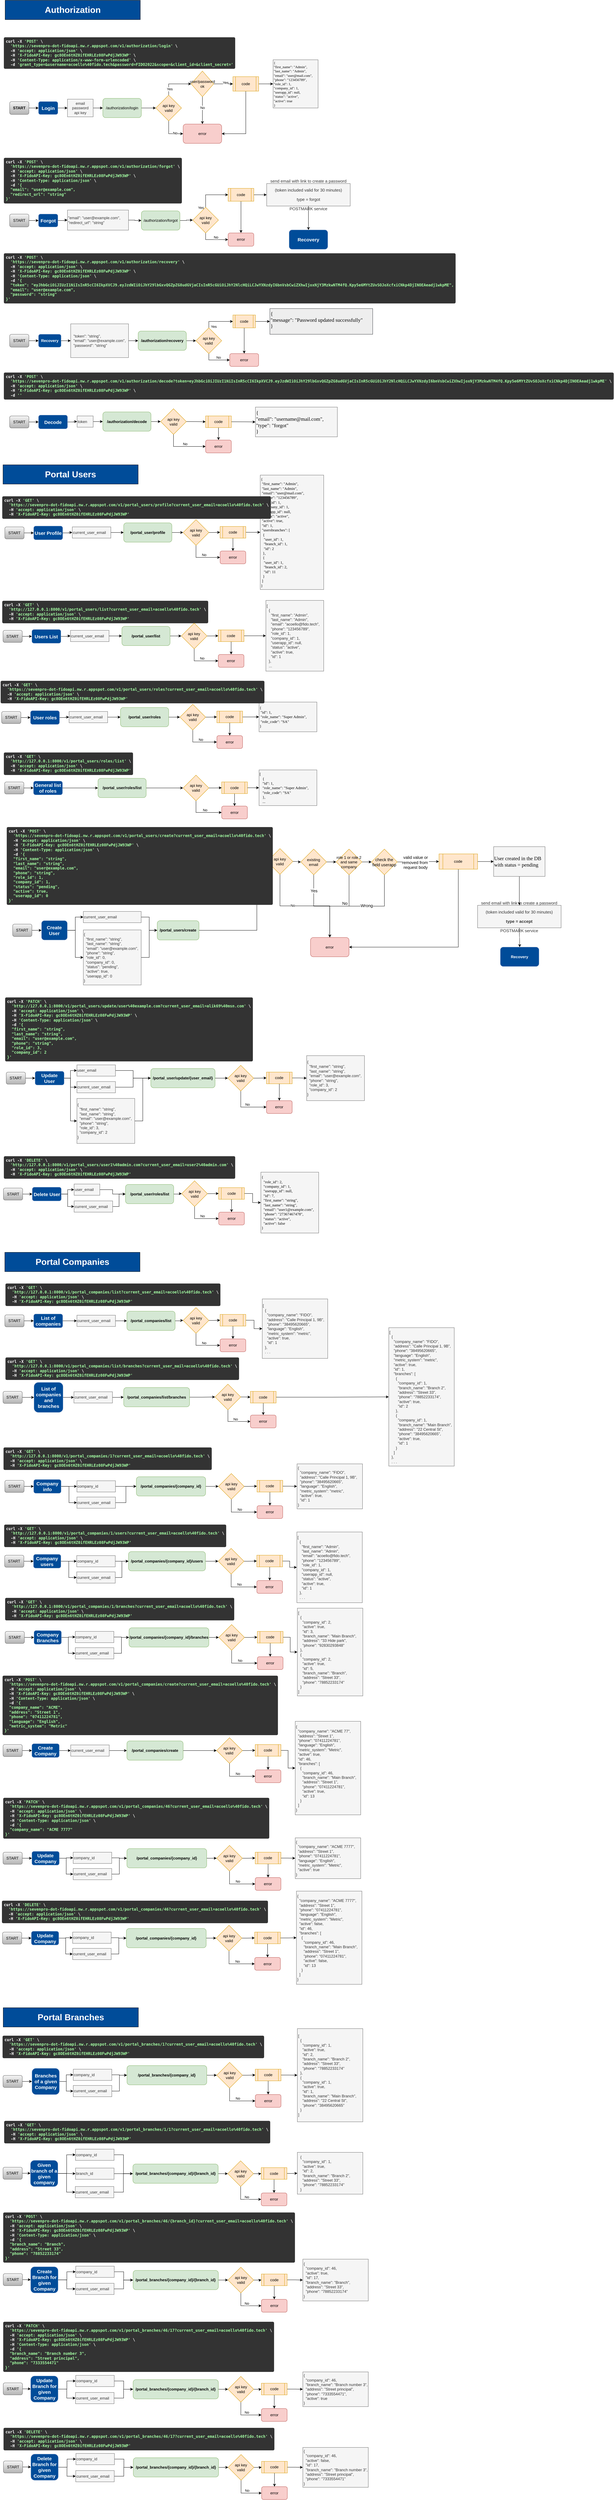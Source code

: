 <mxfile version="20.5.1" type="github">
  <diagram id="C5RBs43oDa-KdzZeNtuy" name="Page-1">
    <mxGraphModel dx="10475" dy="5955" grid="1" gridSize="10" guides="1" tooltips="1" connect="1" arrows="1" fold="1" page="1" pageScale="1" pageWidth="827" pageHeight="1169" math="0" shadow="0">
      <root>
        <mxCell id="WIyWlLk6GJQsqaUBKTNV-0" />
        <mxCell id="WIyWlLk6GJQsqaUBKTNV-1" parent="WIyWlLk6GJQsqaUBKTNV-0" />
        <mxCell id="BQ6EWb-jSM-SEZKdU9I8-7" value="" style="edgeStyle=orthogonalEdgeStyle;rounded=0;orthogonalLoop=1;jettySize=auto;html=1;" parent="WIyWlLk6GJQsqaUBKTNV-1" source="BQ6EWb-jSM-SEZKdU9I8-2" target="BQ6EWb-jSM-SEZKdU9I8-3" edge="1">
          <mxGeometry relative="1" as="geometry" />
        </mxCell>
        <mxCell id="BQ6EWb-jSM-SEZKdU9I8-2" value="START" style="rounded=1;whiteSpace=wrap;html=1;fillColor=#f5f5f5;gradientColor=#b3b3b3;strokeColor=#666666;fontStyle=1" parent="WIyWlLk6GJQsqaUBKTNV-1" vertex="1">
          <mxGeometry x="40" y="375" width="60" height="40" as="geometry" />
        </mxCell>
        <mxCell id="BQ6EWb-jSM-SEZKdU9I8-6" value="" style="edgeStyle=orthogonalEdgeStyle;rounded=0;orthogonalLoop=1;jettySize=auto;html=1;" parent="WIyWlLk6GJQsqaUBKTNV-1" source="BQ6EWb-jSM-SEZKdU9I8-3" target="BQ6EWb-jSM-SEZKdU9I8-4" edge="1">
          <mxGeometry relative="1" as="geometry" />
        </mxCell>
        <mxCell id="BQ6EWb-jSM-SEZKdU9I8-3" value="Login" style="rounded=1;whiteSpace=wrap;html=1;fillColor=#004C99;strokeColor=#6c8ebf;fontStyle=1;fontSize=15;gradientColor=none;fontColor=#FFFFFF;" parent="WIyWlLk6GJQsqaUBKTNV-1" vertex="1">
          <mxGeometry x="130" y="375" width="60" height="40" as="geometry" />
        </mxCell>
        <mxCell id="BQ6EWb-jSM-SEZKdU9I8-9" value="" style="edgeStyle=orthogonalEdgeStyle;rounded=0;orthogonalLoop=1;jettySize=auto;html=1;" parent="WIyWlLk6GJQsqaUBKTNV-1" source="BQ6EWb-jSM-SEZKdU9I8-4" target="BQ6EWb-jSM-SEZKdU9I8-8" edge="1">
          <mxGeometry relative="1" as="geometry" />
        </mxCell>
        <mxCell id="BQ6EWb-jSM-SEZKdU9I8-4" value="email&lt;br&gt;password&lt;br&gt;api key" style="text;html=1;strokeColor=#666666;fillColor=#f5f5f5;align=center;verticalAlign=middle;whiteSpace=wrap;rounded=0;fontColor=#333333;" parent="WIyWlLk6GJQsqaUBKTNV-1" vertex="1">
          <mxGeometry x="220" y="367.5" width="80" height="55" as="geometry" />
        </mxCell>
        <mxCell id="BQ6EWb-jSM-SEZKdU9I8-13" value="" style="edgeStyle=orthogonalEdgeStyle;rounded=0;orthogonalLoop=1;jettySize=auto;html=1;" parent="WIyWlLk6GJQsqaUBKTNV-1" source="BQ6EWb-jSM-SEZKdU9I8-8" target="BQ6EWb-jSM-SEZKdU9I8-11" edge="1">
          <mxGeometry relative="1" as="geometry" />
        </mxCell>
        <mxCell id="BQ6EWb-jSM-SEZKdU9I8-8" value="/authorization/login" style="rounded=1;whiteSpace=wrap;html=1;fillColor=#d5e8d4;strokeColor=#82b366;" parent="WIyWlLk6GJQsqaUBKTNV-1" vertex="1">
          <mxGeometry x="330" y="365" width="120" height="60" as="geometry" />
        </mxCell>
        <mxCell id="BQ6EWb-jSM-SEZKdU9I8-15" style="edgeStyle=orthogonalEdgeStyle;rounded=0;orthogonalLoop=1;jettySize=auto;html=1;entryX=0;entryY=0.5;entryDx=0;entryDy=0;exitX=0.5;exitY=0;exitDx=0;exitDy=0;" parent="WIyWlLk6GJQsqaUBKTNV-1" source="BQ6EWb-jSM-SEZKdU9I8-11" target="BQ6EWb-jSM-SEZKdU9I8-12" edge="1">
          <mxGeometry relative="1" as="geometry">
            <mxPoint x="740" y="305" as="sourcePoint" />
            <mxPoint x="800" y="285" as="targetPoint" />
          </mxGeometry>
        </mxCell>
        <mxCell id="BQ6EWb-jSM-SEZKdU9I8-16" value="Yes" style="edgeLabel;html=1;align=center;verticalAlign=middle;resizable=0;points=[];" parent="BQ6EWb-jSM-SEZKdU9I8-15" vertex="1" connectable="0">
          <mxGeometry x="-0.273" y="-16" relative="1" as="geometry">
            <mxPoint as="offset" />
          </mxGeometry>
        </mxCell>
        <mxCell id="BQ6EWb-jSM-SEZKdU9I8-19" style="edgeStyle=orthogonalEdgeStyle;rounded=0;orthogonalLoop=1;jettySize=auto;html=1;exitX=0.5;exitY=1;exitDx=0;exitDy=0;entryX=0;entryY=0.5;entryDx=0;entryDy=0;" parent="WIyWlLk6GJQsqaUBKTNV-1" source="BQ6EWb-jSM-SEZKdU9I8-11" target="BQ6EWb-jSM-SEZKdU9I8-17" edge="1">
          <mxGeometry relative="1" as="geometry" />
        </mxCell>
        <mxCell id="BQ6EWb-jSM-SEZKdU9I8-20" value="No" style="edgeLabel;html=1;align=center;verticalAlign=middle;resizable=0;points=[];" parent="BQ6EWb-jSM-SEZKdU9I8-19" vertex="1" connectable="0">
          <mxGeometry x="-0.108" y="8" relative="1" as="geometry">
            <mxPoint x="12" as="offset" />
          </mxGeometry>
        </mxCell>
        <mxCell id="BQ6EWb-jSM-SEZKdU9I8-11" value="api key&lt;br&gt;valid" style="rhombus;whiteSpace=wrap;html=1;fillColor=#ffe6cc;strokeColor=#d79b00;" parent="WIyWlLk6GJQsqaUBKTNV-1" vertex="1">
          <mxGeometry x="495" y="355" width="80" height="80" as="geometry" />
        </mxCell>
        <mxCell id="BQ6EWb-jSM-SEZKdU9I8-21" style="edgeStyle=orthogonalEdgeStyle;curved=1;rounded=0;orthogonalLoop=1;jettySize=auto;html=1;entryX=0.5;entryY=0;entryDx=0;entryDy=0;" parent="WIyWlLk6GJQsqaUBKTNV-1" source="BQ6EWb-jSM-SEZKdU9I8-12" target="BQ6EWb-jSM-SEZKdU9I8-17" edge="1">
          <mxGeometry relative="1" as="geometry" />
        </mxCell>
        <mxCell id="BQ6EWb-jSM-SEZKdU9I8-22" value="No" style="edgeLabel;html=1;align=center;verticalAlign=middle;resizable=0;points=[];" parent="BQ6EWb-jSM-SEZKdU9I8-21" vertex="1" connectable="0">
          <mxGeometry x="-0.217" relative="1" as="geometry">
            <mxPoint as="offset" />
          </mxGeometry>
        </mxCell>
        <mxCell id="BQ6EWb-jSM-SEZKdU9I8-27" style="edgeStyle=orthogonalEdgeStyle;curved=1;rounded=0;orthogonalLoop=1;jettySize=auto;html=1;entryX=0;entryY=0.5;entryDx=0;entryDy=0;" parent="WIyWlLk6GJQsqaUBKTNV-1" source="BQ6EWb-jSM-SEZKdU9I8-12" target="BQ6EWb-jSM-SEZKdU9I8-123" edge="1">
          <mxGeometry relative="1" as="geometry" />
        </mxCell>
        <mxCell id="BQ6EWb-jSM-SEZKdU9I8-28" value="Yes" style="edgeLabel;html=1;align=center;verticalAlign=middle;resizable=0;points=[];" parent="BQ6EWb-jSM-SEZKdU9I8-27" vertex="1" connectable="0">
          <mxGeometry x="0.229" y="4" relative="1" as="geometry">
            <mxPoint as="offset" />
          </mxGeometry>
        </mxCell>
        <mxCell id="BQ6EWb-jSM-SEZKdU9I8-12" value="user/password&lt;br&gt;ok" style="rhombus;whiteSpace=wrap;html=1;fillColor=#ffe6cc;strokeColor=#d79b00;" parent="WIyWlLk6GJQsqaUBKTNV-1" vertex="1">
          <mxGeometry x="605" y="280" width="70" height="80" as="geometry" />
        </mxCell>
        <mxCell id="BQ6EWb-jSM-SEZKdU9I8-17" value="error" style="rounded=1;whiteSpace=wrap;html=1;fillColor=#f8cecc;strokeColor=#b85450;" parent="WIyWlLk6GJQsqaUBKTNV-1" vertex="1">
          <mxGeometry x="580" y="445" width="120" height="60" as="geometry" />
        </mxCell>
        <mxCell id="BQ6EWb-jSM-SEZKdU9I8-23" value="&lt;span style=&quot;color: rgb(0, 0, 0); font-family: &amp;quot;Times New Roman&amp;quot;; font-size: 11px;&quot;&gt;{&lt;/span&gt;&lt;br style=&quot;color: rgb(0, 0, 0); font-family: &amp;quot;Times New Roman&amp;quot;; font-size: 11px;&quot;&gt;&lt;span style=&quot;color: rgb(0, 0, 0); font-family: &amp;quot;Times New Roman&amp;quot;; font-size: 11px;&quot;&gt;&quot;first_name&quot;: &quot;Admin&quot;,&lt;/span&gt;&lt;br style=&quot;color: rgb(0, 0, 0); font-family: &amp;quot;Times New Roman&amp;quot;; font-size: 11px;&quot;&gt;&lt;span style=&quot;color: rgb(0, 0, 0); font-family: &amp;quot;Times New Roman&amp;quot;; font-size: 11px;&quot;&gt;&quot;last_name&quot;: &quot;Admin&quot;,&lt;/span&gt;&lt;br style=&quot;color: rgb(0, 0, 0); font-family: &amp;quot;Times New Roman&amp;quot;; font-size: 11px;&quot;&gt;&lt;span style=&quot;color: rgb(0, 0, 0); font-family: &amp;quot;Times New Roman&amp;quot;; font-size: 11px;&quot;&gt;&quot;email&quot;: &quot;user@mail.com&quot;,&lt;/span&gt;&lt;br style=&quot;color: rgb(0, 0, 0); font-family: &amp;quot;Times New Roman&amp;quot;; font-size: 11px;&quot;&gt;&lt;span style=&quot;color: rgb(0, 0, 0); font-family: &amp;quot;Times New Roman&amp;quot;; font-size: 11px;&quot;&gt;&quot;phone&quot;: &quot;123456789&quot;,&lt;/span&gt;&lt;br style=&quot;color: rgb(0, 0, 0); font-family: &amp;quot;Times New Roman&amp;quot;; font-size: 11px;&quot;&gt;&lt;span style=&quot;color: rgb(0, 0, 0); font-family: &amp;quot;Times New Roman&amp;quot;; font-size: 11px;&quot;&gt;&quot;role_id&quot;: 1,&lt;/span&gt;&lt;br style=&quot;color: rgb(0, 0, 0); font-family: &amp;quot;Times New Roman&amp;quot;; font-size: 11px;&quot;&gt;&lt;span style=&quot;color: rgb(0, 0, 0); font-family: &amp;quot;Times New Roman&amp;quot;; font-size: 11px;&quot;&gt;&quot;company_id&quot;: 1,&lt;/span&gt;&lt;br style=&quot;color: rgb(0, 0, 0); font-family: &amp;quot;Times New Roman&amp;quot;; font-size: 11px;&quot;&gt;&lt;span style=&quot;color: rgb(0, 0, 0); font-family: &amp;quot;Times New Roman&amp;quot;; font-size: 11px;&quot;&gt;&quot;userapp_id&quot;: null,&lt;/span&gt;&lt;br style=&quot;color: rgb(0, 0, 0); font-family: &amp;quot;Times New Roman&amp;quot;; font-size: 11px;&quot;&gt;&lt;span style=&quot;color: rgb(0, 0, 0); font-family: &amp;quot;Times New Roman&amp;quot;; font-size: 11px;&quot;&gt;&quot;status&quot;: &quot;active&quot;,&lt;/span&gt;&lt;br style=&quot;color: rgb(0, 0, 0); font-family: &amp;quot;Times New Roman&amp;quot;; font-size: 11px;&quot;&gt;&lt;span style=&quot;color: rgb(0, 0, 0); font-family: &amp;quot;Times New Roman&amp;quot;; font-size: 11px;&quot;&gt;&quot;active&quot;: true&lt;/span&gt;&lt;br style=&quot;color: rgb(0, 0, 0); font-family: &amp;quot;Times New Roman&amp;quot;; font-size: 11px;&quot;&gt;&lt;span style=&quot;color: rgb(0, 0, 0); font-family: &amp;quot;Times New Roman&amp;quot;; font-size: 11px;&quot;&gt;}&lt;/span&gt;" style="text;html=1;strokeColor=#666666;fillColor=#f5f5f5;align=left;verticalAlign=middle;whiteSpace=wrap;rounded=0;fontColor=#333333;fontSize=11;" parent="WIyWlLk6GJQsqaUBKTNV-1" vertex="1">
          <mxGeometry x="860" y="245" width="140" height="150" as="geometry" />
        </mxCell>
        <mxCell id="BQ6EWb-jSM-SEZKdU9I8-29" value="" style="edgeStyle=orthogonalEdgeStyle;rounded=0;orthogonalLoop=1;jettySize=auto;html=1;" parent="WIyWlLk6GJQsqaUBKTNV-1" source="BQ6EWb-jSM-SEZKdU9I8-30" target="BQ6EWb-jSM-SEZKdU9I8-32" edge="1">
          <mxGeometry relative="1" as="geometry" />
        </mxCell>
        <mxCell id="BQ6EWb-jSM-SEZKdU9I8-30" value="START" style="rounded=1;whiteSpace=wrap;html=1;fillColor=#f5f5f5;gradientColor=#b3b3b3;strokeColor=#666666;" parent="WIyWlLk6GJQsqaUBKTNV-1" vertex="1">
          <mxGeometry x="40" y="725" width="60" height="40" as="geometry" />
        </mxCell>
        <mxCell id="BQ6EWb-jSM-SEZKdU9I8-31" value="" style="edgeStyle=orthogonalEdgeStyle;rounded=0;orthogonalLoop=1;jettySize=auto;html=1;" parent="WIyWlLk6GJQsqaUBKTNV-1" source="BQ6EWb-jSM-SEZKdU9I8-32" target="BQ6EWb-jSM-SEZKdU9I8-34" edge="1">
          <mxGeometry relative="1" as="geometry" />
        </mxCell>
        <mxCell id="BQ6EWb-jSM-SEZKdU9I8-32" value="Forgot" style="rounded=1;whiteSpace=wrap;html=1;fillColor=#004C99;strokeColor=#6c8ebf;fontSize=15;fontStyle=1;fontColor=#FFFFFF;" parent="WIyWlLk6GJQsqaUBKTNV-1" vertex="1">
          <mxGeometry x="130" y="725" width="60" height="40" as="geometry" />
        </mxCell>
        <mxCell id="BQ6EWb-jSM-SEZKdU9I8-33" value="" style="edgeStyle=orthogonalEdgeStyle;rounded=0;orthogonalLoop=1;jettySize=auto;html=1;" parent="WIyWlLk6GJQsqaUBKTNV-1" source="BQ6EWb-jSM-SEZKdU9I8-34" target="BQ6EWb-jSM-SEZKdU9I8-36" edge="1">
          <mxGeometry relative="1" as="geometry" />
        </mxCell>
        <mxCell id="BQ6EWb-jSM-SEZKdU9I8-34" value="&lt;div&gt;&lt;span style=&quot;background-color: initial;&quot;&gt;&quot;email&quot;: &quot;user@example.com&quot;,&lt;/span&gt;&lt;br&gt;&lt;/div&gt;&lt;div&gt;&quot;redirect_url&quot;: &quot;string&quot;&lt;/div&gt;" style="text;html=1;strokeColor=#666666;fillColor=#f5f5f5;align=left;verticalAlign=middle;whiteSpace=wrap;rounded=0;fontColor=#333333;" parent="WIyWlLk6GJQsqaUBKTNV-1" vertex="1">
          <mxGeometry x="220" y="712.5" width="190" height="62.5" as="geometry" />
        </mxCell>
        <mxCell id="BQ6EWb-jSM-SEZKdU9I8-35" value="" style="edgeStyle=orthogonalEdgeStyle;rounded=0;orthogonalLoop=1;jettySize=auto;html=1;exitX=1;exitY=0.5;exitDx=0;exitDy=0;" parent="WIyWlLk6GJQsqaUBKTNV-1" source="BQ6EWb-jSM-SEZKdU9I8-36" target="BQ6EWb-jSM-SEZKdU9I8-41" edge="1">
          <mxGeometry relative="1" as="geometry">
            <mxPoint x="780" y="745" as="sourcePoint" />
          </mxGeometry>
        </mxCell>
        <mxCell id="BQ6EWb-jSM-SEZKdU9I8-36" value="/authorization/forgot" style="rounded=1;whiteSpace=wrap;html=1;fillColor=#d5e8d4;strokeColor=#82b366;" parent="WIyWlLk6GJQsqaUBKTNV-1" vertex="1">
          <mxGeometry x="450" y="715" width="120" height="60" as="geometry" />
        </mxCell>
        <mxCell id="BQ6EWb-jSM-SEZKdU9I8-37" style="edgeStyle=orthogonalEdgeStyle;rounded=0;orthogonalLoop=1;jettySize=auto;html=1;entryX=0;entryY=0.5;entryDx=0;entryDy=0;exitX=0.5;exitY=0;exitDx=0;exitDy=0;" parent="WIyWlLk6GJQsqaUBKTNV-1" source="BQ6EWb-jSM-SEZKdU9I8-41" target="BQ6EWb-jSM-SEZKdU9I8-117" edge="1">
          <mxGeometry relative="1" as="geometry">
            <mxPoint x="840" y="655" as="sourcePoint" />
            <mxPoint x="920" y="640" as="targetPoint" />
          </mxGeometry>
        </mxCell>
        <mxCell id="BQ6EWb-jSM-SEZKdU9I8-38" value="Yes" style="edgeLabel;html=1;align=center;verticalAlign=middle;resizable=0;points=[];" parent="BQ6EWb-jSM-SEZKdU9I8-37" vertex="1" connectable="0">
          <mxGeometry x="-0.273" y="-16" relative="1" as="geometry">
            <mxPoint x="-16" y="24" as="offset" />
          </mxGeometry>
        </mxCell>
        <mxCell id="BQ6EWb-jSM-SEZKdU9I8-39" style="edgeStyle=orthogonalEdgeStyle;rounded=0;orthogonalLoop=1;jettySize=auto;html=1;exitX=0.5;exitY=1;exitDx=0;exitDy=0;entryX=0;entryY=0.5;entryDx=0;entryDy=0;" parent="WIyWlLk6GJQsqaUBKTNV-1" source="BQ6EWb-jSM-SEZKdU9I8-41" target="BQ6EWb-jSM-SEZKdU9I8-47" edge="1">
          <mxGeometry relative="1" as="geometry" />
        </mxCell>
        <mxCell id="BQ6EWb-jSM-SEZKdU9I8-40" value="No" style="edgeLabel;html=1;align=center;verticalAlign=middle;resizable=0;points=[];" parent="BQ6EWb-jSM-SEZKdU9I8-39" vertex="1" connectable="0">
          <mxGeometry x="-0.108" y="8" relative="1" as="geometry">
            <mxPoint x="12" as="offset" />
          </mxGeometry>
        </mxCell>
        <mxCell id="BQ6EWb-jSM-SEZKdU9I8-41" value="api key&lt;br&gt;valid" style="rhombus;whiteSpace=wrap;html=1;fillColor=#ffe6cc;strokeColor=#d79b00;" parent="WIyWlLk6GJQsqaUBKTNV-1" vertex="1">
          <mxGeometry x="610" y="703.75" width="80" height="80" as="geometry" />
        </mxCell>
        <mxCell id="BQ6EWb-jSM-SEZKdU9I8-47" value="error" style="rounded=1;whiteSpace=wrap;html=1;fillColor=#f8cecc;strokeColor=#b85450;" parent="WIyWlLk6GJQsqaUBKTNV-1" vertex="1">
          <mxGeometry x="720" y="783.75" width="80" height="41.25" as="geometry" />
        </mxCell>
        <mxCell id="BQ6EWb-jSM-SEZKdU9I8-73" value="" style="edgeStyle=orthogonalEdgeStyle;rounded=0;orthogonalLoop=1;jettySize=auto;html=1;" parent="WIyWlLk6GJQsqaUBKTNV-1" source="BQ6EWb-jSM-SEZKdU9I8-74" target="BQ6EWb-jSM-SEZKdU9I8-76" edge="1">
          <mxGeometry relative="1" as="geometry" />
        </mxCell>
        <mxCell id="BQ6EWb-jSM-SEZKdU9I8-74" value="START" style="rounded=1;whiteSpace=wrap;html=1;fillColor=#f5f5f5;gradientColor=#b3b3b3;strokeColor=#666666;" parent="WIyWlLk6GJQsqaUBKTNV-1" vertex="1">
          <mxGeometry x="40" y="1099" width="60" height="40" as="geometry" />
        </mxCell>
        <mxCell id="BQ6EWb-jSM-SEZKdU9I8-75" value="" style="edgeStyle=orthogonalEdgeStyle;rounded=0;orthogonalLoop=1;jettySize=auto;html=1;" parent="WIyWlLk6GJQsqaUBKTNV-1" source="BQ6EWb-jSM-SEZKdU9I8-76" target="BQ6EWb-jSM-SEZKdU9I8-78" edge="1">
          <mxGeometry relative="1" as="geometry" />
        </mxCell>
        <mxCell id="BQ6EWb-jSM-SEZKdU9I8-76" value="Recovery" style="rounded=1;whiteSpace=wrap;html=1;fillColor=#004C99;strokeColor=#6c8ebf;fontStyle=1;fontColor=#FFFFFF;" parent="WIyWlLk6GJQsqaUBKTNV-1" vertex="1">
          <mxGeometry x="130" y="1099" width="70" height="40" as="geometry" />
        </mxCell>
        <mxCell id="BQ6EWb-jSM-SEZKdU9I8-77" value="" style="edgeStyle=orthogonalEdgeStyle;rounded=0;orthogonalLoop=1;jettySize=auto;html=1;" parent="WIyWlLk6GJQsqaUBKTNV-1" source="BQ6EWb-jSM-SEZKdU9I8-78" target="BQ6EWb-jSM-SEZKdU9I8-80" edge="1">
          <mxGeometry relative="1" as="geometry" />
        </mxCell>
        <mxCell id="BQ6EWb-jSM-SEZKdU9I8-78" value="&lt;div&gt;&lt;span style=&quot;background-color: initial;&quot;&gt;&amp;nbsp; &quot;token&quot;: &quot;string&quot;,&lt;/span&gt;&lt;br&gt;&lt;/div&gt;&lt;div&gt;&amp;nbsp; &quot;email&quot;: &quot;user@example.com&quot;,&lt;/div&gt;&lt;div&gt;&amp;nbsp; &quot;password&quot;: &quot;string&quot;&lt;/div&gt;" style="text;html=1;strokeColor=#666666;fillColor=#f5f5f5;align=left;verticalAlign=middle;whiteSpace=wrap;rounded=0;fontColor=#333333;" parent="WIyWlLk6GJQsqaUBKTNV-1" vertex="1">
          <mxGeometry x="230" y="1066.5" width="180" height="105" as="geometry" />
        </mxCell>
        <mxCell id="BQ6EWb-jSM-SEZKdU9I8-79" value="" style="edgeStyle=orthogonalEdgeStyle;rounded=0;orthogonalLoop=1;jettySize=auto;html=1;exitX=1;exitY=0.5;exitDx=0;exitDy=0;" parent="WIyWlLk6GJQsqaUBKTNV-1" source="BQ6EWb-jSM-SEZKdU9I8-80" target="BQ6EWb-jSM-SEZKdU9I8-85" edge="1">
          <mxGeometry relative="1" as="geometry">
            <mxPoint x="780" y="1119" as="sourcePoint" />
          </mxGeometry>
        </mxCell>
        <mxCell id="BQ6EWb-jSM-SEZKdU9I8-80" value="/authorization/recovery" style="rounded=1;whiteSpace=wrap;html=1;fillColor=#d5e8d4;strokeColor=#82b366;fontStyle=1" parent="WIyWlLk6GJQsqaUBKTNV-1" vertex="1">
          <mxGeometry x="440" y="1089" width="150" height="60" as="geometry" />
        </mxCell>
        <mxCell id="BQ6EWb-jSM-SEZKdU9I8-81" style="edgeStyle=orthogonalEdgeStyle;rounded=0;orthogonalLoop=1;jettySize=auto;html=1;entryX=0;entryY=0.5;entryDx=0;entryDy=0;exitX=0.5;exitY=0;exitDx=0;exitDy=0;" parent="WIyWlLk6GJQsqaUBKTNV-1" source="BQ6EWb-jSM-SEZKdU9I8-85" target="BQ6EWb-jSM-SEZKdU9I8-114" edge="1">
          <mxGeometry relative="1" as="geometry">
            <mxPoint x="840" y="1029" as="sourcePoint" />
            <mxPoint x="1100" y="1014" as="targetPoint" />
          </mxGeometry>
        </mxCell>
        <mxCell id="BQ6EWb-jSM-SEZKdU9I8-82" value="Yes" style="edgeLabel;html=1;align=center;verticalAlign=middle;resizable=0;points=[];" parent="BQ6EWb-jSM-SEZKdU9I8-81" vertex="1" connectable="0">
          <mxGeometry x="-0.273" y="-16" relative="1" as="geometry">
            <mxPoint as="offset" />
          </mxGeometry>
        </mxCell>
        <mxCell id="BQ6EWb-jSM-SEZKdU9I8-83" style="edgeStyle=orthogonalEdgeStyle;rounded=0;orthogonalLoop=1;jettySize=auto;html=1;exitX=0.5;exitY=1;exitDx=0;exitDy=0;entryX=0;entryY=0.5;entryDx=0;entryDy=0;" parent="WIyWlLk6GJQsqaUBKTNV-1" source="BQ6EWb-jSM-SEZKdU9I8-85" target="BQ6EWb-jSM-SEZKdU9I8-91" edge="1">
          <mxGeometry relative="1" as="geometry" />
        </mxCell>
        <mxCell id="BQ6EWb-jSM-SEZKdU9I8-84" value="No" style="edgeLabel;html=1;align=center;verticalAlign=middle;resizable=0;points=[];" parent="BQ6EWb-jSM-SEZKdU9I8-83" vertex="1" connectable="0">
          <mxGeometry x="-0.108" y="8" relative="1" as="geometry">
            <mxPoint x="12" as="offset" />
          </mxGeometry>
        </mxCell>
        <mxCell id="BQ6EWb-jSM-SEZKdU9I8-85" value="api key&lt;br&gt;valid" style="rhombus;whiteSpace=wrap;html=1;fillColor=#ffe6cc;strokeColor=#d79b00;" parent="WIyWlLk6GJQsqaUBKTNV-1" vertex="1">
          <mxGeometry x="620" y="1079" width="80" height="80" as="geometry" />
        </mxCell>
        <mxCell id="BQ6EWb-jSM-SEZKdU9I8-91" value="error" style="rounded=1;whiteSpace=wrap;html=1;fillColor=#f8cecc;strokeColor=#b85450;" parent="WIyWlLk6GJQsqaUBKTNV-1" vertex="1">
          <mxGeometry x="725" y="1159" width="90" height="40" as="geometry" />
        </mxCell>
        <mxCell id="BQ6EWb-jSM-SEZKdU9I8-96" value="" style="edgeStyle=orthogonalEdgeStyle;rounded=0;orthogonalLoop=1;jettySize=auto;html=1;" parent="WIyWlLk6GJQsqaUBKTNV-1" source="BQ6EWb-jSM-SEZKdU9I8-97" target="BQ6EWb-jSM-SEZKdU9I8-99" edge="1">
          <mxGeometry relative="1" as="geometry" />
        </mxCell>
        <mxCell id="BQ6EWb-jSM-SEZKdU9I8-97" value="START" style="rounded=1;whiteSpace=wrap;html=1;fillColor=#f5f5f5;gradientColor=#b3b3b3;strokeColor=#666666;" parent="WIyWlLk6GJQsqaUBKTNV-1" vertex="1">
          <mxGeometry x="40" y="1353" width="60" height="37.5" as="geometry" />
        </mxCell>
        <mxCell id="BQ6EWb-jSM-SEZKdU9I8-98" value="" style="edgeStyle=orthogonalEdgeStyle;rounded=0;orthogonalLoop=1;jettySize=auto;html=1;" parent="WIyWlLk6GJQsqaUBKTNV-1" source="BQ6EWb-jSM-SEZKdU9I8-99" target="BQ6EWb-jSM-SEZKdU9I8-101" edge="1">
          <mxGeometry relative="1" as="geometry" />
        </mxCell>
        <mxCell id="BQ6EWb-jSM-SEZKdU9I8-99" value="Decode" style="rounded=1;whiteSpace=wrap;html=1;fillColor=#004C99;strokeColor=#6c8ebf;fontStyle=1;fontSize=15;fontColor=#FFFFFF;" parent="WIyWlLk6GJQsqaUBKTNV-1" vertex="1">
          <mxGeometry x="130" y="1350.5" width="90" height="42.5" as="geometry" />
        </mxCell>
        <mxCell id="BQ6EWb-jSM-SEZKdU9I8-100" value="" style="edgeStyle=orthogonalEdgeStyle;rounded=0;orthogonalLoop=1;jettySize=auto;html=1;" parent="WIyWlLk6GJQsqaUBKTNV-1" source="BQ6EWb-jSM-SEZKdU9I8-101" target="BQ6EWb-jSM-SEZKdU9I8-103" edge="1">
          <mxGeometry relative="1" as="geometry" />
        </mxCell>
        <mxCell id="BQ6EWb-jSM-SEZKdU9I8-101" value="&lt;div&gt;token&lt;/div&gt;" style="text;html=1;strokeColor=#666666;fillColor=#f5f5f5;align=left;verticalAlign=middle;whiteSpace=wrap;rounded=0;fontColor=#333333;" parent="WIyWlLk6GJQsqaUBKTNV-1" vertex="1">
          <mxGeometry x="250" y="1353" width="50" height="35" as="geometry" />
        </mxCell>
        <mxCell id="BQ6EWb-jSM-SEZKdU9I8-102" value="" style="edgeStyle=orthogonalEdgeStyle;rounded=0;orthogonalLoop=1;jettySize=auto;html=1;exitX=1;exitY=0.5;exitDx=0;exitDy=0;" parent="WIyWlLk6GJQsqaUBKTNV-1" source="BQ6EWb-jSM-SEZKdU9I8-103" target="BQ6EWb-jSM-SEZKdU9I8-106" edge="1">
          <mxGeometry relative="1" as="geometry">
            <mxPoint x="760" y="1370.5" as="sourcePoint" />
          </mxGeometry>
        </mxCell>
        <mxCell id="BQ6EWb-jSM-SEZKdU9I8-103" value="/authorization/decode" style="rounded=1;whiteSpace=wrap;html=1;fillColor=#d5e8d4;strokeColor=#82b366;fontStyle=1" parent="WIyWlLk6GJQsqaUBKTNV-1" vertex="1">
          <mxGeometry x="330" y="1340.5" width="150" height="60" as="geometry" />
        </mxCell>
        <mxCell id="BQ6EWb-jSM-SEZKdU9I8-104" style="edgeStyle=orthogonalEdgeStyle;rounded=0;orthogonalLoop=1;jettySize=auto;html=1;exitX=0.5;exitY=1;exitDx=0;exitDy=0;entryX=0;entryY=0.5;entryDx=0;entryDy=0;" parent="WIyWlLk6GJQsqaUBKTNV-1" source="BQ6EWb-jSM-SEZKdU9I8-106" target="BQ6EWb-jSM-SEZKdU9I8-107" edge="1">
          <mxGeometry relative="1" as="geometry" />
        </mxCell>
        <mxCell id="BQ6EWb-jSM-SEZKdU9I8-105" value="No" style="edgeLabel;html=1;align=center;verticalAlign=middle;resizable=0;points=[];" parent="BQ6EWb-jSM-SEZKdU9I8-104" vertex="1" connectable="0">
          <mxGeometry x="-0.108" y="8" relative="1" as="geometry">
            <mxPoint x="12" as="offset" />
          </mxGeometry>
        </mxCell>
        <mxCell id="BQ6EWb-jSM-SEZKdU9I8-110" style="edgeStyle=orthogonalEdgeStyle;curved=1;rounded=0;orthogonalLoop=1;jettySize=auto;html=1;entryX=0;entryY=0.5;entryDx=0;entryDy=0;fontFamily=Helvetica;fontSize=12;" parent="WIyWlLk6GJQsqaUBKTNV-1" source="BQ6EWb-jSM-SEZKdU9I8-106" target="BQ6EWb-jSM-SEZKdU9I8-120" edge="1">
          <mxGeometry relative="1" as="geometry" />
        </mxCell>
        <mxCell id="BQ6EWb-jSM-SEZKdU9I8-106" value="api key&lt;br&gt;valid" style="rhombus;whiteSpace=wrap;html=1;fillColor=#ffe6cc;strokeColor=#d79b00;" parent="WIyWlLk6GJQsqaUBKTNV-1" vertex="1">
          <mxGeometry x="510" y="1330.5" width="80" height="80" as="geometry" />
        </mxCell>
        <mxCell id="BQ6EWb-jSM-SEZKdU9I8-107" value="error" style="rounded=1;whiteSpace=wrap;html=1;fillColor=#f8cecc;strokeColor=#b85450;" parent="WIyWlLk6GJQsqaUBKTNV-1" vertex="1">
          <mxGeometry x="650" y="1428" width="80" height="40" as="geometry" />
        </mxCell>
        <mxCell id="BQ6EWb-jSM-SEZKdU9I8-109" value="&lt;span style=&quot;color: rgb(0, 0, 0); font-family: &amp;quot;Times New Roman&amp;quot;; font-size: medium;&quot;&gt;{&lt;br&gt;&quot;email&quot;: &quot;username@mail.com&quot;,&lt;br&gt;&quot;type&quot;: &quot;forgot&quot;&lt;br&gt;}&lt;/span&gt;" style="text;html=1;strokeColor=#666666;fillColor=#f5f5f5;align=left;verticalAlign=middle;whiteSpace=wrap;rounded=0;fontColor=#333333;fontSize=12;fontFamily=Helvetica;" parent="WIyWlLk6GJQsqaUBKTNV-1" vertex="1">
          <mxGeometry x="805" y="1325.5" width="255" height="92.5" as="geometry" />
        </mxCell>
        <mxCell id="BQ6EWb-jSM-SEZKdU9I8-111" value="&lt;span style=&quot;color: rgb(0, 0, 0); font-family: &amp;quot;Times New Roman&amp;quot;; font-size: medium; font-style: normal; font-variant-ligatures: normal; font-variant-caps: normal; font-weight: 400; letter-spacing: normal; orphans: 2; text-align: start; text-indent: 0px; text-transform: none; widows: 2; word-spacing: 0px; -webkit-text-stroke-width: 0px; text-decoration-thickness: initial; text-decoration-style: initial; text-decoration-color: initial; float: none; display: inline !important;&quot;&gt;{&#xa;  &quot;message&quot;: &quot;Password updated successfully&quot;&#xa;}&lt;/span&gt;" style="text;whiteSpace=wrap;html=1;fontSize=12;fontFamily=Helvetica;fillColor=#eeeeee;strokeColor=#36393d;" parent="WIyWlLk6GJQsqaUBKTNV-1" vertex="1">
          <mxGeometry x="850" y="1019" width="320" height="80" as="geometry" />
        </mxCell>
        <mxCell id="BQ6EWb-jSM-SEZKdU9I8-115" value="" style="edgeStyle=orthogonalEdgeStyle;curved=1;rounded=0;orthogonalLoop=1;jettySize=auto;html=1;fontFamily=Helvetica;fontSize=12;" parent="WIyWlLk6GJQsqaUBKTNV-1" source="BQ6EWb-jSM-SEZKdU9I8-114" target="BQ6EWb-jSM-SEZKdU9I8-111" edge="1">
          <mxGeometry relative="1" as="geometry" />
        </mxCell>
        <mxCell id="BQ6EWb-jSM-SEZKdU9I8-116" style="edgeStyle=orthogonalEdgeStyle;curved=1;rounded=0;orthogonalLoop=1;jettySize=auto;html=1;entryX=0.5;entryY=0;entryDx=0;entryDy=0;fontFamily=Helvetica;fontSize=12;" parent="WIyWlLk6GJQsqaUBKTNV-1" source="BQ6EWb-jSM-SEZKdU9I8-114" target="BQ6EWb-jSM-SEZKdU9I8-91" edge="1">
          <mxGeometry relative="1" as="geometry" />
        </mxCell>
        <mxCell id="BQ6EWb-jSM-SEZKdU9I8-114" value="code" style="shape=process;whiteSpace=wrap;html=1;backgroundOutline=1;fontFamily=Helvetica;fontSize=12;fillColor=#ffe6cc;strokeColor=#d79b00;" parent="WIyWlLk6GJQsqaUBKTNV-1" vertex="1">
          <mxGeometry x="735" y="1039" width="70" height="40" as="geometry" />
        </mxCell>
        <mxCell id="BQ6EWb-jSM-SEZKdU9I8-118" value="" style="edgeStyle=orthogonalEdgeStyle;curved=1;rounded=0;orthogonalLoop=1;jettySize=auto;html=1;fontFamily=Helvetica;fontSize=12;entryX=0;entryY=0.5;entryDx=0;entryDy=0;" parent="WIyWlLk6GJQsqaUBKTNV-1" source="BQ6EWb-jSM-SEZKdU9I8-117" target="BQ6EWb-jSM-SEZKdU9I8-169" edge="1">
          <mxGeometry relative="1" as="geometry">
            <mxPoint x="1045" y="662.6" as="targetPoint" />
          </mxGeometry>
        </mxCell>
        <mxCell id="BQ6EWb-jSM-SEZKdU9I8-119" style="edgeStyle=orthogonalEdgeStyle;curved=1;rounded=0;orthogonalLoop=1;jettySize=auto;html=1;entryX=0.5;entryY=0;entryDx=0;entryDy=0;fontFamily=Helvetica;fontSize=12;" parent="WIyWlLk6GJQsqaUBKTNV-1" source="BQ6EWb-jSM-SEZKdU9I8-117" target="BQ6EWb-jSM-SEZKdU9I8-47" edge="1">
          <mxGeometry relative="1" as="geometry" />
        </mxCell>
        <mxCell id="BQ6EWb-jSM-SEZKdU9I8-117" value="code" style="shape=process;whiteSpace=wrap;html=1;backgroundOutline=1;fontFamily=Helvetica;fontSize=12;fillColor=#ffe6cc;strokeColor=#d79b00;" parent="WIyWlLk6GJQsqaUBKTNV-1" vertex="1">
          <mxGeometry x="720" y="645" width="80" height="40" as="geometry" />
        </mxCell>
        <mxCell id="BQ6EWb-jSM-SEZKdU9I8-121" style="edgeStyle=orthogonalEdgeStyle;curved=1;rounded=0;orthogonalLoop=1;jettySize=auto;html=1;exitX=1;exitY=0.5;exitDx=0;exitDy=0;entryX=0;entryY=0.5;entryDx=0;entryDy=0;fontFamily=Helvetica;fontSize=12;" parent="WIyWlLk6GJQsqaUBKTNV-1" source="BQ6EWb-jSM-SEZKdU9I8-120" target="BQ6EWb-jSM-SEZKdU9I8-109" edge="1">
          <mxGeometry relative="1" as="geometry" />
        </mxCell>
        <mxCell id="BQ6EWb-jSM-SEZKdU9I8-122" style="edgeStyle=orthogonalEdgeStyle;curved=1;rounded=0;orthogonalLoop=1;jettySize=auto;html=1;entryX=0.5;entryY=0;entryDx=0;entryDy=0;fontFamily=Helvetica;fontSize=12;" parent="WIyWlLk6GJQsqaUBKTNV-1" source="BQ6EWb-jSM-SEZKdU9I8-120" target="BQ6EWb-jSM-SEZKdU9I8-107" edge="1">
          <mxGeometry relative="1" as="geometry" />
        </mxCell>
        <mxCell id="BQ6EWb-jSM-SEZKdU9I8-120" value="code" style="shape=process;whiteSpace=wrap;html=1;backgroundOutline=1;fontFamily=Helvetica;fontSize=12;fillColor=#ffe6cc;strokeColor=#d79b00;" parent="WIyWlLk6GJQsqaUBKTNV-1" vertex="1">
          <mxGeometry x="650" y="1353" width="80" height="36.25" as="geometry" />
        </mxCell>
        <mxCell id="BQ6EWb-jSM-SEZKdU9I8-124" value="" style="edgeStyle=orthogonalEdgeStyle;curved=1;rounded=0;orthogonalLoop=1;jettySize=auto;html=1;fontFamily=Helvetica;fontSize=13;" parent="WIyWlLk6GJQsqaUBKTNV-1" source="BQ6EWb-jSM-SEZKdU9I8-123" target="BQ6EWb-jSM-SEZKdU9I8-23" edge="1">
          <mxGeometry relative="1" as="geometry" />
        </mxCell>
        <mxCell id="BQ6EWb-jSM-SEZKdU9I8-125" style="edgeStyle=orthogonalEdgeStyle;rounded=0;orthogonalLoop=1;jettySize=auto;html=1;entryX=1;entryY=0.5;entryDx=0;entryDy=0;fontFamily=Helvetica;fontSize=13;exitX=0.5;exitY=1;exitDx=0;exitDy=0;" parent="WIyWlLk6GJQsqaUBKTNV-1" source="BQ6EWb-jSM-SEZKdU9I8-123" target="BQ6EWb-jSM-SEZKdU9I8-17" edge="1">
          <mxGeometry relative="1" as="geometry" />
        </mxCell>
        <mxCell id="BQ6EWb-jSM-SEZKdU9I8-123" value="code" style="shape=process;whiteSpace=wrap;html=1;backgroundOutline=1;fontFamily=Helvetica;fontSize=12;fillColor=#ffe6cc;strokeColor=#d79b00;" parent="WIyWlLk6GJQsqaUBKTNV-1" vertex="1">
          <mxGeometry x="735" y="297.5" width="80" height="45" as="geometry" />
        </mxCell>
        <mxCell id="BQ6EWb-jSM-SEZKdU9I8-126" value="" style="edgeStyle=orthogonalEdgeStyle;rounded=0;orthogonalLoop=1;jettySize=auto;html=1;" parent="WIyWlLk6GJQsqaUBKTNV-1" source="BQ6EWb-jSM-SEZKdU9I8-127" target="BQ6EWb-jSM-SEZKdU9I8-129" edge="1">
          <mxGeometry relative="1" as="geometry" />
        </mxCell>
        <mxCell id="BQ6EWb-jSM-SEZKdU9I8-127" value="START" style="rounded=1;whiteSpace=wrap;html=1;fillColor=#f5f5f5;gradientColor=#b3b3b3;strokeColor=#666666;" parent="WIyWlLk6GJQsqaUBKTNV-1" vertex="1">
          <mxGeometry x="49.38" y="2933.88" width="60" height="38.75" as="geometry" />
        </mxCell>
        <mxCell id="BQ6EWb-jSM-SEZKdU9I8-143" style="edgeStyle=orthogonalEdgeStyle;rounded=0;orthogonalLoop=1;jettySize=auto;html=1;exitX=1;exitY=0.5;exitDx=0;exitDy=0;fontFamily=Helvetica;fontSize=13;" parent="WIyWlLk6GJQsqaUBKTNV-1" source="BQ6EWb-jSM-SEZKdU9I8-129" target="BQ6EWb-jSM-SEZKdU9I8-142" edge="1">
          <mxGeometry relative="1" as="geometry" />
        </mxCell>
        <mxCell id="BQ6EWb-jSM-SEZKdU9I8-144" style="edgeStyle=orthogonalEdgeStyle;rounded=0;orthogonalLoop=1;jettySize=auto;html=1;exitX=1;exitY=0.5;exitDx=0;exitDy=0;entryX=0;entryY=0.5;entryDx=0;entryDy=0;fontFamily=Helvetica;fontSize=13;" parent="WIyWlLk6GJQsqaUBKTNV-1" source="BQ6EWb-jSM-SEZKdU9I8-129" target="BQ6EWb-jSM-SEZKdU9I8-131" edge="1">
          <mxGeometry relative="1" as="geometry" />
        </mxCell>
        <mxCell id="BQ6EWb-jSM-SEZKdU9I8-129" value="Create User" style="rounded=1;whiteSpace=wrap;html=1;fillColor=#004C99;strokeColor=#6c8ebf;fontStyle=1;fontSize=15;fontColor=#FFFFFF;" parent="WIyWlLk6GJQsqaUBKTNV-1" vertex="1">
          <mxGeometry x="139.38" y="2923.25" width="80" height="60" as="geometry" />
        </mxCell>
        <mxCell id="BQ6EWb-jSM-SEZKdU9I8-146" style="edgeStyle=orthogonalEdgeStyle;rounded=0;orthogonalLoop=1;jettySize=auto;html=1;entryX=0;entryY=0.5;entryDx=0;entryDy=0;fontFamily=Helvetica;fontSize=13;" parent="WIyWlLk6GJQsqaUBKTNV-1" source="BQ6EWb-jSM-SEZKdU9I8-131" target="BQ6EWb-jSM-SEZKdU9I8-133" edge="1">
          <mxGeometry relative="1" as="geometry" />
        </mxCell>
        <mxCell id="BQ6EWb-jSM-SEZKdU9I8-131" value="&lt;div&gt;{&lt;/div&gt;&lt;div&gt;&amp;nbsp; &quot;first_name&quot;: &quot;string&quot;,&lt;/div&gt;&lt;div&gt;&amp;nbsp; &quot;last_name&quot;: &quot;string&quot;,&lt;/div&gt;&lt;div&gt;&amp;nbsp; &quot;email&quot;: &quot;user@example.com&quot;,&lt;/div&gt;&lt;div&gt;&amp;nbsp; &quot;phone&quot;: &quot;string&quot;,&lt;/div&gt;&lt;div&gt;&amp;nbsp; &quot;role_id&quot;: 0,&lt;/div&gt;&lt;div&gt;&amp;nbsp; &quot;company_id&quot;: 0,&lt;/div&gt;&lt;div&gt;&amp;nbsp; &quot;status&quot;: &quot;pending&quot;,&lt;/div&gt;&lt;div&gt;&amp;nbsp; &quot;active&quot;: true,&lt;/div&gt;&lt;div&gt;&amp;nbsp; &quot;userapp_id&quot;: 0&lt;/div&gt;&lt;div&gt;}&lt;/div&gt;" style="text;html=1;strokeColor=#666666;fillColor=#f5f5f5;align=left;verticalAlign=middle;whiteSpace=wrap;rounded=0;fontColor=#333333;" parent="WIyWlLk6GJQsqaUBKTNV-1" vertex="1">
          <mxGeometry x="269.38" y="2952" width="180" height="171.25" as="geometry" />
        </mxCell>
        <mxCell id="BQ6EWb-jSM-SEZKdU9I8-132" value="" style="edgeStyle=orthogonalEdgeStyle;rounded=0;orthogonalLoop=1;jettySize=auto;html=1;exitX=1;exitY=0.5;exitDx=0;exitDy=0;entryX=0;entryY=0.5;entryDx=0;entryDy=0;" parent="WIyWlLk6GJQsqaUBKTNV-1" source="BQ6EWb-jSM-SEZKdU9I8-133" target="BQ6EWb-jSM-SEZKdU9I8-137" edge="1">
          <mxGeometry relative="1" as="geometry">
            <mxPoint x="801.38" y="2953.25" as="sourcePoint" />
            <Array as="points">
              <mxPoint x="809.38" y="2953" />
              <mxPoint x="809.38" y="2739" />
            </Array>
          </mxGeometry>
        </mxCell>
        <mxCell id="BQ6EWb-jSM-SEZKdU9I8-133" value="/portal_users/create" style="rounded=1;whiteSpace=wrap;html=1;fillColor=#d5e8d4;strokeColor=#82b366;fontStyle=1" parent="WIyWlLk6GJQsqaUBKTNV-1" vertex="1">
          <mxGeometry x="499.38" y="2923.25" width="130" height="60" as="geometry" />
        </mxCell>
        <mxCell id="BQ6EWb-jSM-SEZKdU9I8-134" style="edgeStyle=orthogonalEdgeStyle;rounded=0;orthogonalLoop=1;jettySize=auto;html=1;exitX=0.5;exitY=1;exitDx=0;exitDy=0;entryX=0.5;entryY=0;entryDx=0;entryDy=0;" parent="WIyWlLk6GJQsqaUBKTNV-1" source="BQ6EWb-jSM-SEZKdU9I8-137" target="BQ6EWb-jSM-SEZKdU9I8-147" edge="1">
          <mxGeometry relative="1" as="geometry">
            <mxPoint x="1153.38" y="2726.75" as="targetPoint" />
          </mxGeometry>
        </mxCell>
        <mxCell id="BQ6EWb-jSM-SEZKdU9I8-135" value="No" style="edgeLabel;html=1;align=center;verticalAlign=middle;resizable=0;points=[];" parent="BQ6EWb-jSM-SEZKdU9I8-134" vertex="1" connectable="0">
          <mxGeometry x="-0.108" y="8" relative="1" as="geometry">
            <mxPoint x="-19" y="6" as="offset" />
          </mxGeometry>
        </mxCell>
        <mxCell id="BQ6EWb-jSM-SEZKdU9I8-149" value="" style="edgeStyle=orthogonalEdgeStyle;curved=1;rounded=0;orthogonalLoop=1;jettySize=auto;html=1;fontFamily=Helvetica;fontSize=13;" parent="WIyWlLk6GJQsqaUBKTNV-1" source="BQ6EWb-jSM-SEZKdU9I8-137" target="BQ6EWb-jSM-SEZKdU9I8-148" edge="1">
          <mxGeometry relative="1" as="geometry" />
        </mxCell>
        <mxCell id="BQ6EWb-jSM-SEZKdU9I8-137" value="api key&lt;br&gt;valid" style="rhombus;whiteSpace=wrap;html=1;fillColor=#ffe6cc;strokeColor=#d79b00;" parent="WIyWlLk6GJQsqaUBKTNV-1" vertex="1">
          <mxGeometry x="841.38" y="2699" width="80" height="80" as="geometry" />
        </mxCell>
        <mxCell id="BQ6EWb-jSM-SEZKdU9I8-165" value="" style="edgeStyle=orthogonalEdgeStyle;curved=1;rounded=0;orthogonalLoop=1;jettySize=auto;html=1;fontFamily=Helvetica;fontSize=13;" parent="WIyWlLk6GJQsqaUBKTNV-1" source="BQ6EWb-jSM-SEZKdU9I8-141" target="BQ6EWb-jSM-SEZKdU9I8-164" edge="1">
          <mxGeometry relative="1" as="geometry" />
        </mxCell>
        <mxCell id="BQ6EWb-jSM-SEZKdU9I8-167" style="edgeStyle=orthogonalEdgeStyle;rounded=0;orthogonalLoop=1;jettySize=auto;html=1;entryX=1;entryY=0.5;entryDx=0;entryDy=0;fontFamily=Helvetica;fontSize=13;exitX=0.5;exitY=1;exitDx=0;exitDy=0;" parent="WIyWlLk6GJQsqaUBKTNV-1" source="BQ6EWb-jSM-SEZKdU9I8-141" target="BQ6EWb-jSM-SEZKdU9I8-147" edge="1">
          <mxGeometry relative="1" as="geometry" />
        </mxCell>
        <mxCell id="BQ6EWb-jSM-SEZKdU9I8-141" value="code" style="shape=process;whiteSpace=wrap;html=1;backgroundOutline=1;fontFamily=Helvetica;fontSize=12;fillColor=#ffe6cc;strokeColor=#d79b00;" parent="WIyWlLk6GJQsqaUBKTNV-1" vertex="1">
          <mxGeometry x="1376.38" y="2715.5" width="120" height="47.5" as="geometry" />
        </mxCell>
        <mxCell id="BQ6EWb-jSM-SEZKdU9I8-145" style="edgeStyle=orthogonalEdgeStyle;rounded=0;orthogonalLoop=1;jettySize=auto;html=1;entryX=0;entryY=0.5;entryDx=0;entryDy=0;fontFamily=Helvetica;fontSize=13;" parent="WIyWlLk6GJQsqaUBKTNV-1" source="BQ6EWb-jSM-SEZKdU9I8-142" target="BQ6EWb-jSM-SEZKdU9I8-133" edge="1">
          <mxGeometry relative="1" as="geometry" />
        </mxCell>
        <mxCell id="BQ6EWb-jSM-SEZKdU9I8-142" value="current_user_email" style="text;html=1;strokeColor=#666666;fillColor=#f5f5f5;align=left;verticalAlign=middle;whiteSpace=wrap;rounded=0;fontColor=#333333;" parent="WIyWlLk6GJQsqaUBKTNV-1" vertex="1">
          <mxGeometry x="269.38" y="2894.5" width="180" height="35" as="geometry" />
        </mxCell>
        <mxCell id="BQ6EWb-jSM-SEZKdU9I8-147" value="error" style="rounded=1;whiteSpace=wrap;html=1;fillColor=#f8cecc;strokeColor=#b85450;" parent="WIyWlLk6GJQsqaUBKTNV-1" vertex="1">
          <mxGeometry x="976.38" y="2975.5" width="120" height="60" as="geometry" />
        </mxCell>
        <mxCell id="BQ6EWb-jSM-SEZKdU9I8-150" value="" style="edgeStyle=orthogonalEdgeStyle;rounded=0;orthogonalLoop=1;jettySize=auto;html=1;fontFamily=Helvetica;fontSize=13;" parent="WIyWlLk6GJQsqaUBKTNV-1" source="BQ6EWb-jSM-SEZKdU9I8-148" target="BQ6EWb-jSM-SEZKdU9I8-147" edge="1">
          <mxGeometry relative="1" as="geometry" />
        </mxCell>
        <mxCell id="BQ6EWb-jSM-SEZKdU9I8-151" value="Yes" style="edgeLabel;html=1;align=center;verticalAlign=middle;resizable=0;points=[];fontSize=13;fontFamily=Helvetica;" parent="BQ6EWb-jSM-SEZKdU9I8-150" vertex="1" connectable="0">
          <mxGeometry x="-0.489" y="-5" relative="1" as="geometry">
            <mxPoint x="5" y="-13" as="offset" />
          </mxGeometry>
        </mxCell>
        <mxCell id="BQ6EWb-jSM-SEZKdU9I8-153" value="" style="edgeStyle=orthogonalEdgeStyle;curved=1;rounded=0;orthogonalLoop=1;jettySize=auto;html=1;fontFamily=Helvetica;fontSize=13;" parent="WIyWlLk6GJQsqaUBKTNV-1" source="BQ6EWb-jSM-SEZKdU9I8-148" target="BQ6EWb-jSM-SEZKdU9I8-152" edge="1">
          <mxGeometry relative="1" as="geometry" />
        </mxCell>
        <mxCell id="BQ6EWb-jSM-SEZKdU9I8-148" value="existing&lt;br&gt;email" style="rhombus;whiteSpace=wrap;html=1;fillColor=#ffe6cc;strokeColor=#d79b00;" parent="WIyWlLk6GJQsqaUBKTNV-1" vertex="1">
          <mxGeometry x="946.38" y="2700.5" width="80" height="80" as="geometry" />
        </mxCell>
        <mxCell id="BQ6EWb-jSM-SEZKdU9I8-154" style="edgeStyle=orthogonalEdgeStyle;rounded=0;orthogonalLoop=1;jettySize=auto;html=1;exitX=0.5;exitY=1;exitDx=0;exitDy=0;entryX=0.5;entryY=0;entryDx=0;entryDy=0;fontFamily=Helvetica;fontSize=13;" parent="WIyWlLk6GJQsqaUBKTNV-1" source="BQ6EWb-jSM-SEZKdU9I8-152" target="BQ6EWb-jSM-SEZKdU9I8-147" edge="1">
          <mxGeometry relative="1" as="geometry" />
        </mxCell>
        <mxCell id="BQ6EWb-jSM-SEZKdU9I8-155" value="No" style="edgeLabel;html=1;align=center;verticalAlign=middle;resizable=0;points=[];fontSize=13;fontFamily=Helvetica;" parent="BQ6EWb-jSM-SEZKdU9I8-154" vertex="1" connectable="0">
          <mxGeometry x="-0.309" y="-14" relative="1" as="geometry">
            <mxPoint as="offset" />
          </mxGeometry>
        </mxCell>
        <mxCell id="BQ6EWb-jSM-SEZKdU9I8-158" value="" style="edgeStyle=orthogonalEdgeStyle;curved=1;rounded=0;orthogonalLoop=1;jettySize=auto;html=1;fontFamily=Helvetica;fontSize=13;" parent="WIyWlLk6GJQsqaUBKTNV-1" source="BQ6EWb-jSM-SEZKdU9I8-152" target="BQ6EWb-jSM-SEZKdU9I8-157" edge="1">
          <mxGeometry relative="1" as="geometry" />
        </mxCell>
        <mxCell id="BQ6EWb-jSM-SEZKdU9I8-152" value="role 1 or role 2 and same company" style="rhombus;whiteSpace=wrap;html=1;fillColor=#ffe6cc;strokeColor=#d79b00;" parent="WIyWlLk6GJQsqaUBKTNV-1" vertex="1">
          <mxGeometry x="1056.38" y="2700.5" width="80" height="80" as="geometry" />
        </mxCell>
        <mxCell id="BQ6EWb-jSM-SEZKdU9I8-160" value="" style="edgeStyle=orthogonalEdgeStyle;curved=1;rounded=0;orthogonalLoop=1;jettySize=auto;html=1;fontFamily=Helvetica;fontSize=13;entryX=0;entryY=0.5;entryDx=0;entryDy=0;" parent="WIyWlLk6GJQsqaUBKTNV-1" source="BQ6EWb-jSM-SEZKdU9I8-157" target="BQ6EWb-jSM-SEZKdU9I8-141" edge="1">
          <mxGeometry relative="1" as="geometry">
            <mxPoint x="1556.38" y="2626.8" as="targetPoint" />
          </mxGeometry>
        </mxCell>
        <mxCell id="BQ6EWb-jSM-SEZKdU9I8-161" value="valid value or&lt;br&gt;removed from&amp;nbsp;&lt;br&gt;request body" style="edgeLabel;html=1;align=center;verticalAlign=middle;resizable=0;points=[];fontSize=13;fontFamily=Helvetica;" parent="BQ6EWb-jSM-SEZKdU9I8-160" vertex="1" connectable="0">
          <mxGeometry x="-0.137" y="-1" relative="1" as="geometry">
            <mxPoint as="offset" />
          </mxGeometry>
        </mxCell>
        <mxCell id="BQ6EWb-jSM-SEZKdU9I8-162" style="edgeStyle=orthogonalEdgeStyle;rounded=0;orthogonalLoop=1;jettySize=auto;html=1;entryX=0.5;entryY=0;entryDx=0;entryDy=0;fontFamily=Helvetica;fontSize=13;exitX=0.5;exitY=1;exitDx=0;exitDy=0;" parent="WIyWlLk6GJQsqaUBKTNV-1" source="BQ6EWb-jSM-SEZKdU9I8-157" target="BQ6EWb-jSM-SEZKdU9I8-147" edge="1">
          <mxGeometry relative="1" as="geometry" />
        </mxCell>
        <mxCell id="BQ6EWb-jSM-SEZKdU9I8-163" value="Wrong" style="edgeLabel;html=1;align=center;verticalAlign=middle;resizable=0;points=[];fontSize=13;fontFamily=Helvetica;" parent="BQ6EWb-jSM-SEZKdU9I8-162" vertex="1" connectable="0">
          <mxGeometry x="-0.161" y="-2" relative="1" as="geometry">
            <mxPoint as="offset" />
          </mxGeometry>
        </mxCell>
        <mxCell id="BQ6EWb-jSM-SEZKdU9I8-157" value="&lt;span style=&quot;font-size: 13px; text-align: left;&quot;&gt;check the field userapp&lt;/span&gt;" style="rhombus;whiteSpace=wrap;html=1;fillColor=#ffe6cc;strokeColor=#d79b00;" parent="WIyWlLk6GJQsqaUBKTNV-1" vertex="1">
          <mxGeometry x="1166.38" y="2700.5" width="80" height="80" as="geometry" />
        </mxCell>
        <mxCell id="BQ6EWb-jSM-SEZKdU9I8-170" value="" style="edgeStyle=orthogonalEdgeStyle;curved=1;rounded=0;orthogonalLoop=1;jettySize=auto;html=1;fontFamily=Helvetica;fontSize=13;" parent="WIyWlLk6GJQsqaUBKTNV-1" source="BQ6EWb-jSM-SEZKdU9I8-164" target="BQ6EWb-jSM-SEZKdU9I8-168" edge="1">
          <mxGeometry relative="1" as="geometry" />
        </mxCell>
        <mxCell id="BQ6EWb-jSM-SEZKdU9I8-164" value="&lt;font size=&quot;3&quot; face=&quot;Times New Roman&quot; color=&quot;#000000&quot;&gt;User created in the DB with status = pending&lt;/font&gt;" style="text;html=1;strokeColor=#666666;fillColor=#f5f5f5;align=left;verticalAlign=middle;whiteSpace=wrap;rounded=0;fontColor=#333333;fontSize=12;fontFamily=Helvetica;" parent="WIyWlLk6GJQsqaUBKTNV-1" vertex="1">
          <mxGeometry x="1546.38" y="2693" width="160" height="92.5" as="geometry" />
        </mxCell>
        <mxCell id="BQ6EWb-jSM-SEZKdU9I8-175" value="" style="edgeStyle=orthogonalEdgeStyle;curved=1;rounded=0;orthogonalLoop=1;jettySize=auto;html=1;fontFamily=Helvetica;fontSize=13;" parent="WIyWlLk6GJQsqaUBKTNV-1" source="BQ6EWb-jSM-SEZKdU9I8-168" target="BQ6EWb-jSM-SEZKdU9I8-174" edge="1">
          <mxGeometry relative="1" as="geometry" />
        </mxCell>
        <mxCell id="BQ6EWb-jSM-SEZKdU9I8-168" value="&lt;p&gt;send email with link to create a password&lt;/p&gt;&lt;p&gt;(token included valid for 30 minutes)&lt;/p&gt;&lt;p&gt;&lt;b&gt;type = accept&lt;/b&gt;&lt;/p&gt;&lt;p&gt;POSTMARK service&lt;/p&gt;" style="rounded=0;whiteSpace=wrap;html=1;fontFamily=Helvetica;fontSize=13;fillColor=#f5f5f5;fontColor=#333333;strokeColor=#666666;" parent="WIyWlLk6GJQsqaUBKTNV-1" vertex="1">
          <mxGeometry x="1496.38" y="2875.5" width="260" height="70" as="geometry" />
        </mxCell>
        <mxCell id="BQ6EWb-jSM-SEZKdU9I8-173" value="" style="edgeStyle=orthogonalEdgeStyle;curved=1;rounded=0;orthogonalLoop=1;jettySize=auto;html=1;fontFamily=Helvetica;fontSize=13;" parent="WIyWlLk6GJQsqaUBKTNV-1" source="BQ6EWb-jSM-SEZKdU9I8-169" target="BQ6EWb-jSM-SEZKdU9I8-172" edge="1">
          <mxGeometry relative="1" as="geometry" />
        </mxCell>
        <mxCell id="BQ6EWb-jSM-SEZKdU9I8-169" value="&lt;p&gt;send email with link to create a password&lt;/p&gt;&lt;p&gt;(token included valid for 30 minutes)&lt;/p&gt;&lt;p&gt;type = forgot&lt;/p&gt;&lt;p&gt;POSTMARK service&lt;/p&gt;" style="rounded=0;whiteSpace=wrap;html=1;fontFamily=Helvetica;fontSize=13;fillColor=#f5f5f5;fontColor=#333333;strokeColor=#666666;" parent="WIyWlLk6GJQsqaUBKTNV-1" vertex="1">
          <mxGeometry x="840" y="630" width="260" height="70" as="geometry" />
        </mxCell>
        <mxCell id="BQ6EWb-jSM-SEZKdU9I8-172" value="Recovery" style="rounded=1;whiteSpace=wrap;html=1;fillColor=#004C99;strokeColor=#6c8ebf;fontSize=15;fontStyle=1;fontColor=#FFFFFF;" parent="WIyWlLk6GJQsqaUBKTNV-1" vertex="1">
          <mxGeometry x="910" y="774.38" width="120" height="60" as="geometry" />
        </mxCell>
        <mxCell id="BQ6EWb-jSM-SEZKdU9I8-174" value="Recovery" style="rounded=1;whiteSpace=wrap;html=1;fillColor=#004C99;strokeColor=#6c8ebf;fontColor=#FFFFFF;fontStyle=1" parent="WIyWlLk6GJQsqaUBKTNV-1" vertex="1">
          <mxGeometry x="1567.38" y="3005.5" width="120" height="60" as="geometry" />
        </mxCell>
        <mxCell id="BQ6EWb-jSM-SEZKdU9I8-179" value="" style="edgeStyle=orthogonalEdgeStyle;rounded=0;orthogonalLoop=1;jettySize=auto;html=1;" parent="WIyWlLk6GJQsqaUBKTNV-1" source="BQ6EWb-jSM-SEZKdU9I8-180" target="BQ6EWb-jSM-SEZKdU9I8-182" edge="1">
          <mxGeometry relative="1" as="geometry" />
        </mxCell>
        <mxCell id="BQ6EWb-jSM-SEZKdU9I8-180" value="START" style="rounded=1;whiteSpace=wrap;html=1;fillColor=#f5f5f5;gradientColor=#b3b3b3;strokeColor=#666666;" parent="WIyWlLk6GJQsqaUBKTNV-1" vertex="1">
          <mxGeometry x="25" y="1698.12" width="60" height="37.5" as="geometry" />
        </mxCell>
        <mxCell id="BQ6EWb-jSM-SEZKdU9I8-181" value="" style="edgeStyle=orthogonalEdgeStyle;rounded=0;orthogonalLoop=1;jettySize=auto;html=1;" parent="WIyWlLk6GJQsqaUBKTNV-1" source="BQ6EWb-jSM-SEZKdU9I8-182" target="BQ6EWb-jSM-SEZKdU9I8-184" edge="1">
          <mxGeometry relative="1" as="geometry" />
        </mxCell>
        <mxCell id="BQ6EWb-jSM-SEZKdU9I8-182" value="User Profile" style="rounded=1;whiteSpace=wrap;html=1;fillColor=#004C99;strokeColor=#6c8ebf;fontStyle=1;fontSize=15;fontColor=#FFFFFF;" parent="WIyWlLk6GJQsqaUBKTNV-1" vertex="1">
          <mxGeometry x="115" y="1695.62" width="90" height="42.5" as="geometry" />
        </mxCell>
        <mxCell id="BQ6EWb-jSM-SEZKdU9I8-183" value="" style="edgeStyle=orthogonalEdgeStyle;rounded=0;orthogonalLoop=1;jettySize=auto;html=1;" parent="WIyWlLk6GJQsqaUBKTNV-1" source="BQ6EWb-jSM-SEZKdU9I8-184" target="BQ6EWb-jSM-SEZKdU9I8-186" edge="1">
          <mxGeometry relative="1" as="geometry" />
        </mxCell>
        <mxCell id="BQ6EWb-jSM-SEZKdU9I8-184" value="&lt;div&gt;current_user_email&lt;/div&gt;" style="text;html=1;strokeColor=#666666;fillColor=#f5f5f5;align=left;verticalAlign=middle;whiteSpace=wrap;rounded=0;fontColor=#333333;" parent="WIyWlLk6GJQsqaUBKTNV-1" vertex="1">
          <mxGeometry x="235" y="1698.12" width="120" height="35" as="geometry" />
        </mxCell>
        <mxCell id="BQ6EWb-jSM-SEZKdU9I8-185" value="" style="edgeStyle=orthogonalEdgeStyle;rounded=0;orthogonalLoop=1;jettySize=auto;html=1;exitX=1;exitY=0.5;exitDx=0;exitDy=0;" parent="WIyWlLk6GJQsqaUBKTNV-1" source="BQ6EWb-jSM-SEZKdU9I8-186" target="BQ6EWb-jSM-SEZKdU9I8-190" edge="1">
          <mxGeometry relative="1" as="geometry">
            <mxPoint x="875" y="1715.62" as="sourcePoint" />
          </mxGeometry>
        </mxCell>
        <mxCell id="BQ6EWb-jSM-SEZKdU9I8-186" value="/portal_user/profile" style="rounded=1;whiteSpace=wrap;html=1;fillColor=#d5e8d4;strokeColor=#82b366;fontStyle=1" parent="WIyWlLk6GJQsqaUBKTNV-1" vertex="1">
          <mxGeometry x="395" y="1685.62" width="150" height="60" as="geometry" />
        </mxCell>
        <mxCell id="BQ6EWb-jSM-SEZKdU9I8-187" style="edgeStyle=orthogonalEdgeStyle;rounded=0;orthogonalLoop=1;jettySize=auto;html=1;exitX=0.5;exitY=1;exitDx=0;exitDy=0;entryX=0;entryY=0.5;entryDx=0;entryDy=0;" parent="WIyWlLk6GJQsqaUBKTNV-1" source="BQ6EWb-jSM-SEZKdU9I8-190" target="BQ6EWb-jSM-SEZKdU9I8-191" edge="1">
          <mxGeometry relative="1" as="geometry" />
        </mxCell>
        <mxCell id="BQ6EWb-jSM-SEZKdU9I8-188" value="No" style="edgeLabel;html=1;align=center;verticalAlign=middle;resizable=0;points=[];" parent="BQ6EWb-jSM-SEZKdU9I8-187" vertex="1" connectable="0">
          <mxGeometry x="-0.108" y="8" relative="1" as="geometry">
            <mxPoint x="12" as="offset" />
          </mxGeometry>
        </mxCell>
        <mxCell id="BQ6EWb-jSM-SEZKdU9I8-189" style="edgeStyle=orthogonalEdgeStyle;curved=1;rounded=0;orthogonalLoop=1;jettySize=auto;html=1;entryX=0;entryY=0.5;entryDx=0;entryDy=0;fontFamily=Helvetica;fontSize=12;" parent="WIyWlLk6GJQsqaUBKTNV-1" source="BQ6EWb-jSM-SEZKdU9I8-190" target="BQ6EWb-jSM-SEZKdU9I8-195" edge="1">
          <mxGeometry relative="1" as="geometry" />
        </mxCell>
        <mxCell id="BQ6EWb-jSM-SEZKdU9I8-190" value="api key&lt;br&gt;valid" style="rhombus;whiteSpace=wrap;html=1;fillColor=#ffe6cc;strokeColor=#d79b00;" parent="WIyWlLk6GJQsqaUBKTNV-1" vertex="1">
          <mxGeometry x="580" y="1675.62" width="80" height="80" as="geometry" />
        </mxCell>
        <mxCell id="BQ6EWb-jSM-SEZKdU9I8-191" value="error" style="rounded=1;whiteSpace=wrap;html=1;fillColor=#f8cecc;strokeColor=#b85450;" parent="WIyWlLk6GJQsqaUBKTNV-1" vertex="1">
          <mxGeometry x="695" y="1773.12" width="80" height="40" as="geometry" />
        </mxCell>
        <mxCell id="BQ6EWb-jSM-SEZKdU9I8-192" value="&lt;span style=&quot;color: rgb(0, 0, 0); font-family: &amp;quot;Times New Roman&amp;quot;; font-size: 12px;&quot;&gt;{&lt;br style=&quot;font-size: 12px;&quot;&gt;  &lt;span style=&quot;white-space: pre; font-size: 12px;&quot;&gt; &lt;/span&gt;&quot;first_name&quot;: &quot;Admin&quot;,&lt;br style=&quot;font-size: 12px;&quot;&gt;  &lt;span style=&quot;white-space: pre; font-size: 12px;&quot;&gt; &lt;/span&gt;&quot;last_name&quot;: &quot;Admin&quot;,&lt;br style=&quot;font-size: 12px;&quot;&gt;  &lt;span style=&quot;white-space: pre; font-size: 12px;&quot;&gt; &lt;/span&gt;&quot;email&quot;: &quot;user@mail.com&quot;,&lt;br style=&quot;font-size: 12px;&quot;&gt;  &lt;span style=&quot;white-space: pre; font-size: 12px;&quot;&gt; &lt;/span&gt;&quot;phone&quot;: &quot;123456789&quot;,&lt;br style=&quot;font-size: 12px;&quot;&gt;  &lt;span style=&quot;white-space: pre; font-size: 12px;&quot;&gt; &lt;/span&gt;&quot;role_id&quot;: 1,&lt;br style=&quot;font-size: 12px;&quot;&gt;  &lt;span style=&quot;white-space: pre; font-size: 12px;&quot;&gt; &lt;/span&gt;&quot;company_id&quot;: 1,&lt;br style=&quot;font-size: 12px;&quot;&gt;  &lt;span style=&quot;white-space: pre; font-size: 12px;&quot;&gt; &lt;/span&gt;&quot;userapp_id&quot;: null,&lt;br style=&quot;font-size: 12px;&quot;&gt;  &lt;span style=&quot;white-space: pre; font-size: 12px;&quot;&gt; &lt;/span&gt;&quot;status&quot;: &quot;active&quot;,&lt;br style=&quot;font-size: 12px;&quot;&gt;  &lt;span style=&quot;white-space: pre; font-size: 12px;&quot;&gt; &lt;/span&gt;&quot;active&quot;: true,&lt;br style=&quot;font-size: 12px;&quot;&gt;  &lt;span style=&quot;white-space: pre; font-size: 12px;&quot;&gt; &lt;/span&gt;&quot;id&quot;: 1,&lt;br style=&quot;font-size: 12px;&quot;&gt;  &lt;span style=&quot;white-space: pre; font-size: 12px;&quot;&gt; &lt;/span&gt;&quot;usersbranches&quot;: [&lt;br style=&quot;font-size: 12px;&quot;&gt;    &lt;span style=&quot;white-space: pre; font-size: 12px;&quot;&gt; &lt;/span&gt;&lt;span style=&quot;white-space: pre; font-size: 12px;&quot;&gt; &lt;/span&gt;{&lt;br style=&quot;font-size: 12px;&quot;&gt;      &lt;span style=&quot;white-space: pre; font-size: 12px;&quot;&gt; &lt;/span&gt;&lt;span style=&quot;white-space: pre; font-size: 12px;&quot;&gt; &lt;/span&gt;&lt;span style=&quot;white-space: pre; font-size: 12px;&quot;&gt; &lt;/span&gt;&quot;user_id&quot;: 1,&lt;br style=&quot;font-size: 12px;&quot;&gt;      &lt;span style=&quot;white-space: pre; font-size: 12px;&quot;&gt; &lt;/span&gt;&lt;span style=&quot;white-space: pre; font-size: 12px;&quot;&gt; &lt;/span&gt;&lt;span style=&quot;white-space: pre; font-size: 12px;&quot;&gt; &lt;/span&gt;&quot;branch_id&quot;: 1,&lt;br style=&quot;font-size: 12px;&quot;&gt;      &lt;span style=&quot;white-space: pre; font-size: 12px;&quot;&gt; &lt;/span&gt;&lt;span style=&quot;white-space: pre; font-size: 12px;&quot;&gt; &lt;/span&gt;&lt;span style=&quot;white-space: pre; font-size: 12px;&quot;&gt; &lt;/span&gt;&quot;id&quot;: 2&lt;br style=&quot;font-size: 12px;&quot;&gt;    &lt;span style=&quot;white-space: pre; font-size: 12px;&quot;&gt; &lt;/span&gt;&lt;span style=&quot;white-space: pre; font-size: 12px;&quot;&gt; &lt;/span&gt;},&lt;br style=&quot;font-size: 12px;&quot;&gt;    &lt;span style=&quot;white-space: pre; font-size: 12px;&quot;&gt; &lt;/span&gt;&lt;span style=&quot;white-space: pre; font-size: 12px;&quot;&gt; &lt;/span&gt;{&lt;br style=&quot;font-size: 12px;&quot;&gt;      &lt;span style=&quot;white-space: pre; font-size: 12px;&quot;&gt; &lt;/span&gt;&lt;span style=&quot;white-space: pre; font-size: 12px;&quot;&gt; &lt;/span&gt;&lt;span style=&quot;white-space: pre; font-size: 12px;&quot;&gt; &lt;/span&gt;&quot;user_id&quot;: 1,&lt;br style=&quot;font-size: 12px;&quot;&gt;      &lt;span style=&quot;white-space: pre; font-size: 12px;&quot;&gt; &lt;/span&gt;&lt;span style=&quot;white-space: pre; font-size: 12px;&quot;&gt; &lt;/span&gt;&lt;span style=&quot;white-space: pre; font-size: 12px;&quot;&gt; &lt;/span&gt;&quot;branch_id&quot;: 2,&lt;br style=&quot;font-size: 12px;&quot;&gt;      &lt;span style=&quot;white-space: pre; font-size: 12px;&quot;&gt; &lt;/span&gt;&lt;span style=&quot;white-space: pre; font-size: 12px;&quot;&gt; &lt;/span&gt;&lt;span style=&quot;white-space: pre; font-size: 12px;&quot;&gt; &lt;/span&gt;&quot;id&quot;: 11&lt;br style=&quot;font-size: 12px;&quot;&gt;    &lt;span style=&quot;white-space: pre; font-size: 12px;&quot;&gt; &lt;/span&gt;&lt;span style=&quot;white-space: pre; font-size: 12px;&quot;&gt; &lt;/span&gt;}&lt;br style=&quot;font-size: 12px;&quot;&gt;  &lt;span style=&quot;white-space: pre; font-size: 12px;&quot;&gt; &lt;/span&gt;]&lt;br style=&quot;font-size: 12px;&quot;&gt;}&lt;/span&gt;" style="text;html=1;strokeColor=#666666;fillColor=#f5f5f5;align=left;verticalAlign=middle;whiteSpace=wrap;rounded=0;fontColor=#333333;fontSize=12;fontFamily=Helvetica;" parent="WIyWlLk6GJQsqaUBKTNV-1" vertex="1">
          <mxGeometry x="820" y="1537" width="197.5" height="356" as="geometry" />
        </mxCell>
        <mxCell id="BQ6EWb-jSM-SEZKdU9I8-193" style="edgeStyle=orthogonalEdgeStyle;curved=1;rounded=0;orthogonalLoop=1;jettySize=auto;html=1;exitX=1;exitY=0.5;exitDx=0;exitDy=0;entryX=0;entryY=0.5;entryDx=0;entryDy=0;fontFamily=Helvetica;fontSize=12;" parent="WIyWlLk6GJQsqaUBKTNV-1" source="BQ6EWb-jSM-SEZKdU9I8-195" target="BQ6EWb-jSM-SEZKdU9I8-192" edge="1">
          <mxGeometry relative="1" as="geometry" />
        </mxCell>
        <mxCell id="BQ6EWb-jSM-SEZKdU9I8-194" style="edgeStyle=orthogonalEdgeStyle;curved=1;rounded=0;orthogonalLoop=1;jettySize=auto;html=1;entryX=0.5;entryY=0;entryDx=0;entryDy=0;fontFamily=Helvetica;fontSize=12;" parent="WIyWlLk6GJQsqaUBKTNV-1" source="BQ6EWb-jSM-SEZKdU9I8-195" target="BQ6EWb-jSM-SEZKdU9I8-191" edge="1">
          <mxGeometry relative="1" as="geometry" />
        </mxCell>
        <mxCell id="BQ6EWb-jSM-SEZKdU9I8-195" value="code" style="shape=process;whiteSpace=wrap;html=1;backgroundOutline=1;fontFamily=Helvetica;fontSize=12;fillColor=#ffe6cc;strokeColor=#d79b00;" parent="WIyWlLk6GJQsqaUBKTNV-1" vertex="1">
          <mxGeometry x="695" y="1696.87" width="80" height="36.25" as="geometry" />
        </mxCell>
        <mxCell id="BQ6EWb-jSM-SEZKdU9I8-197" value="" style="edgeStyle=orthogonalEdgeStyle;rounded=0;orthogonalLoop=1;jettySize=auto;html=1;" parent="WIyWlLk6GJQsqaUBKTNV-1" source="BQ6EWb-jSM-SEZKdU9I8-198" target="BQ6EWb-jSM-SEZKdU9I8-200" edge="1">
          <mxGeometry relative="1" as="geometry" />
        </mxCell>
        <mxCell id="BQ6EWb-jSM-SEZKdU9I8-198" value="START" style="rounded=1;whiteSpace=wrap;html=1;fillColor=#f5f5f5;gradientColor=#b3b3b3;strokeColor=#666666;" parent="WIyWlLk6GJQsqaUBKTNV-1" vertex="1">
          <mxGeometry x="15" y="2272.5" width="60" height="37.5" as="geometry" />
        </mxCell>
        <mxCell id="BQ6EWb-jSM-SEZKdU9I8-199" value="" style="edgeStyle=orthogonalEdgeStyle;rounded=0;orthogonalLoop=1;jettySize=auto;html=1;" parent="WIyWlLk6GJQsqaUBKTNV-1" source="BQ6EWb-jSM-SEZKdU9I8-200" target="BQ6EWb-jSM-SEZKdU9I8-202" edge="1">
          <mxGeometry relative="1" as="geometry" />
        </mxCell>
        <mxCell id="BQ6EWb-jSM-SEZKdU9I8-200" value="User roles" style="rounded=1;whiteSpace=wrap;html=1;fillColor=#004C99;strokeColor=#6c8ebf;fontStyle=1;fontSize=15;fontColor=#FFFFFF;" parent="WIyWlLk6GJQsqaUBKTNV-1" vertex="1">
          <mxGeometry x="105" y="2270" width="90" height="42.5" as="geometry" />
        </mxCell>
        <mxCell id="BQ6EWb-jSM-SEZKdU9I8-201" value="" style="edgeStyle=orthogonalEdgeStyle;rounded=0;orthogonalLoop=1;jettySize=auto;html=1;" parent="WIyWlLk6GJQsqaUBKTNV-1" source="BQ6EWb-jSM-SEZKdU9I8-202" target="BQ6EWb-jSM-SEZKdU9I8-204" edge="1">
          <mxGeometry relative="1" as="geometry" />
        </mxCell>
        <mxCell id="BQ6EWb-jSM-SEZKdU9I8-202" value="&lt;div&gt;current_user_email&lt;/div&gt;" style="text;html=1;strokeColor=#666666;fillColor=#f5f5f5;align=left;verticalAlign=middle;whiteSpace=wrap;rounded=0;fontColor=#333333;" parent="WIyWlLk6GJQsqaUBKTNV-1" vertex="1">
          <mxGeometry x="225" y="2272.5" width="120" height="35" as="geometry" />
        </mxCell>
        <mxCell id="BQ6EWb-jSM-SEZKdU9I8-203" value="" style="edgeStyle=orthogonalEdgeStyle;rounded=0;orthogonalLoop=1;jettySize=auto;html=1;exitX=1;exitY=0.5;exitDx=0;exitDy=0;" parent="WIyWlLk6GJQsqaUBKTNV-1" source="BQ6EWb-jSM-SEZKdU9I8-204" target="BQ6EWb-jSM-SEZKdU9I8-208" edge="1">
          <mxGeometry relative="1" as="geometry">
            <mxPoint x="865" y="2290" as="sourcePoint" />
          </mxGeometry>
        </mxCell>
        <mxCell id="BQ6EWb-jSM-SEZKdU9I8-204" value="/portal_user/roles" style="rounded=1;whiteSpace=wrap;html=1;fillColor=#d5e8d4;strokeColor=#82b366;fontStyle=1" parent="WIyWlLk6GJQsqaUBKTNV-1" vertex="1">
          <mxGeometry x="385" y="2260" width="150" height="60" as="geometry" />
        </mxCell>
        <mxCell id="BQ6EWb-jSM-SEZKdU9I8-205" style="edgeStyle=orthogonalEdgeStyle;rounded=0;orthogonalLoop=1;jettySize=auto;html=1;exitX=0.5;exitY=1;exitDx=0;exitDy=0;entryX=0;entryY=0.5;entryDx=0;entryDy=0;" parent="WIyWlLk6GJQsqaUBKTNV-1" source="BQ6EWb-jSM-SEZKdU9I8-208" target="BQ6EWb-jSM-SEZKdU9I8-209" edge="1">
          <mxGeometry relative="1" as="geometry" />
        </mxCell>
        <mxCell id="BQ6EWb-jSM-SEZKdU9I8-206" value="No" style="edgeLabel;html=1;align=center;verticalAlign=middle;resizable=0;points=[];" parent="BQ6EWb-jSM-SEZKdU9I8-205" vertex="1" connectable="0">
          <mxGeometry x="-0.108" y="8" relative="1" as="geometry">
            <mxPoint x="12" as="offset" />
          </mxGeometry>
        </mxCell>
        <mxCell id="BQ6EWb-jSM-SEZKdU9I8-207" style="edgeStyle=orthogonalEdgeStyle;curved=1;rounded=0;orthogonalLoop=1;jettySize=auto;html=1;entryX=0;entryY=0.5;entryDx=0;entryDy=0;fontFamily=Helvetica;fontSize=12;" parent="WIyWlLk6GJQsqaUBKTNV-1" source="BQ6EWb-jSM-SEZKdU9I8-208" target="BQ6EWb-jSM-SEZKdU9I8-211" edge="1">
          <mxGeometry relative="1" as="geometry" />
        </mxCell>
        <mxCell id="BQ6EWb-jSM-SEZKdU9I8-208" value="api key&lt;br&gt;valid" style="rhombus;whiteSpace=wrap;html=1;fillColor=#ffe6cc;strokeColor=#d79b00;" parent="WIyWlLk6GJQsqaUBKTNV-1" vertex="1">
          <mxGeometry x="570" y="2250" width="80" height="80" as="geometry" />
        </mxCell>
        <mxCell id="BQ6EWb-jSM-SEZKdU9I8-209" value="error" style="rounded=1;whiteSpace=wrap;html=1;fillColor=#f8cecc;strokeColor=#b85450;" parent="WIyWlLk6GJQsqaUBKTNV-1" vertex="1">
          <mxGeometry x="685" y="2347.5" width="80" height="40" as="geometry" />
        </mxCell>
        <mxCell id="BQ6EWb-jSM-SEZKdU9I8-210" style="edgeStyle=orthogonalEdgeStyle;curved=1;rounded=0;orthogonalLoop=1;jettySize=auto;html=1;entryX=0.5;entryY=0;entryDx=0;entryDy=0;fontFamily=Helvetica;fontSize=12;" parent="WIyWlLk6GJQsqaUBKTNV-1" source="BQ6EWb-jSM-SEZKdU9I8-211" target="BQ6EWb-jSM-SEZKdU9I8-209" edge="1">
          <mxGeometry relative="1" as="geometry" />
        </mxCell>
        <mxCell id="BQ6EWb-jSM-SEZKdU9I8-213" value="" style="edgeStyle=orthogonalEdgeStyle;rounded=0;orthogonalLoop=1;jettySize=auto;html=1;fontFamily=Helvetica;fontSize=12;" parent="WIyWlLk6GJQsqaUBKTNV-1" source="BQ6EWb-jSM-SEZKdU9I8-211" target="BQ6EWb-jSM-SEZKdU9I8-212" edge="1">
          <mxGeometry relative="1" as="geometry" />
        </mxCell>
        <mxCell id="BQ6EWb-jSM-SEZKdU9I8-211" value="code" style="shape=process;whiteSpace=wrap;html=1;backgroundOutline=1;fontFamily=Helvetica;fontSize=12;fillColor=#ffe6cc;strokeColor=#d79b00;" parent="WIyWlLk6GJQsqaUBKTNV-1" vertex="1">
          <mxGeometry x="685" y="2271.25" width="80" height="36.25" as="geometry" />
        </mxCell>
        <mxCell id="BQ6EWb-jSM-SEZKdU9I8-212" value="&lt;span style=&quot;color: rgb(0, 0, 0); font-family: &amp;quot;Times New Roman&amp;quot;; font-size: 12px;&quot;&gt;{&lt;br style=&quot;font-size: 12px;&quot;&gt;  &lt;span style=&quot;white-space: pre;&quot;&gt; &lt;/span&gt;&quot;id&quot;: 1,&lt;br style=&quot;font-size: 12px;&quot;&gt;  &lt;span style=&quot;white-space: pre;&quot;&gt; &lt;/span&gt;&quot;role_name&quot;: &quot;Super Admin&quot;,&lt;br style=&quot;font-size: 12px;&quot;&gt;  &lt;span style=&quot;white-space: pre;&quot;&gt; &lt;/span&gt;&quot;role_code&quot;: &quot;SA&quot;&lt;br style=&quot;font-size: 12px;&quot;&gt;}&lt;/span&gt;" style="text;html=1;strokeColor=#666666;fillColor=#f5f5f5;align=left;verticalAlign=middle;whiteSpace=wrap;rounded=0;fontColor=#333333;fontSize=12;fontFamily=Helvetica;" parent="WIyWlLk6GJQsqaUBKTNV-1" vertex="1">
          <mxGeometry x="816.25" y="2243.13" width="180" height="92.5" as="geometry" />
        </mxCell>
        <mxCell id="LxilRW_G5FVL5WIiPjVo-0" value="&lt;pre style=&quot;font-family: monospace; font-size: 12px; box-sizing: border-box; overflow-wrap: break-word; background: rgb(51, 51, 51); border-radius: 4px; color: white; font-weight: 600; hyphens: auto; margin: 0px; padding: 0.5em; word-break: break-word; font-style: normal; font-variant-ligatures: normal; font-variant-caps: normal; letter-spacing: normal; orphans: 2; text-align: start; text-indent: 0px; text-transform: none; widows: 2; word-spacing: 0px; -webkit-text-stroke-width: 0px; text-decoration-thickness: initial; text-decoration-style: initial; text-decoration-color: initial; display: block; overflow-x: auto;&quot; class=&quot;curl microlight&quot;&gt;&lt;code style=&quot;font-family: Consolas, monaco, monospace; font-size: 1em; box-sizing: border-box;&quot; class=&quot;language-bash&quot;&gt;&lt;span&gt;curl -X &lt;/span&gt;&lt;span style=&quot;color: rgb(162, 252, 162);&quot;&gt;&#39;GET&#39;&lt;/span&gt;&lt;span&gt; \&#xa;&lt;/span&gt;&lt;span&gt;  &lt;/span&gt;&lt;span style=&quot;color: rgb(162, 252, 162);&quot;&gt;&#39;https://sevenpro-dot-fidoapi.nw.r.appspot.com/v1/portal_users/profile?current_user_email=acoello%40fido.tech&#39;&lt;/span&gt;&lt;span&gt; \&#xa;&lt;/span&gt;&lt;span&gt;  -H &lt;/span&gt;&lt;span style=&quot;color: rgb(162, 252, 162);&quot;&gt;&#39;accept: application/json&#39;&lt;/span&gt;&lt;span&gt; \&#xa;&lt;/span&gt;&lt;span&gt;  -H &lt;/span&gt;&lt;span style=&quot;color: rgb(162, 252, 162);&quot;&gt;&#39;X-FidoAPI-Key: gc8OEn6tHZ0ifEHRLEz08FwPdjJW93WP&#39;&lt;/span&gt;&lt;/code&gt;&lt;/pre&gt;" style="text;whiteSpace=wrap;html=1;fontColor=#FFFFFF;" vertex="1" parent="WIyWlLk6GJQsqaUBKTNV-1">
          <mxGeometry x="15" y="1595.62" width="560" height="100" as="geometry" />
        </mxCell>
        <mxCell id="LxilRW_G5FVL5WIiPjVo-1" value="&lt;pre style=&quot;font-family: monospace; font-size: 12px; box-sizing: border-box; overflow-wrap: break-word; background: rgb(51, 51, 51); border-radius: 4px; color: white; font-weight: 600; hyphens: auto; margin: 0px; padding: 0.5em; word-break: break-word; font-style: normal; font-variant-ligatures: normal; font-variant-caps: normal; letter-spacing: normal; orphans: 2; text-align: start; text-indent: 0px; text-transform: none; widows: 2; word-spacing: 0px; -webkit-text-stroke-width: 0px; text-decoration-thickness: initial; text-decoration-style: initial; text-decoration-color: initial; display: block; overflow-x: auto;&quot; class=&quot;curl microlight&quot;&gt;&lt;code style=&quot;font-family: Consolas, monaco, monospace; font-size: 1em; box-sizing: border-box;&quot; class=&quot;language-bash&quot;&gt;&lt;span&gt;curl -X &lt;/span&gt;&lt;span style=&quot;color: rgb(162, 252, 162);&quot;&gt;&#39;GET&#39;&lt;/span&gt;&lt;span&gt; \&#xa;&lt;/span&gt;&lt;span&gt;  &lt;/span&gt;&lt;span style=&quot;color: rgb(162, 252, 162);&quot;&gt;&#39;https://sevenpro-dot-fidoapi.nw.r.appspot.com/v1/portal_users/roles?current_user_email=acoello%40fido.tech&#39;&lt;/span&gt;&lt;span&gt; \&#xa;&lt;/span&gt;&lt;span&gt;  -H &lt;/span&gt;&lt;span style=&quot;color: rgb(162, 252, 162);&quot;&gt;&#39;accept: application/json&#39;&lt;/span&gt;&lt;span&gt; \&#xa;&lt;/span&gt;&lt;span&gt;  -H &lt;/span&gt;&lt;span style=&quot;color: rgb(162, 252, 162);&quot;&gt;&#39;X-FidoAPI-Key: gc8OEn6tHZ0ifEHRLEz08FwPdjJW93WP&#39;&lt;/span&gt;&lt;/code&gt;&lt;/pre&gt;" style="text;whiteSpace=wrap;html=1;fontColor=#FFFFFF;" vertex="1" parent="WIyWlLk6GJQsqaUBKTNV-1">
          <mxGeometry x="10" y="2170" width="560" height="100" as="geometry" />
        </mxCell>
        <mxCell id="LxilRW_G5FVL5WIiPjVo-2" value="&lt;pre style=&quot;font-family: monospace; font-size: 12px; box-sizing: border-box; overflow-wrap: break-word; background: rgb(51, 51, 51); border-radius: 4px; color: white; font-weight: 600; hyphens: auto; margin: 0px; padding: 0.5em; word-break: break-word; font-style: normal; font-variant-ligatures: normal; font-variant-caps: normal; letter-spacing: normal; orphans: 2; text-align: start; text-indent: 0px; text-transform: none; widows: 2; word-spacing: 0px; -webkit-text-stroke-width: 0px; text-decoration-thickness: initial; text-decoration-style: initial; text-decoration-color: initial; display: block; overflow-x: auto;&quot; class=&quot;curl microlight&quot;&gt;&lt;code style=&quot;font-family: Consolas, monaco, monospace; font-size: 1em; box-sizing: border-box;&quot; class=&quot;language-bash&quot;&gt;&lt;span&gt;curl -X &lt;/span&gt;&lt;span style=&quot;color: rgb(162, 252, 162);&quot;&gt;&#39;PATCH&#39;&lt;/span&gt;&lt;span&gt; \&#xa;&lt;/span&gt;&lt;span&gt;  &lt;/span&gt;&lt;span style=&quot;color: rgb(162, 252, 162);&quot;&gt;&#39;http://127.0.0.1:8000/v1/portal_users/update/user%40example.com?current_user_email=alik69%40msn.com&#39;&lt;/span&gt;&lt;span&gt; \&#xa;&lt;/span&gt;&lt;span&gt;  -H &lt;/span&gt;&lt;span style=&quot;color: rgb(162, 252, 162);&quot;&gt;&#39;accept: application/json&#39;&lt;/span&gt;&lt;span&gt; \&#xa;&lt;/span&gt;&lt;span&gt;  -H &lt;/span&gt;&lt;span style=&quot;color: rgb(162, 252, 162);&quot;&gt;&#39;X-FidoAPI-Key: gc8OEn6tHZ0ifEHRLEz08FwPdjJW93WP&#39;&lt;/span&gt;&lt;span&gt; \&#xa;&lt;/span&gt;&lt;span&gt;  -H &lt;/span&gt;&lt;span style=&quot;color: rgb(162, 252, 162);&quot;&gt;&#39;Content-Type: application/json&#39;&lt;/span&gt;&lt;span&gt; \&#xa;&lt;/span&gt;&lt;span&gt;  -d &lt;/span&gt;&lt;span style=&quot;color: rgb(162, 252, 162);&quot;&gt;&#39;{&#xa;&lt;/span&gt;&lt;span style=&quot;color: rgb(162, 252, 162);&quot;&gt;  &quot;first_name&quot;: &quot;string&quot;,&#xa;&lt;/span&gt;&lt;span style=&quot;color: rgb(162, 252, 162);&quot;&gt;  &quot;last_name&quot;: &quot;string&quot;,&#xa;&lt;/span&gt;&lt;span style=&quot;color: rgb(162, 252, 162);&quot;&gt;  &quot;email&quot;: &quot;user@example.com&quot;,&#xa;&lt;/span&gt;&lt;span style=&quot;color: rgb(162, 252, 162);&quot;&gt;  &quot;phone&quot;: &quot;string&quot;,&#xa;&lt;/span&gt;&lt;span style=&quot;color: rgb(162, 252, 162);&quot;&gt;  &quot;role_id&quot;: 3,&#xa;&lt;/span&gt;&lt;span style=&quot;color: rgb(162, 252, 162);&quot;&gt;  &quot;company_id&quot;: 2&#xa;&lt;/span&gt;&lt;span style=&quot;color: rgb(162, 252, 162);&quot;&gt;}&#39;&lt;/span&gt;&lt;/code&gt;&lt;/pre&gt;" style="text;whiteSpace=wrap;html=1;fontColor=#FFFFFF;" vertex="1" parent="WIyWlLk6GJQsqaUBKTNV-1">
          <mxGeometry x="24.38" y="3155" width="560" height="230" as="geometry" />
        </mxCell>
        <mxCell id="LxilRW_G5FVL5WIiPjVo-3" value="" style="edgeStyle=orthogonalEdgeStyle;rounded=0;orthogonalLoop=1;jettySize=auto;html=1;" edge="1" parent="WIyWlLk6GJQsqaUBKTNV-1" source="LxilRW_G5FVL5WIiPjVo-4" target="LxilRW_G5FVL5WIiPjVo-6">
          <mxGeometry relative="1" as="geometry" />
        </mxCell>
        <mxCell id="LxilRW_G5FVL5WIiPjVo-4" value="START" style="rounded=1;whiteSpace=wrap;html=1;fillColor=#f5f5f5;gradientColor=#b3b3b3;strokeColor=#666666;" vertex="1" parent="WIyWlLk6GJQsqaUBKTNV-1">
          <mxGeometry x="29.38" y="3394.37" width="60" height="37.5" as="geometry" />
        </mxCell>
        <mxCell id="LxilRW_G5FVL5WIiPjVo-5" value="" style="edgeStyle=orthogonalEdgeStyle;rounded=0;orthogonalLoop=1;jettySize=auto;html=1;" edge="1" parent="WIyWlLk6GJQsqaUBKTNV-1" source="LxilRW_G5FVL5WIiPjVo-6" target="LxilRW_G5FVL5WIiPjVo-8">
          <mxGeometry relative="1" as="geometry" />
        </mxCell>
        <mxCell id="LxilRW_G5FVL5WIiPjVo-25" style="edgeStyle=orthogonalEdgeStyle;rounded=0;orthogonalLoop=1;jettySize=auto;html=1;exitX=1;exitY=0.5;exitDx=0;exitDy=0;entryX=0;entryY=0.5;entryDx=0;entryDy=0;fontColor=#FFFFFF;" edge="1" parent="WIyWlLk6GJQsqaUBKTNV-1" source="LxilRW_G5FVL5WIiPjVo-6" target="LxilRW_G5FVL5WIiPjVo-21">
          <mxGeometry relative="1" as="geometry" />
        </mxCell>
        <mxCell id="LxilRW_G5FVL5WIiPjVo-26" style="edgeStyle=orthogonalEdgeStyle;rounded=0;orthogonalLoop=1;jettySize=auto;html=1;entryX=0;entryY=0.5;entryDx=0;entryDy=0;fontColor=#FFFFFF;" edge="1" parent="WIyWlLk6GJQsqaUBKTNV-1" source="LxilRW_G5FVL5WIiPjVo-6" target="LxilRW_G5FVL5WIiPjVo-22">
          <mxGeometry relative="1" as="geometry" />
        </mxCell>
        <mxCell id="LxilRW_G5FVL5WIiPjVo-6" value="Update User" style="rounded=1;whiteSpace=wrap;html=1;fillColor=#004C99;strokeColor=#6c8ebf;fontStyle=1;fontSize=15;fontColor=#FFFFFF;" vertex="1" parent="WIyWlLk6GJQsqaUBKTNV-1">
          <mxGeometry x="119.38" y="3391.87" width="90" height="42.5" as="geometry" />
        </mxCell>
        <mxCell id="LxilRW_G5FVL5WIiPjVo-7" value="" style="edgeStyle=orthogonalEdgeStyle;rounded=0;orthogonalLoop=1;jettySize=auto;html=1;" edge="1" parent="WIyWlLk6GJQsqaUBKTNV-1" source="LxilRW_G5FVL5WIiPjVo-8" target="LxilRW_G5FVL5WIiPjVo-10">
          <mxGeometry relative="1" as="geometry" />
        </mxCell>
        <mxCell id="LxilRW_G5FVL5WIiPjVo-8" value="&lt;div&gt;user_email&lt;/div&gt;" style="text;html=1;strokeColor=#666666;fillColor=#f5f5f5;align=left;verticalAlign=middle;whiteSpace=wrap;rounded=0;fontColor=#333333;" vertex="1" parent="WIyWlLk6GJQsqaUBKTNV-1">
          <mxGeometry x="249.38" y="3371.87" width="120" height="35" as="geometry" />
        </mxCell>
        <mxCell id="LxilRW_G5FVL5WIiPjVo-9" value="" style="edgeStyle=orthogonalEdgeStyle;rounded=0;orthogonalLoop=1;jettySize=auto;html=1;exitX=1;exitY=0.5;exitDx=0;exitDy=0;" edge="1" parent="WIyWlLk6GJQsqaUBKTNV-1" source="LxilRW_G5FVL5WIiPjVo-10" target="LxilRW_G5FVL5WIiPjVo-14">
          <mxGeometry relative="1" as="geometry">
            <mxPoint x="879.38" y="3411.87" as="sourcePoint" />
          </mxGeometry>
        </mxCell>
        <mxCell id="LxilRW_G5FVL5WIiPjVo-10" value="/portal_user/update/{user_email}" style="rounded=1;whiteSpace=wrap;html=1;fillColor=#d5e8d4;strokeColor=#82b366;fontStyle=1" vertex="1" parent="WIyWlLk6GJQsqaUBKTNV-1">
          <mxGeometry x="479.38" y="3383.12" width="200" height="60" as="geometry" />
        </mxCell>
        <mxCell id="LxilRW_G5FVL5WIiPjVo-11" style="edgeStyle=orthogonalEdgeStyle;rounded=0;orthogonalLoop=1;jettySize=auto;html=1;exitX=0.5;exitY=1;exitDx=0;exitDy=0;entryX=0;entryY=0.5;entryDx=0;entryDy=0;" edge="1" parent="WIyWlLk6GJQsqaUBKTNV-1" source="LxilRW_G5FVL5WIiPjVo-14" target="LxilRW_G5FVL5WIiPjVo-15">
          <mxGeometry relative="1" as="geometry" />
        </mxCell>
        <mxCell id="LxilRW_G5FVL5WIiPjVo-12" value="No" style="edgeLabel;html=1;align=center;verticalAlign=middle;resizable=0;points=[];" vertex="1" connectable="0" parent="LxilRW_G5FVL5WIiPjVo-11">
          <mxGeometry x="-0.108" y="8" relative="1" as="geometry">
            <mxPoint x="12" as="offset" />
          </mxGeometry>
        </mxCell>
        <mxCell id="LxilRW_G5FVL5WIiPjVo-13" style="edgeStyle=orthogonalEdgeStyle;curved=1;rounded=0;orthogonalLoop=1;jettySize=auto;html=1;entryX=0;entryY=0.5;entryDx=0;entryDy=0;fontFamily=Helvetica;fontSize=12;" edge="1" parent="WIyWlLk6GJQsqaUBKTNV-1" source="LxilRW_G5FVL5WIiPjVo-14" target="LxilRW_G5FVL5WIiPjVo-18">
          <mxGeometry relative="1" as="geometry" />
        </mxCell>
        <mxCell id="LxilRW_G5FVL5WIiPjVo-14" value="api key&lt;br&gt;valid" style="rhombus;whiteSpace=wrap;html=1;fillColor=#ffe6cc;strokeColor=#d79b00;" vertex="1" parent="WIyWlLk6GJQsqaUBKTNV-1">
          <mxGeometry x="719.38" y="3373.12" width="80" height="80" as="geometry" />
        </mxCell>
        <mxCell id="LxilRW_G5FVL5WIiPjVo-15" value="error" style="rounded=1;whiteSpace=wrap;html=1;fillColor=#f8cecc;strokeColor=#b85450;" vertex="1" parent="WIyWlLk6GJQsqaUBKTNV-1">
          <mxGeometry x="839.38" y="3483.12" width="80" height="40" as="geometry" />
        </mxCell>
        <mxCell id="LxilRW_G5FVL5WIiPjVo-16" style="edgeStyle=orthogonalEdgeStyle;curved=1;rounded=0;orthogonalLoop=1;jettySize=auto;html=1;entryX=0.5;entryY=0;entryDx=0;entryDy=0;fontFamily=Helvetica;fontSize=12;" edge="1" parent="WIyWlLk6GJQsqaUBKTNV-1" source="LxilRW_G5FVL5WIiPjVo-18" target="LxilRW_G5FVL5WIiPjVo-15">
          <mxGeometry relative="1" as="geometry" />
        </mxCell>
        <mxCell id="LxilRW_G5FVL5WIiPjVo-17" value="" style="edgeStyle=orthogonalEdgeStyle;rounded=0;orthogonalLoop=1;jettySize=auto;html=1;fontFamily=Helvetica;fontSize=12;entryX=0;entryY=0.5;entryDx=0;entryDy=0;" edge="1" parent="WIyWlLk6GJQsqaUBKTNV-1" source="LxilRW_G5FVL5WIiPjVo-18" target="LxilRW_G5FVL5WIiPjVo-29">
          <mxGeometry relative="1" as="geometry">
            <mxPoint x="994.38" y="3412.5" as="targetPoint" />
          </mxGeometry>
        </mxCell>
        <mxCell id="LxilRW_G5FVL5WIiPjVo-18" value="code" style="shape=process;whiteSpace=wrap;html=1;backgroundOutline=1;fontFamily=Helvetica;fontSize=12;fillColor=#ffe6cc;strokeColor=#d79b00;" vertex="1" parent="WIyWlLk6GJQsqaUBKTNV-1">
          <mxGeometry x="839.38" y="3394.37" width="80" height="36.25" as="geometry" />
        </mxCell>
        <mxCell id="LxilRW_G5FVL5WIiPjVo-27" style="edgeStyle=orthogonalEdgeStyle;rounded=0;orthogonalLoop=1;jettySize=auto;html=1;entryX=0;entryY=0.5;entryDx=0;entryDy=0;fontColor=#FFFFFF;" edge="1" parent="WIyWlLk6GJQsqaUBKTNV-1" source="LxilRW_G5FVL5WIiPjVo-21" target="LxilRW_G5FVL5WIiPjVo-10">
          <mxGeometry relative="1" as="geometry" />
        </mxCell>
        <mxCell id="LxilRW_G5FVL5WIiPjVo-21" value="&lt;div&gt;current_user_email&lt;/div&gt;" style="text;html=1;strokeColor=#666666;fillColor=#f5f5f5;align=left;verticalAlign=middle;whiteSpace=wrap;rounded=0;fontColor=#333333;" vertex="1" parent="WIyWlLk6GJQsqaUBKTNV-1">
          <mxGeometry x="249.38" y="3423.74" width="120" height="35" as="geometry" />
        </mxCell>
        <mxCell id="LxilRW_G5FVL5WIiPjVo-28" style="edgeStyle=orthogonalEdgeStyle;rounded=0;orthogonalLoop=1;jettySize=auto;html=1;entryX=0;entryY=0.5;entryDx=0;entryDy=0;fontColor=#FFFFFF;" edge="1" parent="WIyWlLk6GJQsqaUBKTNV-1" source="LxilRW_G5FVL5WIiPjVo-22" target="LxilRW_G5FVL5WIiPjVo-10">
          <mxGeometry relative="1" as="geometry" />
        </mxCell>
        <mxCell id="LxilRW_G5FVL5WIiPjVo-22" value="&lt;div&gt;{&lt;/div&gt;&lt;div&gt;&amp;nbsp; &quot;first_name&quot;: &quot;string&quot;,&lt;/div&gt;&lt;div&gt;&amp;nbsp; &quot;last_name&quot;: &quot;string&quot;,&lt;/div&gt;&lt;div&gt;&amp;nbsp; &quot;email&quot;: &quot;user@example.com&quot;,&lt;/div&gt;&lt;div&gt;&amp;nbsp; &quot;phone&quot;: &quot;string&quot;,&lt;/div&gt;&lt;div&gt;&amp;nbsp; &quot;role_id&quot;: 3,&lt;/div&gt;&lt;div&gt;&amp;nbsp; &quot;company_id&quot;: 2&lt;/div&gt;&lt;div&gt;}&lt;/div&gt;" style="text;html=1;strokeColor=#666666;fillColor=#f5f5f5;align=left;verticalAlign=middle;whiteSpace=wrap;rounded=0;fontColor=#333333;" vertex="1" parent="WIyWlLk6GJQsqaUBKTNV-1">
          <mxGeometry x="249.38" y="3476.24" width="180" height="140" as="geometry" />
        </mxCell>
        <mxCell id="LxilRW_G5FVL5WIiPjVo-29" value="&lt;div&gt;{&lt;/div&gt;&lt;div&gt;&amp;nbsp; &quot;first_name&quot;: &quot;string&quot;,&lt;/div&gt;&lt;div&gt;&amp;nbsp; &quot;last_name&quot;: &quot;string&quot;,&lt;/div&gt;&lt;div&gt;&amp;nbsp; &quot;email&quot;: &quot;user@example.com&quot;,&lt;/div&gt;&lt;div&gt;&amp;nbsp; &quot;phone&quot;: &quot;string&quot;,&lt;/div&gt;&lt;div&gt;&amp;nbsp; &quot;role_id&quot;: 3,&lt;/div&gt;&lt;div&gt;&amp;nbsp; &quot;company_id&quot;: 2&lt;/div&gt;&lt;div&gt;}&lt;/div&gt;" style="text;html=1;strokeColor=#666666;fillColor=#f5f5f5;align=left;verticalAlign=middle;whiteSpace=wrap;rounded=0;fontColor=#333333;" vertex="1" parent="WIyWlLk6GJQsqaUBKTNV-1">
          <mxGeometry x="964.38" y="3343.12" width="180" height="140" as="geometry" />
        </mxCell>
        <mxCell id="LxilRW_G5FVL5WIiPjVo-30" value="&lt;pre style=&quot;font-family: monospace; font-size: 12px; box-sizing: border-box; overflow-wrap: break-word; background: rgb(51, 51, 51); border-radius: 4px; color: white; font-weight: 600; hyphens: auto; margin: 0px; padding: 0.5em; word-break: break-word; font-style: normal; font-variant-ligatures: normal; font-variant-caps: normal; letter-spacing: normal; orphans: 2; text-align: start; text-indent: 0px; text-transform: none; widows: 2; word-spacing: 0px; -webkit-text-stroke-width: 0px; text-decoration-thickness: initial; text-decoration-style: initial; text-decoration-color: initial; display: block; overflow-x: auto;&quot; class=&quot;curl microlight&quot;&gt;&lt;code style=&quot;font-family: Consolas, monaco, monospace; font-size: 1em; box-sizing: border-box;&quot; class=&quot;language-bash&quot;&gt;&lt;span&gt;curl -X &lt;/span&gt;&lt;span style=&quot;color: rgb(162, 252, 162);&quot;&gt;&#39;POST&#39;&lt;/span&gt;&lt;span&gt; \&#xa;&lt;/span&gt;&lt;span&gt;  &lt;/span&gt;&lt;span style=&quot;color: rgb(162, 252, 162);&quot;&gt;&#39;https://sevenpro-dot-fidoapi.nw.r.appspot.com/v1/authorization/login&#39;&lt;/span&gt;&lt;span&gt; \&#xa;&lt;/span&gt;&lt;span&gt;  -H &lt;/span&gt;&lt;span style=&quot;color: rgb(162, 252, 162);&quot;&gt;&#39;accept: application/json&#39;&lt;/span&gt;&lt;span&gt; \&#xa;&lt;/span&gt;&lt;span&gt;  -H &lt;/span&gt;&lt;span style=&quot;color: rgb(162, 252, 162);&quot;&gt;&#39;X-FidoAPI-Key: gc8OEn6tHZ0ifEHRLEz08FwPdjJW93WP&#39;&lt;/span&gt;&lt;span&gt; \&#xa;&lt;/span&gt;&lt;span&gt;  -H &lt;/span&gt;&lt;span style=&quot;color: rgb(162, 252, 162);&quot;&gt;&#39;Content-Type: application/x-www-form-urlencoded&#39;&lt;/span&gt;&lt;span&gt; \&#xa;&lt;/span&gt;&lt;span&gt;  -d &lt;/span&gt;&lt;span style=&quot;color: rgb(162, 252, 162);&quot;&gt;&#39;grant_type=&amp;amp;username=acoello%40fido.tech&amp;amp;password=FIDO2022&amp;amp;scope=&amp;amp;client_id=&amp;amp;client_secret=&#39;&lt;/span&gt;&lt;/code&gt;&lt;/pre&gt;" style="text;whiteSpace=wrap;html=1;fontColor=#FFFFFF;" vertex="1" parent="WIyWlLk6GJQsqaUBKTNV-1">
          <mxGeometry x="20" y="167.5" width="560" height="130" as="geometry" />
        </mxCell>
        <mxCell id="LxilRW_G5FVL5WIiPjVo-31" value="&lt;pre style=&quot;font-family: monospace; font-size: 12px; box-sizing: border-box; overflow-wrap: break-word; background: rgb(51, 51, 51); border-radius: 4px; color: white; font-weight: 600; hyphens: auto; margin: 0px; padding: 0.5em; word-break: break-word; font-style: normal; font-variant-ligatures: normal; font-variant-caps: normal; letter-spacing: normal; orphans: 2; text-align: start; text-indent: 0px; text-transform: none; widows: 2; word-spacing: 0px; -webkit-text-stroke-width: 0px; text-decoration-thickness: initial; text-decoration-style: initial; text-decoration-color: initial; display: block; overflow-x: auto;&quot; class=&quot;curl microlight&quot;&gt;&lt;code style=&quot;font-family: Consolas, monaco, monospace; font-size: 1em; box-sizing: border-box;&quot; class=&quot;language-bash&quot;&gt;&lt;span&gt;curl -X &lt;/span&gt;&lt;span style=&quot;color: rgb(162, 252, 162);&quot;&gt;&#39;POST&#39;&lt;/span&gt;&lt;span&gt; \&#xa;&lt;/span&gt;&lt;span&gt;  &lt;/span&gt;&lt;span style=&quot;color: rgb(162, 252, 162);&quot;&gt;&#39;https://sevenpro-dot-fidoapi.nw.r.appspot.com/v1/authorization/forgot&#39;&lt;/span&gt;&lt;span&gt; \&#xa;&lt;/span&gt;&lt;span&gt;  -H &lt;/span&gt;&lt;span style=&quot;color: rgb(162, 252, 162);&quot;&gt;&#39;accept: application/json&#39;&lt;/span&gt;&lt;span&gt; \&#xa;&lt;/span&gt;&lt;span&gt;  -H &lt;/span&gt;&lt;span style=&quot;color: rgb(162, 252, 162);&quot;&gt;&#39;X-FidoAPI-Key: gc8OEn6tHZ0ifEHRLEz08FwPdjJW93WP&#39;&lt;/span&gt;&lt;span&gt; \&#xa;&lt;/span&gt;&lt;span&gt;  -H &lt;/span&gt;&lt;span style=&quot;color: rgb(162, 252, 162);&quot;&gt;&#39;Content-Type: application/json&#39;&lt;/span&gt;&lt;span&gt; \&#xa;&lt;/span&gt;&lt;span&gt;  -d &lt;/span&gt;&lt;span style=&quot;color: rgb(162, 252, 162);&quot;&gt;&#39;{&#xa;&lt;/span&gt;&lt;span style=&quot;color: rgb(162, 252, 162);&quot;&gt;  &quot;email&quot;: &quot;user@example.com&quot;,&#xa;&lt;/span&gt;&lt;span style=&quot;color: rgb(162, 252, 162);&quot;&gt;  &quot;redirect_url&quot;: &quot;string&quot;&#xa;&lt;/span&gt;&lt;span style=&quot;color: rgb(162, 252, 162);&quot;&gt;}&#39;&lt;/span&gt;&lt;/code&gt;&lt;/pre&gt;" style="text;whiteSpace=wrap;html=1;fontColor=#FFFFFF;" vertex="1" parent="WIyWlLk6GJQsqaUBKTNV-1">
          <mxGeometry x="20" y="542.5" width="560" height="170" as="geometry" />
        </mxCell>
        <mxCell id="LxilRW_G5FVL5WIiPjVo-32" value="&lt;pre style=&quot;font-family: monospace; font-size: 12px; box-sizing: border-box; overflow-wrap: break-word; background: rgb(51, 51, 51); border-radius: 4px; color: white; font-weight: 600; hyphens: auto; margin: 0px; padding: 0.5em; word-break: break-word; font-style: normal; font-variant-ligatures: normal; font-variant-caps: normal; letter-spacing: normal; orphans: 2; text-align: start; text-indent: 0px; text-transform: none; widows: 2; word-spacing: 0px; -webkit-text-stroke-width: 0px; text-decoration-thickness: initial; text-decoration-style: initial; text-decoration-color: initial; display: block; overflow-x: auto;&quot; class=&quot;curl microlight&quot;&gt;&lt;code style=&quot;font-family: Consolas, monaco, monospace; font-size: 1em; box-sizing: border-box;&quot; class=&quot;language-bash&quot;&gt;&lt;span&gt;curl -X &lt;/span&gt;&lt;span style=&quot;color: rgb(162, 252, 162);&quot;&gt;&#39;POST&#39;&lt;/span&gt;&lt;span&gt; \&#xa;&lt;/span&gt;&lt;span&gt;  &lt;/span&gt;&lt;span style=&quot;color: rgb(162, 252, 162);&quot;&gt;&#39;https://sevenpro-dot-fidoapi.nw.r.appspot.com/v1/authorization/recovery&#39;&lt;/span&gt;&lt;span&gt; \&#xa;&lt;/span&gt;&lt;span&gt;  -H &lt;/span&gt;&lt;span style=&quot;color: rgb(162, 252, 162);&quot;&gt;&#39;accept: application/json&#39;&lt;/span&gt;&lt;span&gt; \&#xa;&lt;/span&gt;&lt;span&gt;  -H &lt;/span&gt;&lt;span style=&quot;color: rgb(162, 252, 162);&quot;&gt;&#39;X-FidoAPI-Key: gc8OEn6tHZ0ifEHRLEz08FwPdjJW93WP&#39;&lt;/span&gt;&lt;span&gt; \&#xa;&lt;/span&gt;&lt;span&gt;  -H &lt;/span&gt;&lt;span style=&quot;color: rgb(162, 252, 162);&quot;&gt;&#39;Content-Type: application/json&#39;&lt;/span&gt;&lt;span&gt; \&#xa;&lt;/span&gt;&lt;span&gt;  -d &lt;/span&gt;&lt;span style=&quot;color: rgb(162, 252, 162);&quot;&gt;&#39;{&#xa;&lt;/span&gt;&lt;span style=&quot;color: rgb(162, 252, 162);&quot;&gt;  &quot;token&quot;: &quot;eyJhbGciOiJIUzI1NiIsInR5cCI6IkpXVCJ9.eyJzdWIiOiJhY29lbGxvQGZpZG8udGVjaCIsInR5cGUiOiJhY2NlcHQiLCJwYXNzdyI6bnVsbCwiZXhwIjoxNjY3MzkwNTM4fQ.Kpy5e6MYtZUvSOJoXcfxiCNkp4DjINOEAeadj1wkpME&quot;,&#xa;&lt;/span&gt;&lt;span style=&quot;color: rgb(162, 252, 162);&quot;&gt;  &quot;email&quot;: &quot;user@example.com&quot;,&#xa;&lt;/span&gt;&lt;span style=&quot;color: rgb(162, 252, 162);&quot;&gt;  &quot;password&quot;: &quot;string&quot;&#xa;&lt;/span&gt;&lt;span style=&quot;color: rgb(162, 252, 162);&quot;&gt;}&#39;&lt;/span&gt;&lt;/code&gt;&lt;/pre&gt;" style="text;whiteSpace=wrap;html=1;fontColor=#FFFFFF;" vertex="1" parent="WIyWlLk6GJQsqaUBKTNV-1">
          <mxGeometry x="20" y="840" width="1290" height="166" as="geometry" />
        </mxCell>
        <mxCell id="LxilRW_G5FVL5WIiPjVo-33" value="&lt;pre style=&quot;font-family: monospace; font-size: 12px; box-sizing: border-box; overflow-wrap: break-word; background: rgb(51, 51, 51); border-radius: 4px; color: white; font-weight: 600; hyphens: auto; margin: 0px; padding: 0.5em; word-break: break-word; font-style: normal; font-variant-ligatures: normal; font-variant-caps: normal; letter-spacing: normal; orphans: 2; text-align: start; text-indent: 0px; text-transform: none; widows: 2; word-spacing: 0px; -webkit-text-stroke-width: 0px; text-decoration-thickness: initial; text-decoration-style: initial; text-decoration-color: initial; display: block; overflow-x: auto;&quot; class=&quot;curl microlight&quot;&gt;&lt;code style=&quot;font-family: Consolas, monaco, monospace; font-size: 1em; box-sizing: border-box;&quot; class=&quot;language-bash&quot;&gt;&lt;span&gt;curl -X &lt;/span&gt;&lt;span style=&quot;color: rgb(162, 252, 162);&quot;&gt;&#39;POST&#39;&lt;/span&gt;&lt;span&gt; \&#xa;&lt;/span&gt;&lt;span&gt;  &lt;/span&gt;&lt;span style=&quot;color: rgb(162, 252, 162);&quot;&gt;&#39;https://sevenpro-dot-fidoapi.nw.r.appspot.com/v1/authorization/decode?token=eyJhbGciOiJIUzI1NiIsInR5cCI6IkpXVCJ9.eyJzdWIiOiJhY29lbGxvQGZpZG8udGVjaCIsInR5cGUiOiJhY2NlcHQiLCJwYXNzdyI6bnVsbCwiZXhwIjoxNjY3MzkwNTM4fQ.Kpy5e6MYtZUvSOJoXcfxiCNkp4DjINOEAeadj1wkpME&#39;&lt;/span&gt;&lt;span&gt; \&#xa;&lt;/span&gt;&lt;span&gt;  -H &lt;/span&gt;&lt;span style=&quot;color: rgb(162, 252, 162);&quot;&gt;&#39;accept: application/json&#39;&lt;/span&gt;&lt;span&gt; \&#xa;&lt;/span&gt;&lt;span&gt;  -H &lt;/span&gt;&lt;span style=&quot;color: rgb(162, 252, 162);&quot;&gt;&#39;X-FidoAPI-Key: gc8OEn6tHZ0ifEHRLEz08FwPdjJW93WP&#39;&lt;/span&gt;&lt;span&gt; \&#xa;&lt;/span&gt;&lt;span&gt;  -d &lt;/span&gt;&lt;span style=&quot;color: rgb(162, 252, 162);&quot;&gt;&#39;&#39;&lt;/span&gt;&lt;/code&gt;&lt;/pre&gt;" style="text;whiteSpace=wrap;html=1;fontColor=#FFFFFF;" vertex="1" parent="WIyWlLk6GJQsqaUBKTNV-1">
          <mxGeometry x="20" y="1210.5" width="560" height="120" as="geometry" />
        </mxCell>
        <mxCell id="LxilRW_G5FVL5WIiPjVo-34" value="&lt;pre style=&quot;font-family: monospace; font-size: 12px; box-sizing: border-box; overflow-wrap: break-word; background: rgb(51, 51, 51); border-radius: 4px; color: white; font-weight: 600; hyphens: auto; margin: 0px; padding: 0.5em; word-break: break-word; font-style: normal; font-variant-ligatures: normal; font-variant-caps: normal; letter-spacing: normal; orphans: 2; text-align: start; text-indent: 0px; text-transform: none; widows: 2; word-spacing: 0px; -webkit-text-stroke-width: 0px; text-decoration-thickness: initial; text-decoration-style: initial; text-decoration-color: initial; display: block; overflow-x: auto;&quot; class=&quot;curl microlight&quot;&gt;&lt;code style=&quot;font-family: Consolas, monaco, monospace; font-size: 1em; box-sizing: border-box;&quot; class=&quot;language-bash&quot;&gt;&lt;span&gt;curl -X &lt;/span&gt;&lt;span style=&quot;color: rgb(162, 252, 162);&quot;&gt;&#39;POST&#39;&lt;/span&gt;&lt;span&gt; \&#xa;&lt;/span&gt;&lt;span&gt;  &lt;/span&gt;&lt;span style=&quot;color: rgb(162, 252, 162);&quot;&gt;&#39;https://sevenpro-dot-fidoapi.nw.r.appspot.com/v1/portal_users/create?current_user_email=acoello%40fido.tech&#39;&lt;/span&gt;&lt;span&gt; \&#xa;&lt;/span&gt;&lt;span&gt;  -H &lt;/span&gt;&lt;span style=&quot;color: rgb(162, 252, 162);&quot;&gt;&#39;accept: application/json&#39;&lt;/span&gt;&lt;span&gt; \&#xa;&lt;/span&gt;&lt;span&gt;  -H &lt;/span&gt;&lt;span style=&quot;color: rgb(162, 252, 162);&quot;&gt;&#39;X-FidoAPI-Key: gc8OEn6tHZ0ifEHRLEz08FwPdjJW93WP&#39;&lt;/span&gt;&lt;span&gt; \&#xa;&lt;/span&gt;&lt;span&gt;  -H &lt;/span&gt;&lt;span style=&quot;color: rgb(162, 252, 162);&quot;&gt;&#39;Content-Type: application/json&#39;&lt;/span&gt;&lt;span&gt; \&#xa;&lt;/span&gt;&lt;span&gt;  -d &lt;/span&gt;&lt;span style=&quot;color: rgb(162, 252, 162);&quot;&gt;&#39;{&#xa;&lt;/span&gt;&lt;span style=&quot;color: rgb(162, 252, 162);&quot;&gt;  &quot;first_name&quot;: &quot;string&quot;,&#xa;&lt;/span&gt;&lt;span style=&quot;color: rgb(162, 252, 162);&quot;&gt;  &quot;last_name&quot;: &quot;string&quot;,&#xa;&lt;/span&gt;&lt;span style=&quot;color: rgb(162, 252, 162);&quot;&gt;  &quot;email&quot;: &quot;user@example.com&quot;,&#xa;&lt;/span&gt;&lt;span style=&quot;color: rgb(162, 252, 162);&quot;&gt;  &quot;phone&quot;: &quot;string&quot;,&#xa;&lt;/span&gt;&lt;span style=&quot;color: rgb(162, 252, 162);&quot;&gt;  &quot;role_id&quot;: 1,&#xa;&lt;/span&gt;&lt;span style=&quot;color: rgb(162, 252, 162);&quot;&gt;  &quot;company_id&quot;: 1,&#xa;&lt;/span&gt;&lt;span style=&quot;color: rgb(162, 252, 162);&quot;&gt;  &quot;status&quot;: &quot;pending&quot;,&#xa;&lt;/span&gt;&lt;span style=&quot;color: rgb(162, 252, 162);&quot;&gt;  &quot;active&quot;: true,&#xa;&lt;/span&gt;&lt;span style=&quot;color: rgb(162, 252, 162);&quot;&gt;  &quot;userapp_id&quot;: 0&#xa;&lt;/span&gt;&lt;span style=&quot;color: rgb(162, 252, 162);&quot;&gt;}&#39;&lt;/span&gt;&lt;/code&gt;&lt;/pre&gt;" style="text;whiteSpace=wrap;html=1;fontColor=#FFFFFF;" vertex="1" parent="WIyWlLk6GJQsqaUBKTNV-1">
          <mxGeometry x="29.38" y="2625" width="760" height="247" as="geometry" />
        </mxCell>
        <mxCell id="LxilRW_G5FVL5WIiPjVo-35" value="&lt;pre style=&quot;font-family: monospace; font-size: 12px; box-sizing: border-box; overflow-wrap: break-word; background: rgb(51, 51, 51); border-radius: 4px; color: white; font-weight: 600; hyphens: auto; margin: 0px; padding: 0.5em; word-break: break-word; font-style: normal; font-variant-ligatures: normal; font-variant-caps: normal; letter-spacing: normal; orphans: 2; text-align: start; text-indent: 0px; text-transform: none; widows: 2; word-spacing: 0px; -webkit-text-stroke-width: 0px; text-decoration-thickness: initial; text-decoration-style: initial; text-decoration-color: initial; display: block; overflow-x: auto;&quot; class=&quot;curl microlight&quot;&gt;&lt;code style=&quot;font-family: Consolas, monaco, monospace; font-size: 1em; box-sizing: border-box;&quot; class=&quot;language-bash&quot;&gt;&lt;span&gt;curl -X &lt;/span&gt;&lt;span style=&quot;color: rgb(162, 252, 162);&quot;&gt;&#39;GET&#39;&lt;/span&gt;&lt;span&gt; \&#xa;&lt;/span&gt;&lt;span&gt;  &lt;/span&gt;&lt;span style=&quot;color: rgb(162, 252, 162);&quot;&gt;&#39;http://127.0.0.1:8000/v1/portal_users/list?current_user_email=acoello%40fido.tech&#39;&lt;/span&gt;&lt;span&gt; \&#xa;&lt;/span&gt;&lt;span&gt;  -H &lt;/span&gt;&lt;span style=&quot;color: rgb(162, 252, 162);&quot;&gt;&#39;accept: application/json&#39;&lt;/span&gt;&lt;span&gt; \&#xa;&lt;/span&gt;&lt;span&gt;  -H &lt;/span&gt;&lt;span style=&quot;color: rgb(162, 252, 162);&quot;&gt;&#39;X-FidoAPI-Key: gc8OEn6tHZ0ifEHRLEz08FwPdjJW93WP&#39;&lt;/span&gt;&lt;/code&gt;&lt;/pre&gt;" style="text;whiteSpace=wrap;html=1;fontColor=#FFFFFF;" vertex="1" parent="WIyWlLk6GJQsqaUBKTNV-1">
          <mxGeometry x="15" y="1920.63" width="560" height="100" as="geometry" />
        </mxCell>
        <mxCell id="LxilRW_G5FVL5WIiPjVo-36" value="" style="edgeStyle=orthogonalEdgeStyle;rounded=0;orthogonalLoop=1;jettySize=auto;html=1;" edge="1" parent="WIyWlLk6GJQsqaUBKTNV-1" source="LxilRW_G5FVL5WIiPjVo-37" target="LxilRW_G5FVL5WIiPjVo-39">
          <mxGeometry relative="1" as="geometry" />
        </mxCell>
        <mxCell id="LxilRW_G5FVL5WIiPjVo-37" value="START" style="rounded=1;whiteSpace=wrap;html=1;fillColor=#f5f5f5;gradientColor=#b3b3b3;strokeColor=#666666;" vertex="1" parent="WIyWlLk6GJQsqaUBKTNV-1">
          <mxGeometry x="19.37" y="2020" width="60" height="37.5" as="geometry" />
        </mxCell>
        <mxCell id="LxilRW_G5FVL5WIiPjVo-38" value="" style="edgeStyle=orthogonalEdgeStyle;rounded=0;orthogonalLoop=1;jettySize=auto;html=1;" edge="1" parent="WIyWlLk6GJQsqaUBKTNV-1" source="LxilRW_G5FVL5WIiPjVo-39" target="LxilRW_G5FVL5WIiPjVo-41">
          <mxGeometry relative="1" as="geometry" />
        </mxCell>
        <mxCell id="LxilRW_G5FVL5WIiPjVo-39" value="Users List" style="rounded=1;whiteSpace=wrap;html=1;fillColor=#004C99;strokeColor=#6c8ebf;fontStyle=1;fontSize=15;fontColor=#FFFFFF;" vertex="1" parent="WIyWlLk6GJQsqaUBKTNV-1">
          <mxGeometry x="109.37" y="2017.5" width="90" height="42.5" as="geometry" />
        </mxCell>
        <mxCell id="LxilRW_G5FVL5WIiPjVo-40" value="" style="edgeStyle=orthogonalEdgeStyle;rounded=0;orthogonalLoop=1;jettySize=auto;html=1;" edge="1" parent="WIyWlLk6GJQsqaUBKTNV-1" source="LxilRW_G5FVL5WIiPjVo-41" target="LxilRW_G5FVL5WIiPjVo-43">
          <mxGeometry relative="1" as="geometry" />
        </mxCell>
        <mxCell id="LxilRW_G5FVL5WIiPjVo-41" value="&lt;div&gt;current_user_email&lt;/div&gt;" style="text;html=1;strokeColor=#666666;fillColor=#f5f5f5;align=left;verticalAlign=middle;whiteSpace=wrap;rounded=0;fontColor=#333333;" vertex="1" parent="WIyWlLk6GJQsqaUBKTNV-1">
          <mxGeometry x="229.37" y="2020" width="120" height="35" as="geometry" />
        </mxCell>
        <mxCell id="LxilRW_G5FVL5WIiPjVo-42" value="" style="edgeStyle=orthogonalEdgeStyle;rounded=0;orthogonalLoop=1;jettySize=auto;html=1;exitX=1;exitY=0.5;exitDx=0;exitDy=0;" edge="1" parent="WIyWlLk6GJQsqaUBKTNV-1" source="LxilRW_G5FVL5WIiPjVo-43" target="LxilRW_G5FVL5WIiPjVo-47">
          <mxGeometry relative="1" as="geometry">
            <mxPoint x="869.37" y="2037.5" as="sourcePoint" />
          </mxGeometry>
        </mxCell>
        <mxCell id="LxilRW_G5FVL5WIiPjVo-43" value="/portal_user/list" style="rounded=1;whiteSpace=wrap;html=1;fillColor=#d5e8d4;strokeColor=#82b366;fontStyle=1" vertex="1" parent="WIyWlLk6GJQsqaUBKTNV-1">
          <mxGeometry x="389.37" y="2007.5" width="150" height="60" as="geometry" />
        </mxCell>
        <mxCell id="LxilRW_G5FVL5WIiPjVo-44" style="edgeStyle=orthogonalEdgeStyle;rounded=0;orthogonalLoop=1;jettySize=auto;html=1;exitX=0.5;exitY=1;exitDx=0;exitDy=0;entryX=0;entryY=0.5;entryDx=0;entryDy=0;" edge="1" parent="WIyWlLk6GJQsqaUBKTNV-1" source="LxilRW_G5FVL5WIiPjVo-47" target="LxilRW_G5FVL5WIiPjVo-48">
          <mxGeometry relative="1" as="geometry" />
        </mxCell>
        <mxCell id="LxilRW_G5FVL5WIiPjVo-45" value="No" style="edgeLabel;html=1;align=center;verticalAlign=middle;resizable=0;points=[];" vertex="1" connectable="0" parent="LxilRW_G5FVL5WIiPjVo-44">
          <mxGeometry x="-0.108" y="8" relative="1" as="geometry">
            <mxPoint x="12" as="offset" />
          </mxGeometry>
        </mxCell>
        <mxCell id="LxilRW_G5FVL5WIiPjVo-46" style="edgeStyle=orthogonalEdgeStyle;curved=1;rounded=0;orthogonalLoop=1;jettySize=auto;html=1;entryX=0;entryY=0.5;entryDx=0;entryDy=0;fontFamily=Helvetica;fontSize=12;" edge="1" parent="WIyWlLk6GJQsqaUBKTNV-1" source="LxilRW_G5FVL5WIiPjVo-47" target="LxilRW_G5FVL5WIiPjVo-51">
          <mxGeometry relative="1" as="geometry" />
        </mxCell>
        <mxCell id="LxilRW_G5FVL5WIiPjVo-47" value="api key&lt;br&gt;valid" style="rhombus;whiteSpace=wrap;html=1;fillColor=#ffe6cc;strokeColor=#d79b00;" vertex="1" parent="WIyWlLk6GJQsqaUBKTNV-1">
          <mxGeometry x="574.37" y="1997.5" width="80" height="80" as="geometry" />
        </mxCell>
        <mxCell id="LxilRW_G5FVL5WIiPjVo-48" value="error" style="rounded=1;whiteSpace=wrap;html=1;fillColor=#f8cecc;strokeColor=#b85450;" vertex="1" parent="WIyWlLk6GJQsqaUBKTNV-1">
          <mxGeometry x="689.37" y="2095" width="80" height="40" as="geometry" />
        </mxCell>
        <mxCell id="LxilRW_G5FVL5WIiPjVo-49" style="edgeStyle=orthogonalEdgeStyle;curved=1;rounded=0;orthogonalLoop=1;jettySize=auto;html=1;entryX=0.5;entryY=0;entryDx=0;entryDy=0;fontFamily=Helvetica;fontSize=12;" edge="1" parent="WIyWlLk6GJQsqaUBKTNV-1" source="LxilRW_G5FVL5WIiPjVo-51" target="LxilRW_G5FVL5WIiPjVo-48">
          <mxGeometry relative="1" as="geometry" />
        </mxCell>
        <mxCell id="LxilRW_G5FVL5WIiPjVo-50" value="" style="edgeStyle=orthogonalEdgeStyle;rounded=0;orthogonalLoop=1;jettySize=auto;html=1;fontFamily=Helvetica;fontSize=12;" edge="1" parent="WIyWlLk6GJQsqaUBKTNV-1" source="LxilRW_G5FVL5WIiPjVo-51" target="LxilRW_G5FVL5WIiPjVo-52">
          <mxGeometry relative="1" as="geometry" />
        </mxCell>
        <mxCell id="LxilRW_G5FVL5WIiPjVo-51" value="code" style="shape=process;whiteSpace=wrap;html=1;backgroundOutline=1;fontFamily=Helvetica;fontSize=12;fillColor=#ffe6cc;strokeColor=#d79b00;" vertex="1" parent="WIyWlLk6GJQsqaUBKTNV-1">
          <mxGeometry x="689.37" y="2018.75" width="80" height="36.25" as="geometry" />
        </mxCell>
        <mxCell id="LxilRW_G5FVL5WIiPjVo-52" value="&lt;div&gt;[&lt;/div&gt;&lt;div&gt;&amp;nbsp; {&lt;/div&gt;&lt;div&gt;&amp;nbsp; &amp;nbsp; &quot;first_name&quot;: &quot;Admin&quot;,&lt;/div&gt;&lt;div&gt;&amp;nbsp; &amp;nbsp; &quot;last_name&quot;: &quot;Admin&quot;,&lt;/div&gt;&lt;div&gt;&amp;nbsp; &amp;nbsp; &quot;email&quot;: &quot;acoello@fido.tech&quot;,&lt;/div&gt;&lt;div&gt;&amp;nbsp; &amp;nbsp; &quot;phone&quot;: &quot;123456789&quot;,&lt;/div&gt;&lt;div&gt;&amp;nbsp; &amp;nbsp; &quot;role_id&quot;: 1,&lt;/div&gt;&lt;div&gt;&amp;nbsp; &amp;nbsp; &quot;company_id&quot;: 1,&lt;/div&gt;&lt;div&gt;&amp;nbsp; &amp;nbsp; &quot;userapp_id&quot;: null,&lt;/div&gt;&lt;div&gt;&amp;nbsp; &amp;nbsp; &quot;status&quot;: &quot;active&quot;,&lt;/div&gt;&lt;div&gt;&amp;nbsp; &amp;nbsp; &quot;active&quot;: true,&lt;/div&gt;&lt;div&gt;&amp;nbsp; &amp;nbsp; &quot;id&quot;: 1&lt;/div&gt;&lt;div&gt;&amp;nbsp; },&lt;/div&gt;&lt;div&gt;&amp;nbsp; ...&lt;/div&gt;" style="text;html=1;strokeColor=#666666;fillColor=#f5f5f5;align=left;verticalAlign=middle;whiteSpace=wrap;rounded=0;fontColor=#333333;fontSize=12;fontFamily=Helvetica;" vertex="1" parent="WIyWlLk6GJQsqaUBKTNV-1">
          <mxGeometry x="837.5" y="1926.88" width="180" height="220" as="geometry" />
        </mxCell>
        <mxCell id="LxilRW_G5FVL5WIiPjVo-54" value="&lt;pre style=&quot;font-family: monospace; font-size: 12px; box-sizing: border-box; overflow-wrap: break-word; background: rgb(51, 51, 51); border-radius: 4px; color: white; font-weight: 600; hyphens: auto; margin: 0px; padding: 0.5em; word-break: break-word; font-style: normal; font-variant-ligatures: normal; font-variant-caps: normal; letter-spacing: normal; orphans: 2; text-align: start; text-indent: 0px; text-transform: none; widows: 2; word-spacing: 0px; -webkit-text-stroke-width: 0px; text-decoration-thickness: initial; text-decoration-style: initial; text-decoration-color: initial; display: block; overflow-x: auto;&quot; class=&quot;curl microlight&quot;&gt;&lt;code style=&quot;font-family: Consolas, monaco, monospace; font-size: 1em; box-sizing: border-box;&quot; class=&quot;language-bash&quot;&gt;&lt;span&gt;curl -X &lt;/span&gt;&lt;span style=&quot;color: rgb(162, 252, 162);&quot;&gt;&#39;GET&#39;&lt;/span&gt;&lt;span&gt; \&#xa;&lt;/span&gt;&lt;span&gt;  &lt;/span&gt;&lt;span style=&quot;color: rgb(162, 252, 162);&quot;&gt;&#39;http://127.0.0.1:8000/v1/portal_users/roles/list&#39;&lt;/span&gt;&lt;span&gt; \&#xa;&lt;/span&gt;&lt;span&gt;  -H &lt;/span&gt;&lt;span style=&quot;color: rgb(162, 252, 162);&quot;&gt;&#39;accept: application/json&#39;&lt;/span&gt;&lt;span&gt; \&#xa;&lt;/span&gt;&lt;span&gt;  -H &lt;/span&gt;&lt;span style=&quot;color: rgb(162, 252, 162);&quot;&gt;&#39;X-FidoAPI-Key: gc8OEn6tHZ0ifEHRLEz08FwPdjJW93WP&#39;&lt;/span&gt;&lt;/code&gt;&lt;/pre&gt;" style="text;whiteSpace=wrap;html=1;fontColor=#FFFFFF;" vertex="1" parent="WIyWlLk6GJQsqaUBKTNV-1">
          <mxGeometry x="20" y="2393.25" width="400" height="90" as="geometry" />
        </mxCell>
        <mxCell id="LxilRW_G5FVL5WIiPjVo-55" value="" style="edgeStyle=orthogonalEdgeStyle;rounded=0;orthogonalLoop=1;jettySize=auto;html=1;" edge="1" parent="WIyWlLk6GJQsqaUBKTNV-1" source="LxilRW_G5FVL5WIiPjVo-56" target="LxilRW_G5FVL5WIiPjVo-58">
          <mxGeometry relative="1" as="geometry" />
        </mxCell>
        <mxCell id="LxilRW_G5FVL5WIiPjVo-56" value="START" style="rounded=1;whiteSpace=wrap;html=1;fillColor=#f5f5f5;gradientColor=#b3b3b3;strokeColor=#666666;" vertex="1" parent="WIyWlLk6GJQsqaUBKTNV-1">
          <mxGeometry x="24.38" y="2491.62" width="60" height="37.5" as="geometry" />
        </mxCell>
        <mxCell id="LxilRW_G5FVL5WIiPjVo-57" value="" style="edgeStyle=orthogonalEdgeStyle;rounded=0;orthogonalLoop=1;jettySize=auto;html=1;entryX=0;entryY=0.5;entryDx=0;entryDy=0;" edge="1" parent="WIyWlLk6GJQsqaUBKTNV-1" source="LxilRW_G5FVL5WIiPjVo-58" target="LxilRW_G5FVL5WIiPjVo-62">
          <mxGeometry relative="1" as="geometry">
            <mxPoint x="234.38" y="2509.15" as="targetPoint" />
          </mxGeometry>
        </mxCell>
        <mxCell id="LxilRW_G5FVL5WIiPjVo-58" value="General list of roles" style="rounded=1;whiteSpace=wrap;html=1;fillColor=#004C99;strokeColor=#6c8ebf;fontStyle=1;fontSize=15;fontColor=#FFFFFF;" vertex="1" parent="WIyWlLk6GJQsqaUBKTNV-1">
          <mxGeometry x="114.38" y="2489.12" width="90" height="42.5" as="geometry" />
        </mxCell>
        <mxCell id="LxilRW_G5FVL5WIiPjVo-61" value="" style="edgeStyle=orthogonalEdgeStyle;rounded=0;orthogonalLoop=1;jettySize=auto;html=1;exitX=1;exitY=0.5;exitDx=0;exitDy=0;" edge="1" parent="WIyWlLk6GJQsqaUBKTNV-1" source="LxilRW_G5FVL5WIiPjVo-62" target="LxilRW_G5FVL5WIiPjVo-66">
          <mxGeometry relative="1" as="geometry">
            <mxPoint x="874.38" y="2509.12" as="sourcePoint" />
          </mxGeometry>
        </mxCell>
        <mxCell id="LxilRW_G5FVL5WIiPjVo-62" value="/portal_user/roles/list" style="rounded=1;whiteSpace=wrap;html=1;fillColor=#d5e8d4;strokeColor=#82b366;fontStyle=1" vertex="1" parent="WIyWlLk6GJQsqaUBKTNV-1">
          <mxGeometry x="315" y="2480.37" width="150" height="60" as="geometry" />
        </mxCell>
        <mxCell id="LxilRW_G5FVL5WIiPjVo-63" style="edgeStyle=orthogonalEdgeStyle;rounded=0;orthogonalLoop=1;jettySize=auto;html=1;exitX=0.5;exitY=1;exitDx=0;exitDy=0;entryX=0;entryY=0.5;entryDx=0;entryDy=0;" edge="1" parent="WIyWlLk6GJQsqaUBKTNV-1" source="LxilRW_G5FVL5WIiPjVo-66" target="LxilRW_G5FVL5WIiPjVo-67">
          <mxGeometry relative="1" as="geometry" />
        </mxCell>
        <mxCell id="LxilRW_G5FVL5WIiPjVo-64" value="No" style="edgeLabel;html=1;align=center;verticalAlign=middle;resizable=0;points=[];" vertex="1" connectable="0" parent="LxilRW_G5FVL5WIiPjVo-63">
          <mxGeometry x="-0.108" y="8" relative="1" as="geometry">
            <mxPoint x="12" as="offset" />
          </mxGeometry>
        </mxCell>
        <mxCell id="LxilRW_G5FVL5WIiPjVo-65" style="edgeStyle=orthogonalEdgeStyle;curved=1;rounded=0;orthogonalLoop=1;jettySize=auto;html=1;entryX=0;entryY=0.5;entryDx=0;entryDy=0;fontFamily=Helvetica;fontSize=12;" edge="1" parent="WIyWlLk6GJQsqaUBKTNV-1" source="LxilRW_G5FVL5WIiPjVo-66" target="LxilRW_G5FVL5WIiPjVo-70">
          <mxGeometry relative="1" as="geometry" />
        </mxCell>
        <mxCell id="LxilRW_G5FVL5WIiPjVo-66" value="api key&lt;br&gt;valid" style="rhombus;whiteSpace=wrap;html=1;fillColor=#ffe6cc;strokeColor=#d79b00;" vertex="1" parent="WIyWlLk6GJQsqaUBKTNV-1">
          <mxGeometry x="580" y="2470.37" width="80" height="80" as="geometry" />
        </mxCell>
        <mxCell id="LxilRW_G5FVL5WIiPjVo-67" value="error" style="rounded=1;whiteSpace=wrap;html=1;fillColor=#f8cecc;strokeColor=#b85450;" vertex="1" parent="WIyWlLk6GJQsqaUBKTNV-1">
          <mxGeometry x="700" y="2566.62" width="80" height="40" as="geometry" />
        </mxCell>
        <mxCell id="LxilRW_G5FVL5WIiPjVo-68" style="edgeStyle=orthogonalEdgeStyle;curved=1;rounded=0;orthogonalLoop=1;jettySize=auto;html=1;entryX=0.5;entryY=0;entryDx=0;entryDy=0;fontFamily=Helvetica;fontSize=12;" edge="1" parent="WIyWlLk6GJQsqaUBKTNV-1" source="LxilRW_G5FVL5WIiPjVo-70" target="LxilRW_G5FVL5WIiPjVo-67">
          <mxGeometry relative="1" as="geometry" />
        </mxCell>
        <mxCell id="LxilRW_G5FVL5WIiPjVo-69" value="" style="edgeStyle=orthogonalEdgeStyle;rounded=0;orthogonalLoop=1;jettySize=auto;html=1;fontFamily=Helvetica;fontSize=12;" edge="1" parent="WIyWlLk6GJQsqaUBKTNV-1" source="LxilRW_G5FVL5WIiPjVo-70" target="LxilRW_G5FVL5WIiPjVo-71">
          <mxGeometry relative="1" as="geometry" />
        </mxCell>
        <mxCell id="LxilRW_G5FVL5WIiPjVo-70" value="code" style="shape=process;whiteSpace=wrap;html=1;backgroundOutline=1;fontFamily=Helvetica;fontSize=12;fillColor=#ffe6cc;strokeColor=#d79b00;" vertex="1" parent="WIyWlLk6GJQsqaUBKTNV-1">
          <mxGeometry x="700" y="2491.62" width="80" height="36.25" as="geometry" />
        </mxCell>
        <mxCell id="LxilRW_G5FVL5WIiPjVo-71" value="&lt;span style=&quot;color: rgb(0, 0, 0); font-family: &amp;quot;Times New Roman&amp;quot;; font-size: 12px;&quot;&gt;[&lt;br&gt;&amp;nbsp; &amp;nbsp;{&lt;br style=&quot;font-size: 12px;&quot;&gt;  &lt;/span&gt;&lt;span style=&quot;color: rgb(0, 0, 0); font-family: &amp;quot;Times New Roman&amp;quot;;&quot;&gt;&amp;nbsp; &amp;nbsp;&lt;/span&gt;&lt;span style=&quot;color: rgb(0, 0, 0); font-family: &amp;quot;Times New Roman&amp;quot;; font-size: 12px;&quot;&gt;&quot;id&quot;: 1,&lt;br style=&quot;font-size: 12px;&quot;&gt;  &lt;span style=&quot;&quot;&gt;&lt;/span&gt;&lt;/span&gt;&lt;span style=&quot;color: rgb(0, 0, 0); font-family: &amp;quot;Times New Roman&amp;quot;;&quot;&gt;&amp;nbsp; &amp;nbsp;&lt;/span&gt;&lt;span style=&quot;color: rgb(0, 0, 0); font-family: &amp;quot;Times New Roman&amp;quot;; font-size: 12px;&quot;&gt;&quot;role_name&quot;: &quot;Super Admin&quot;,&lt;br style=&quot;font-size: 12px;&quot;&gt;  &lt;span style=&quot;&quot;&gt;&lt;/span&gt;&lt;/span&gt;&lt;span style=&quot;color: rgb(0, 0, 0); font-family: &amp;quot;Times New Roman&amp;quot;;&quot;&gt;&amp;nbsp; &amp;nbsp;&lt;/span&gt;&lt;span style=&quot;color: rgb(0, 0, 0); font-family: &amp;quot;Times New Roman&amp;quot;; font-size: 12px;&quot;&gt;&quot;role_code&quot;: &quot;SA&quot;&lt;br style=&quot;font-size: 12px;&quot;&gt;&lt;/span&gt;&lt;span style=&quot;color: rgb(0, 0, 0); font-family: &amp;quot;Times New Roman&amp;quot;;&quot;&gt;&amp;nbsp; &amp;nbsp;&lt;/span&gt;&lt;span style=&quot;color: rgb(0, 0, 0); font-family: &amp;quot;Times New Roman&amp;quot;; font-size: 12px;&quot;&gt;},&lt;br&gt;&lt;/span&gt;&lt;span style=&quot;color: rgb(0, 0, 0); font-family: &amp;quot;Times New Roman&amp;quot;;&quot;&gt;&amp;nbsp; &amp;nbsp;&lt;/span&gt;&lt;span style=&quot;color: rgb(0, 0, 0); font-family: &amp;quot;Times New Roman&amp;quot;; font-size: 12px;&quot;&gt;...&lt;br&gt;&lt;/span&gt;" style="text;html=1;strokeColor=#666666;fillColor=#f5f5f5;align=left;verticalAlign=middle;whiteSpace=wrap;rounded=0;fontColor=#333333;fontSize=12;fontFamily=Helvetica;" vertex="1" parent="WIyWlLk6GJQsqaUBKTNV-1">
          <mxGeometry x="816.25" y="2454.24" width="180" height="111" as="geometry" />
        </mxCell>
        <mxCell id="LxilRW_G5FVL5WIiPjVo-72" value="&lt;pre style=&quot;font-family: monospace; font-size: 12px; box-sizing: border-box; overflow-wrap: break-word; background: rgb(51, 51, 51); border-radius: 4px; color: white; font-weight: 600; hyphens: auto; margin: 0px; padding: 0.5em; word-break: break-word; font-style: normal; font-variant-ligatures: normal; font-variant-caps: normal; letter-spacing: normal; orphans: 2; text-align: start; text-indent: 0px; text-transform: none; widows: 2; word-spacing: 0px; -webkit-text-stroke-width: 0px; text-decoration-thickness: initial; text-decoration-style: initial; text-decoration-color: initial; display: block; overflow-x: auto;&quot; class=&quot;curl microlight&quot;&gt;&lt;code style=&quot;font-family: Consolas, monaco, monospace; font-size: 1em; box-sizing: border-box;&quot; class=&quot;language-bash&quot;&gt;&lt;span&gt;curl -X &lt;/span&gt;&lt;span style=&quot;color: rgb(162, 252, 162);&quot;&gt;&#39;DELETE&#39;&lt;/span&gt;&lt;span&gt; \&#xa;&lt;/span&gt;&lt;span&gt;  &lt;/span&gt;&lt;span style=&quot;color: rgb(162, 252, 162);&quot;&gt;&#39;http://127.0.0.1:8000/v1/portal_users/user1%40admin.com?current_user_email=user2%40admin.com&#39;&lt;/span&gt;&lt;span&gt; \&#xa;&lt;/span&gt;&lt;span&gt;  -H &lt;/span&gt;&lt;span style=&quot;color: rgb(162, 252, 162);&quot;&gt;&#39;accept: application/json&#39;&lt;/span&gt;&lt;span&gt; \&#xa;&lt;/span&gt;&lt;span&gt;  -H &lt;/span&gt;&lt;span style=&quot;color: rgb(162, 252, 162);&quot;&gt;&#39;X-FidoAPI-Key: gc8OEn6tHZ0ifEHRLEz08FwPdjJW93WP&#39;&lt;/span&gt;&lt;/code&gt;&lt;/pre&gt;" style="text;whiteSpace=wrap;html=1;fontColor=#FFFFFF;" vertex="1" parent="WIyWlLk6GJQsqaUBKTNV-1">
          <mxGeometry x="20" y="3649" width="660.63" height="76.63" as="geometry" />
        </mxCell>
        <mxCell id="LxilRW_G5FVL5WIiPjVo-73" value="" style="edgeStyle=orthogonalEdgeStyle;rounded=0;orthogonalLoop=1;jettySize=auto;html=1;" edge="1" parent="WIyWlLk6GJQsqaUBKTNV-1" source="LxilRW_G5FVL5WIiPjVo-74" target="LxilRW_G5FVL5WIiPjVo-76">
          <mxGeometry relative="1" as="geometry" />
        </mxCell>
        <mxCell id="LxilRW_G5FVL5WIiPjVo-74" value="START" style="rounded=1;whiteSpace=wrap;html=1;fillColor=#f5f5f5;gradientColor=#b3b3b3;strokeColor=#666666;" vertex="1" parent="WIyWlLk6GJQsqaUBKTNV-1">
          <mxGeometry x="20.63" y="3755" width="60" height="37.5" as="geometry" />
        </mxCell>
        <mxCell id="LxilRW_G5FVL5WIiPjVo-75" value="" style="edgeStyle=orthogonalEdgeStyle;rounded=0;orthogonalLoop=1;jettySize=auto;html=1;" edge="1" parent="WIyWlLk6GJQsqaUBKTNV-1" source="LxilRW_G5FVL5WIiPjVo-76" target="LxilRW_G5FVL5WIiPjVo-78">
          <mxGeometry relative="1" as="geometry" />
        </mxCell>
        <mxCell id="LxilRW_G5FVL5WIiPjVo-91" style="edgeStyle=orthogonalEdgeStyle;rounded=0;orthogonalLoop=1;jettySize=auto;html=1;entryX=0;entryY=0.5;entryDx=0;entryDy=0;fontColor=#FFFFFF;" edge="1" parent="WIyWlLk6GJQsqaUBKTNV-1" source="LxilRW_G5FVL5WIiPjVo-76" target="LxilRW_G5FVL5WIiPjVo-90">
          <mxGeometry relative="1" as="geometry" />
        </mxCell>
        <mxCell id="LxilRW_G5FVL5WIiPjVo-76" value="Delete User" style="rounded=1;whiteSpace=wrap;html=1;fillColor=#004C99;strokeColor=#6c8ebf;fontStyle=1;fontSize=15;fontColor=#FFFFFF;" vertex="1" parent="WIyWlLk6GJQsqaUBKTNV-1">
          <mxGeometry x="110.63" y="3752.5" width="90" height="42.5" as="geometry" />
        </mxCell>
        <mxCell id="LxilRW_G5FVL5WIiPjVo-77" value="" style="edgeStyle=orthogonalEdgeStyle;rounded=0;orthogonalLoop=1;jettySize=auto;html=1;" edge="1" parent="WIyWlLk6GJQsqaUBKTNV-1" source="LxilRW_G5FVL5WIiPjVo-78" target="LxilRW_G5FVL5WIiPjVo-80">
          <mxGeometry relative="1" as="geometry" />
        </mxCell>
        <mxCell id="LxilRW_G5FVL5WIiPjVo-78" value="&lt;div&gt;user_email&lt;/div&gt;" style="text;html=1;strokeColor=#666666;fillColor=#f5f5f5;align=left;verticalAlign=middle;whiteSpace=wrap;rounded=0;fontColor=#333333;" vertex="1" parent="WIyWlLk6GJQsqaUBKTNV-1">
          <mxGeometry x="240.63" y="3742.5" width="80" height="35" as="geometry" />
        </mxCell>
        <mxCell id="LxilRW_G5FVL5WIiPjVo-79" value="" style="edgeStyle=orthogonalEdgeStyle;rounded=0;orthogonalLoop=1;jettySize=auto;html=1;exitX=1;exitY=0.5;exitDx=0;exitDy=0;" edge="1" parent="WIyWlLk6GJQsqaUBKTNV-1" source="LxilRW_G5FVL5WIiPjVo-80" target="LxilRW_G5FVL5WIiPjVo-84">
          <mxGeometry relative="1" as="geometry">
            <mxPoint x="870.63" y="3772.5" as="sourcePoint" />
          </mxGeometry>
        </mxCell>
        <mxCell id="LxilRW_G5FVL5WIiPjVo-80" value="/portal_user/roles/list" style="rounded=1;whiteSpace=wrap;html=1;fillColor=#d5e8d4;strokeColor=#82b366;fontStyle=1" vertex="1" parent="WIyWlLk6GJQsqaUBKTNV-1">
          <mxGeometry x="400.63" y="3743.75" width="150" height="60" as="geometry" />
        </mxCell>
        <mxCell id="LxilRW_G5FVL5WIiPjVo-81" style="edgeStyle=orthogonalEdgeStyle;rounded=0;orthogonalLoop=1;jettySize=auto;html=1;exitX=0.5;exitY=1;exitDx=0;exitDy=0;entryX=0;entryY=0.5;entryDx=0;entryDy=0;" edge="1" parent="WIyWlLk6GJQsqaUBKTNV-1" source="LxilRW_G5FVL5WIiPjVo-84" target="LxilRW_G5FVL5WIiPjVo-85">
          <mxGeometry relative="1" as="geometry" />
        </mxCell>
        <mxCell id="LxilRW_G5FVL5WIiPjVo-82" value="No" style="edgeLabel;html=1;align=center;verticalAlign=middle;resizable=0;points=[];" vertex="1" connectable="0" parent="LxilRW_G5FVL5WIiPjVo-81">
          <mxGeometry x="-0.108" y="8" relative="1" as="geometry">
            <mxPoint x="12" as="offset" />
          </mxGeometry>
        </mxCell>
        <mxCell id="LxilRW_G5FVL5WIiPjVo-83" style="edgeStyle=orthogonalEdgeStyle;curved=1;rounded=0;orthogonalLoop=1;jettySize=auto;html=1;entryX=0;entryY=0.5;entryDx=0;entryDy=0;fontFamily=Helvetica;fontSize=12;" edge="1" parent="WIyWlLk6GJQsqaUBKTNV-1" source="LxilRW_G5FVL5WIiPjVo-84" target="LxilRW_G5FVL5WIiPjVo-88">
          <mxGeometry relative="1" as="geometry" />
        </mxCell>
        <mxCell id="LxilRW_G5FVL5WIiPjVo-84" value="api key&lt;br&gt;valid" style="rhombus;whiteSpace=wrap;html=1;fillColor=#ffe6cc;strokeColor=#d79b00;" vertex="1" parent="WIyWlLk6GJQsqaUBKTNV-1">
          <mxGeometry x="575.63" y="3732.5" width="80" height="80" as="geometry" />
        </mxCell>
        <mxCell id="LxilRW_G5FVL5WIiPjVo-85" value="error" style="rounded=1;whiteSpace=wrap;html=1;fillColor=#f8cecc;strokeColor=#b85450;" vertex="1" parent="WIyWlLk6GJQsqaUBKTNV-1">
          <mxGeometry x="690.63" y="3830" width="80" height="40" as="geometry" />
        </mxCell>
        <mxCell id="LxilRW_G5FVL5WIiPjVo-86" style="edgeStyle=orthogonalEdgeStyle;curved=1;rounded=0;orthogonalLoop=1;jettySize=auto;html=1;entryX=0.5;entryY=0;entryDx=0;entryDy=0;fontFamily=Helvetica;fontSize=12;" edge="1" parent="WIyWlLk6GJQsqaUBKTNV-1" source="LxilRW_G5FVL5WIiPjVo-88" target="LxilRW_G5FVL5WIiPjVo-85">
          <mxGeometry relative="1" as="geometry" />
        </mxCell>
        <mxCell id="LxilRW_G5FVL5WIiPjVo-87" value="" style="edgeStyle=orthogonalEdgeStyle;rounded=0;orthogonalLoop=1;jettySize=auto;html=1;fontFamily=Helvetica;fontSize=12;" edge="1" parent="WIyWlLk6GJQsqaUBKTNV-1" source="LxilRW_G5FVL5WIiPjVo-88" target="LxilRW_G5FVL5WIiPjVo-89">
          <mxGeometry relative="1" as="geometry" />
        </mxCell>
        <mxCell id="LxilRW_G5FVL5WIiPjVo-88" value="code" style="shape=process;whiteSpace=wrap;html=1;backgroundOutline=1;fontFamily=Helvetica;fontSize=12;fillColor=#ffe6cc;strokeColor=#d79b00;" vertex="1" parent="WIyWlLk6GJQsqaUBKTNV-1">
          <mxGeometry x="690.63" y="3753.75" width="80" height="36.25" as="geometry" />
        </mxCell>
        <mxCell id="LxilRW_G5FVL5WIiPjVo-89" value="&lt;div style=&quot;&quot;&gt;&lt;font face=&quot;Times New Roman&quot; color=&quot;#000000&quot;&gt;{&lt;/font&gt;&lt;/div&gt;&lt;div style=&quot;&quot;&gt;&lt;font face=&quot;Times New Roman&quot; color=&quot;#000000&quot;&gt;&amp;nbsp; &quot;role_id&quot;: 2,&lt;/font&gt;&lt;/div&gt;&lt;div style=&quot;&quot;&gt;&lt;font face=&quot;Times New Roman&quot; color=&quot;#000000&quot;&gt;&amp;nbsp; &quot;company_id&quot;: 1,&lt;/font&gt;&lt;/div&gt;&lt;div style=&quot;&quot;&gt;&lt;font face=&quot;Times New Roman&quot; color=&quot;#000000&quot;&gt;&amp;nbsp; &quot;userapp_id&quot;: null,&lt;/font&gt;&lt;/div&gt;&lt;div style=&quot;&quot;&gt;&lt;font face=&quot;Times New Roman&quot; color=&quot;#000000&quot;&gt;&amp;nbsp; &quot;id&quot;: 7,&lt;/font&gt;&lt;/div&gt;&lt;div style=&quot;&quot;&gt;&lt;span style=&quot;color: rgb(0, 0, 0); font-family: &amp;quot;Times New Roman&amp;quot;; background-color: initial;&quot;&gt;&amp;nbsp; &quot;first_name&quot;: &quot;string&quot;,&lt;/span&gt;&lt;br&gt;&lt;/div&gt;&lt;div style=&quot;&quot;&gt;&lt;font face=&quot;Times New Roman&quot; color=&quot;#000000&quot;&gt;&amp;nbsp; &quot;last_name&quot;: &quot;string&quot;,&lt;/font&gt;&lt;/div&gt;&lt;div style=&quot;&quot;&gt;&lt;font face=&quot;Times New Roman&quot; color=&quot;#000000&quot;&gt;&amp;nbsp; &quot;email&quot;: &quot;user1@example.com&quot;,&lt;/font&gt;&lt;/div&gt;&lt;div style=&quot;&quot;&gt;&lt;font face=&quot;Times New Roman&quot; color=&quot;#000000&quot;&gt;&amp;nbsp; &quot;phone&quot;: &quot;27367467478&quot;,&lt;/font&gt;&lt;/div&gt;&lt;div style=&quot;&quot;&gt;&lt;font face=&quot;Times New Roman&quot; color=&quot;#000000&quot;&gt;&amp;nbsp; &quot;status&quot;: &quot;active&quot;,&lt;/font&gt;&lt;/div&gt;&lt;div style=&quot;&quot;&gt;&lt;font face=&quot;Times New Roman&quot; color=&quot;#000000&quot;&gt;&amp;nbsp; &quot;active&quot;: false&lt;/font&gt;&lt;/div&gt;&lt;div style=&quot;&quot;&gt;&lt;font face=&quot;Times New Roman&quot; color=&quot;#000000&quot;&gt;}&lt;/font&gt;&lt;/div&gt;" style="text;html=1;strokeColor=#666666;fillColor=#f5f5f5;align=left;verticalAlign=middle;whiteSpace=wrap;rounded=0;fontColor=#333333;fontSize=12;fontFamily=Helvetica;" vertex="1" parent="WIyWlLk6GJQsqaUBKTNV-1">
          <mxGeometry x="821.88" y="3705.63" width="180" height="189.37" as="geometry" />
        </mxCell>
        <mxCell id="LxilRW_G5FVL5WIiPjVo-92" style="edgeStyle=orthogonalEdgeStyle;rounded=0;orthogonalLoop=1;jettySize=auto;html=1;entryX=0;entryY=0.5;entryDx=0;entryDy=0;fontColor=#FFFFFF;" edge="1" parent="WIyWlLk6GJQsqaUBKTNV-1" source="LxilRW_G5FVL5WIiPjVo-90" target="LxilRW_G5FVL5WIiPjVo-80">
          <mxGeometry relative="1" as="geometry" />
        </mxCell>
        <mxCell id="LxilRW_G5FVL5WIiPjVo-90" value="&lt;div&gt;current_user_email&lt;/div&gt;" style="text;html=1;strokeColor=#666666;fillColor=#f5f5f5;align=left;verticalAlign=middle;whiteSpace=wrap;rounded=0;fontColor=#333333;" vertex="1" parent="WIyWlLk6GJQsqaUBKTNV-1">
          <mxGeometry x="240.63" y="3795" width="120" height="35" as="geometry" />
        </mxCell>
        <mxCell id="LxilRW_G5FVL5WIiPjVo-94" value="Portal Users" style="rounded=0;whiteSpace=wrap;html=1;fontColor=#FFFFFF;fillColor=#004C99;fontStyle=1;fontSize=27;" vertex="1" parent="WIyWlLk6GJQsqaUBKTNV-1">
          <mxGeometry x="19.37" y="1505" width="420.63" height="60" as="geometry" />
        </mxCell>
        <mxCell id="LxilRW_G5FVL5WIiPjVo-95" value="Portal Companies" style="rounded=0;whiteSpace=wrap;html=1;fontColor=#FFFFFF;fillColor=#004C99;fontStyle=1;fontSize=27;" vertex="1" parent="WIyWlLk6GJQsqaUBKTNV-1">
          <mxGeometry x="25" y="3955" width="420.63" height="60" as="geometry" />
        </mxCell>
        <mxCell id="LxilRW_G5FVL5WIiPjVo-96" value="&lt;pre style=&quot;font-family: monospace; font-size: 12px; box-sizing: border-box; overflow-wrap: break-word; background: rgb(51, 51, 51); border-radius: 4px; color: white; font-weight: 600; hyphens: auto; margin: 0px; padding: 0.5em; word-break: break-word; font-style: normal; font-variant-ligatures: normal; font-variant-caps: normal; letter-spacing: normal; orphans: 2; text-align: start; text-indent: 0px; text-transform: none; widows: 2; word-spacing: 0px; -webkit-text-stroke-width: 0px; text-decoration-thickness: initial; text-decoration-style: initial; text-decoration-color: initial; display: block; overflow-x: auto;&quot; class=&quot;curl microlight&quot;&gt;&lt;code style=&quot;font-family: Consolas, monaco, monospace; font-size: 1em; box-sizing: border-box;&quot; class=&quot;language-bash&quot;&gt;&lt;span&gt;curl -X &lt;/span&gt;&lt;span style=&quot;color: rgb(162, 252, 162);&quot;&gt;&#39;GET&#39;&lt;/span&gt;&lt;span&gt; \&#xa;&lt;/span&gt;&lt;span&gt;  &lt;/span&gt;&lt;span style=&quot;color: rgb(162, 252, 162);&quot;&gt;&#39;http://127.0.0.1:8000/v1/portal_companies/list?current_user_email=acoello%40fido.tech&#39;&lt;/span&gt;&lt;span&gt; \&#xa;&lt;/span&gt;&lt;span&gt;  -H &lt;/span&gt;&lt;span style=&quot;color: rgb(162, 252, 162);&quot;&gt;&#39;accept: application/json&#39;&lt;/span&gt;&lt;span&gt; \&#xa;&lt;/span&gt;&lt;span&gt;  -H &lt;/span&gt;&lt;span style=&quot;color: rgb(162, 252, 162);&quot;&gt;&#39;X-FidoAPI-Key: gc8OEn6tHZ0ifEHRLEz08FwPdjJW93WP&#39;&lt;/span&gt;&lt;/code&gt;&lt;/pre&gt;" style="text;whiteSpace=wrap;html=1;fontSize=27;fontColor=#FFFFFF;" vertex="1" parent="WIyWlLk6GJQsqaUBKTNV-1">
          <mxGeometry x="25" y="4045" width="560" height="100" as="geometry" />
        </mxCell>
        <mxCell id="LxilRW_G5FVL5WIiPjVo-97" value="" style="edgeStyle=orthogonalEdgeStyle;rounded=0;orthogonalLoop=1;jettySize=auto;html=1;" edge="1" parent="WIyWlLk6GJQsqaUBKTNV-1" source="LxilRW_G5FVL5WIiPjVo-98" target="LxilRW_G5FVL5WIiPjVo-101">
          <mxGeometry relative="1" as="geometry" />
        </mxCell>
        <mxCell id="LxilRW_G5FVL5WIiPjVo-98" value="START" style="rounded=1;whiteSpace=wrap;html=1;fillColor=#f5f5f5;gradientColor=#b3b3b3;strokeColor=#666666;" vertex="1" parent="WIyWlLk6GJQsqaUBKTNV-1">
          <mxGeometry x="25.0" y="4149.37" width="60" height="37.5" as="geometry" />
        </mxCell>
        <mxCell id="LxilRW_G5FVL5WIiPjVo-100" style="edgeStyle=orthogonalEdgeStyle;rounded=0;orthogonalLoop=1;jettySize=auto;html=1;entryX=0;entryY=0.5;entryDx=0;entryDy=0;fontColor=#FFFFFF;" edge="1" parent="WIyWlLk6GJQsqaUBKTNV-1" source="LxilRW_G5FVL5WIiPjVo-101" target="LxilRW_G5FVL5WIiPjVo-116">
          <mxGeometry relative="1" as="geometry" />
        </mxCell>
        <mxCell id="LxilRW_G5FVL5WIiPjVo-101" value="List of companies" style="rounded=1;whiteSpace=wrap;html=1;fillColor=#004C99;strokeColor=#6c8ebf;fontStyle=1;fontSize=15;fontColor=#FFFFFF;" vertex="1" parent="WIyWlLk6GJQsqaUBKTNV-1">
          <mxGeometry x="115" y="4146.87" width="90" height="42.5" as="geometry" />
        </mxCell>
        <mxCell id="LxilRW_G5FVL5WIiPjVo-104" value="" style="edgeStyle=orthogonalEdgeStyle;rounded=0;orthogonalLoop=1;jettySize=auto;html=1;exitX=1;exitY=0.5;exitDx=0;exitDy=0;" edge="1" parent="WIyWlLk6GJQsqaUBKTNV-1" source="LxilRW_G5FVL5WIiPjVo-105" target="LxilRW_G5FVL5WIiPjVo-109">
          <mxGeometry relative="1" as="geometry">
            <mxPoint x="875" y="4166.87" as="sourcePoint" />
          </mxGeometry>
        </mxCell>
        <mxCell id="LxilRW_G5FVL5WIiPjVo-105" value="/portal_companies/list" style="rounded=1;whiteSpace=wrap;html=1;fillColor=#d5e8d4;strokeColor=#82b366;fontStyle=1" vertex="1" parent="WIyWlLk6GJQsqaUBKTNV-1">
          <mxGeometry x="405" y="4138.12" width="150" height="60" as="geometry" />
        </mxCell>
        <mxCell id="LxilRW_G5FVL5WIiPjVo-106" style="edgeStyle=orthogonalEdgeStyle;rounded=0;orthogonalLoop=1;jettySize=auto;html=1;exitX=0.5;exitY=1;exitDx=0;exitDy=0;entryX=0;entryY=0.5;entryDx=0;entryDy=0;" edge="1" parent="WIyWlLk6GJQsqaUBKTNV-1" source="LxilRW_G5FVL5WIiPjVo-109" target="LxilRW_G5FVL5WIiPjVo-110">
          <mxGeometry relative="1" as="geometry" />
        </mxCell>
        <mxCell id="LxilRW_G5FVL5WIiPjVo-107" value="No" style="edgeLabel;html=1;align=center;verticalAlign=middle;resizable=0;points=[];" vertex="1" connectable="0" parent="LxilRW_G5FVL5WIiPjVo-106">
          <mxGeometry x="-0.108" y="8" relative="1" as="geometry">
            <mxPoint x="12" as="offset" />
          </mxGeometry>
        </mxCell>
        <mxCell id="LxilRW_G5FVL5WIiPjVo-108" style="edgeStyle=orthogonalEdgeStyle;curved=1;rounded=0;orthogonalLoop=1;jettySize=auto;html=1;entryX=0;entryY=0.5;entryDx=0;entryDy=0;fontFamily=Helvetica;fontSize=12;" edge="1" parent="WIyWlLk6GJQsqaUBKTNV-1" source="LxilRW_G5FVL5WIiPjVo-109" target="LxilRW_G5FVL5WIiPjVo-113">
          <mxGeometry relative="1" as="geometry" />
        </mxCell>
        <mxCell id="LxilRW_G5FVL5WIiPjVo-109" value="api key&lt;br&gt;valid" style="rhombus;whiteSpace=wrap;html=1;fillColor=#ffe6cc;strokeColor=#d79b00;" vertex="1" parent="WIyWlLk6GJQsqaUBKTNV-1">
          <mxGeometry x="580" y="4126.87" width="80" height="80" as="geometry" />
        </mxCell>
        <mxCell id="LxilRW_G5FVL5WIiPjVo-110" value="error" style="rounded=1;whiteSpace=wrap;html=1;fillColor=#f8cecc;strokeColor=#b85450;" vertex="1" parent="WIyWlLk6GJQsqaUBKTNV-1">
          <mxGeometry x="695" y="4224.37" width="80" height="40" as="geometry" />
        </mxCell>
        <mxCell id="LxilRW_G5FVL5WIiPjVo-111" style="edgeStyle=orthogonalEdgeStyle;curved=1;rounded=0;orthogonalLoop=1;jettySize=auto;html=1;entryX=0.5;entryY=0;entryDx=0;entryDy=0;fontFamily=Helvetica;fontSize=12;" edge="1" parent="WIyWlLk6GJQsqaUBKTNV-1" source="LxilRW_G5FVL5WIiPjVo-113" target="LxilRW_G5FVL5WIiPjVo-110">
          <mxGeometry relative="1" as="geometry" />
        </mxCell>
        <mxCell id="LxilRW_G5FVL5WIiPjVo-112" value="" style="edgeStyle=orthogonalEdgeStyle;rounded=0;orthogonalLoop=1;jettySize=auto;html=1;fontFamily=Helvetica;fontSize=12;" edge="1" parent="WIyWlLk6GJQsqaUBKTNV-1" source="LxilRW_G5FVL5WIiPjVo-113" target="LxilRW_G5FVL5WIiPjVo-114">
          <mxGeometry relative="1" as="geometry" />
        </mxCell>
        <mxCell id="LxilRW_G5FVL5WIiPjVo-113" value="code" style="shape=process;whiteSpace=wrap;html=1;backgroundOutline=1;fontFamily=Helvetica;fontSize=12;fillColor=#ffe6cc;strokeColor=#d79b00;" vertex="1" parent="WIyWlLk6GJQsqaUBKTNV-1">
          <mxGeometry x="695" y="4148.12" width="80" height="36.25" as="geometry" />
        </mxCell>
        <mxCell id="LxilRW_G5FVL5WIiPjVo-114" value="&lt;div style=&quot;&quot;&gt;&lt;div&gt;[&lt;/div&gt;&lt;div&gt;&amp;nbsp; {&lt;/div&gt;&lt;div&gt;&amp;nbsp; &amp;nbsp; &quot;company_name&quot;: &quot;FIDO&quot;,&lt;/div&gt;&lt;div&gt;&amp;nbsp; &amp;nbsp; &quot;address&quot;: &quot;Calle Principal 1, 9B&quot;,&lt;/div&gt;&lt;div&gt;&amp;nbsp; &amp;nbsp; &quot;phone&quot;: &quot;38495620665&quot;,&lt;/div&gt;&lt;div&gt;&amp;nbsp; &amp;nbsp; &quot;language&quot;: &quot;English&quot;,&lt;/div&gt;&lt;div&gt;&amp;nbsp; &amp;nbsp; &quot;metric_system&quot;: &quot;metric&quot;,&lt;/div&gt;&lt;div&gt;&amp;nbsp; &amp;nbsp; &quot;active&quot;: true,&lt;/div&gt;&lt;div&gt;&amp;nbsp; &amp;nbsp; &quot;id&quot;: 1&lt;/div&gt;&lt;div&gt;&amp;nbsp; },&lt;/div&gt;&lt;div&gt;&amp;nbsp; . . .&lt;/div&gt;&lt;/div&gt;" style="text;html=1;strokeColor=#666666;fillColor=#f5f5f5;align=left;verticalAlign=middle;whiteSpace=wrap;rounded=0;fontColor=#333333;fontSize=12;fontFamily=Helvetica;" vertex="1" parent="WIyWlLk6GJQsqaUBKTNV-1">
          <mxGeometry x="826.25" y="4100" width="203.75" height="185" as="geometry" />
        </mxCell>
        <mxCell id="LxilRW_G5FVL5WIiPjVo-115" style="edgeStyle=orthogonalEdgeStyle;rounded=0;orthogonalLoop=1;jettySize=auto;html=1;entryX=0;entryY=0.5;entryDx=0;entryDy=0;fontColor=#FFFFFF;" edge="1" parent="WIyWlLk6GJQsqaUBKTNV-1" source="LxilRW_G5FVL5WIiPjVo-116" target="LxilRW_G5FVL5WIiPjVo-105">
          <mxGeometry relative="1" as="geometry" />
        </mxCell>
        <mxCell id="LxilRW_G5FVL5WIiPjVo-116" value="&lt;div&gt;current_user_email&lt;/div&gt;" style="text;html=1;strokeColor=#666666;fillColor=#f5f5f5;align=left;verticalAlign=middle;whiteSpace=wrap;rounded=0;fontColor=#333333;" vertex="1" parent="WIyWlLk6GJQsqaUBKTNV-1">
          <mxGeometry x="249.38" y="4150.62" width="120" height="35" as="geometry" />
        </mxCell>
        <mxCell id="LxilRW_G5FVL5WIiPjVo-117" value="&lt;pre style=&quot;font-family: monospace; font-size: 12px; box-sizing: border-box; overflow-wrap: break-word; background: rgb(51, 51, 51); border-radius: 4px; color: white; font-weight: 600; hyphens: auto; margin: 0px; padding: 0.5em; word-break: break-word; font-style: normal; font-variant-ligatures: normal; font-variant-caps: normal; letter-spacing: normal; orphans: 2; text-align: start; text-indent: 0px; text-transform: none; widows: 2; word-spacing: 0px; -webkit-text-stroke-width: 0px; text-decoration-thickness: initial; text-decoration-style: initial; text-decoration-color: initial; display: block; overflow-x: auto;&quot; class=&quot;curl microlight&quot;&gt;&lt;code style=&quot;font-family: Consolas, monaco, monospace; font-size: 1em; box-sizing: border-box;&quot; class=&quot;language-bash&quot;&gt;&lt;span&gt;curl -X &lt;/span&gt;&lt;span style=&quot;color: rgb(162, 252, 162);&quot;&gt;&#39;GET&#39;&lt;/span&gt;&lt;span&gt; \&#xa;&lt;/span&gt;&lt;span&gt;  &lt;/span&gt;&lt;span style=&quot;color: rgb(162, 252, 162);&quot;&gt;&#39;http://127.0.0.1:8000/v1/portal_companies/list/branches?current_user_mail=acoello%40fido.tech&#39;&lt;/span&gt;&lt;span&gt; \&#xa;&lt;/span&gt;&lt;span&gt;  -H &lt;/span&gt;&lt;span style=&quot;color: rgb(162, 252, 162);&quot;&gt;&#39;accept: application/json&#39;&lt;/span&gt;&lt;span&gt; \&#xa;&lt;/span&gt;&lt;span&gt;  -H &lt;/span&gt;&lt;span style=&quot;color: rgb(162, 252, 162);&quot;&gt;&#39;X-FidoAPI-Key: gc8OEn6tHZ0ifEHRLEz08FwPdjJW93WP&#39;&lt;/span&gt;&lt;/code&gt;&lt;/pre&gt;" style="text;whiteSpace=wrap;html=1;fontSize=27;fontColor=#FFFFFF;" vertex="1" parent="WIyWlLk6GJQsqaUBKTNV-1">
          <mxGeometry x="25" y="4275" width="560" height="100" as="geometry" />
        </mxCell>
        <mxCell id="LxilRW_G5FVL5WIiPjVo-119" value="" style="edgeStyle=orthogonalEdgeStyle;rounded=0;orthogonalLoop=1;jettySize=auto;html=1;" edge="1" parent="WIyWlLk6GJQsqaUBKTNV-1" source="LxilRW_G5FVL5WIiPjVo-120" target="LxilRW_G5FVL5WIiPjVo-122">
          <mxGeometry relative="1" as="geometry" />
        </mxCell>
        <mxCell id="LxilRW_G5FVL5WIiPjVo-120" value="START" style="rounded=1;whiteSpace=wrap;html=1;fillColor=#f5f5f5;gradientColor=#b3b3b3;strokeColor=#666666;" vertex="1" parent="WIyWlLk6GJQsqaUBKTNV-1">
          <mxGeometry x="19.37" y="4387.5" width="60" height="37.5" as="geometry" />
        </mxCell>
        <mxCell id="LxilRW_G5FVL5WIiPjVo-121" style="edgeStyle=orthogonalEdgeStyle;rounded=0;orthogonalLoop=1;jettySize=auto;html=1;entryX=0;entryY=0.5;entryDx=0;entryDy=0;fontColor=#FFFFFF;" edge="1" parent="WIyWlLk6GJQsqaUBKTNV-1" source="LxilRW_G5FVL5WIiPjVo-122" target="LxilRW_G5FVL5WIiPjVo-135">
          <mxGeometry relative="1" as="geometry" />
        </mxCell>
        <mxCell id="LxilRW_G5FVL5WIiPjVo-122" value="List of companies and branches" style="rounded=1;whiteSpace=wrap;html=1;fillColor=#004C99;strokeColor=#6c8ebf;fontStyle=1;fontSize=15;fontColor=#FFFFFF;" vertex="1" parent="WIyWlLk6GJQsqaUBKTNV-1">
          <mxGeometry x="116" y="4359.69" width="90" height="93.13" as="geometry" />
        </mxCell>
        <mxCell id="LxilRW_G5FVL5WIiPjVo-123" value="" style="edgeStyle=orthogonalEdgeStyle;rounded=0;orthogonalLoop=1;jettySize=auto;html=1;exitX=1;exitY=0.5;exitDx=0;exitDy=0;" edge="1" parent="WIyWlLk6GJQsqaUBKTNV-1" source="LxilRW_G5FVL5WIiPjVo-124" target="LxilRW_G5FVL5WIiPjVo-128">
          <mxGeometry relative="1" as="geometry">
            <mxPoint x="874.38" y="4401.87" as="sourcePoint" />
          </mxGeometry>
        </mxCell>
        <mxCell id="LxilRW_G5FVL5WIiPjVo-124" value="/portal_companies/list/branches" style="rounded=1;whiteSpace=wrap;html=1;fillColor=#d5e8d4;strokeColor=#82b366;fontStyle=1" vertex="1" parent="WIyWlLk6GJQsqaUBKTNV-1">
          <mxGeometry x="395" y="4375.62" width="205" height="60" as="geometry" />
        </mxCell>
        <mxCell id="LxilRW_G5FVL5WIiPjVo-125" style="edgeStyle=orthogonalEdgeStyle;rounded=0;orthogonalLoop=1;jettySize=auto;html=1;exitX=0.5;exitY=1;exitDx=0;exitDy=0;entryX=0;entryY=0.5;entryDx=0;entryDy=0;" edge="1" parent="WIyWlLk6GJQsqaUBKTNV-1" source="LxilRW_G5FVL5WIiPjVo-128" target="LxilRW_G5FVL5WIiPjVo-129">
          <mxGeometry relative="1" as="geometry" />
        </mxCell>
        <mxCell id="LxilRW_G5FVL5WIiPjVo-126" value="No" style="edgeLabel;html=1;align=center;verticalAlign=middle;resizable=0;points=[];" vertex="1" connectable="0" parent="LxilRW_G5FVL5WIiPjVo-125">
          <mxGeometry x="-0.108" y="8" relative="1" as="geometry">
            <mxPoint x="12" as="offset" />
          </mxGeometry>
        </mxCell>
        <mxCell id="LxilRW_G5FVL5WIiPjVo-127" style="edgeStyle=orthogonalEdgeStyle;curved=1;rounded=0;orthogonalLoop=1;jettySize=auto;html=1;entryX=0;entryY=0.5;entryDx=0;entryDy=0;fontFamily=Helvetica;fontSize=12;" edge="1" parent="WIyWlLk6GJQsqaUBKTNV-1" source="LxilRW_G5FVL5WIiPjVo-128" target="LxilRW_G5FVL5WIiPjVo-132">
          <mxGeometry relative="1" as="geometry" />
        </mxCell>
        <mxCell id="LxilRW_G5FVL5WIiPjVo-128" value="api key&lt;br&gt;valid" style="rhombus;whiteSpace=wrap;html=1;fillColor=#ffe6cc;strokeColor=#d79b00;" vertex="1" parent="WIyWlLk6GJQsqaUBKTNV-1">
          <mxGeometry x="679.38" y="4365.0" width="80" height="80" as="geometry" />
        </mxCell>
        <mxCell id="LxilRW_G5FVL5WIiPjVo-129" value="error" style="rounded=1;whiteSpace=wrap;html=1;fillColor=#f8cecc;strokeColor=#b85450;" vertex="1" parent="WIyWlLk6GJQsqaUBKTNV-1">
          <mxGeometry x="789.38" y="4461.25" width="80" height="40" as="geometry" />
        </mxCell>
        <mxCell id="LxilRW_G5FVL5WIiPjVo-130" style="edgeStyle=orthogonalEdgeStyle;curved=1;rounded=0;orthogonalLoop=1;jettySize=auto;html=1;entryX=0.5;entryY=0;entryDx=0;entryDy=0;fontFamily=Helvetica;fontSize=12;" edge="1" parent="WIyWlLk6GJQsqaUBKTNV-1" source="LxilRW_G5FVL5WIiPjVo-132" target="LxilRW_G5FVL5WIiPjVo-129">
          <mxGeometry relative="1" as="geometry" />
        </mxCell>
        <mxCell id="LxilRW_G5FVL5WIiPjVo-131" value="" style="edgeStyle=orthogonalEdgeStyle;rounded=0;orthogonalLoop=1;jettySize=auto;html=1;fontFamily=Helvetica;fontSize=12;" edge="1" parent="WIyWlLk6GJQsqaUBKTNV-1" source="LxilRW_G5FVL5WIiPjVo-132" target="LxilRW_G5FVL5WIiPjVo-133">
          <mxGeometry relative="1" as="geometry" />
        </mxCell>
        <mxCell id="LxilRW_G5FVL5WIiPjVo-132" value="code" style="shape=process;whiteSpace=wrap;html=1;backgroundOutline=1;fontFamily=Helvetica;fontSize=12;fillColor=#ffe6cc;strokeColor=#d79b00;" vertex="1" parent="WIyWlLk6GJQsqaUBKTNV-1">
          <mxGeometry x="789.38" y="4387.5" width="80" height="36.25" as="geometry" />
        </mxCell>
        <mxCell id="LxilRW_G5FVL5WIiPjVo-133" value="&lt;div style=&quot;&quot;&gt;&lt;div&gt;[&lt;/div&gt;&lt;div&gt;&amp;nbsp; {&lt;/div&gt;&lt;div&gt;&amp;nbsp; &amp;nbsp; &quot;company_name&quot;: &quot;FIDO&quot;,&lt;/div&gt;&lt;div&gt;&amp;nbsp; &amp;nbsp; &quot;address&quot;: &quot;Calle Principal 1, 9B&quot;,&lt;/div&gt;&lt;div&gt;&amp;nbsp; &amp;nbsp; &quot;phone&quot;: &quot;38495620665&quot;,&lt;/div&gt;&lt;div&gt;&amp;nbsp; &amp;nbsp; &quot;language&quot;: &quot;English&quot;,&lt;/div&gt;&lt;div&gt;&amp;nbsp; &amp;nbsp; &quot;metric_system&quot;: &quot;metric&quot;,&lt;/div&gt;&lt;div&gt;&amp;nbsp; &amp;nbsp; &quot;active&quot;: true,&lt;/div&gt;&lt;div&gt;&amp;nbsp; &amp;nbsp; &quot;id&quot;: 1,&lt;/div&gt;&lt;div&gt;&amp;nbsp; &amp;nbsp; &quot;branches&quot;: [&lt;/div&gt;&lt;div&gt;&amp;nbsp; &amp;nbsp; &amp;nbsp; {&lt;/div&gt;&lt;div&gt;&amp;nbsp; &amp;nbsp; &amp;nbsp; &amp;nbsp; &quot;company_id&quot;: 1,&lt;/div&gt;&lt;div&gt;&amp;nbsp; &amp;nbsp; &amp;nbsp; &amp;nbsp; &quot;branch_name&quot;: &quot;Branch 2&quot;,&lt;/div&gt;&lt;div&gt;&amp;nbsp; &amp;nbsp; &amp;nbsp; &amp;nbsp; &quot;address&quot;: &quot;Street 33&quot;,&lt;/div&gt;&lt;div&gt;&amp;nbsp; &amp;nbsp; &amp;nbsp; &amp;nbsp; &quot;phone&quot;: &quot;78852233174&quot;,&lt;/div&gt;&lt;div&gt;&amp;nbsp; &amp;nbsp; &amp;nbsp; &amp;nbsp; &quot;active&quot;: true,&lt;/div&gt;&lt;div&gt;&amp;nbsp; &amp;nbsp; &amp;nbsp; &amp;nbsp; &quot;id&quot;: 2&lt;/div&gt;&lt;div&gt;&amp;nbsp; &amp;nbsp; &amp;nbsp; },&lt;/div&gt;&lt;div&gt;&amp;nbsp; &amp;nbsp; &amp;nbsp; {&lt;/div&gt;&lt;div&gt;&amp;nbsp; &amp;nbsp; &amp;nbsp; &amp;nbsp; &quot;company_id&quot;: 1,&lt;/div&gt;&lt;div&gt;&amp;nbsp; &amp;nbsp; &amp;nbsp; &amp;nbsp; &quot;branch_name&quot;: &quot;Main Branch&quot;,&lt;/div&gt;&lt;div&gt;&amp;nbsp; &amp;nbsp; &amp;nbsp; &amp;nbsp; &quot;address&quot;: &quot;22 Central St&quot;,&lt;/div&gt;&lt;div&gt;&amp;nbsp; &amp;nbsp; &amp;nbsp; &amp;nbsp; &quot;phone&quot;: &quot;38495620665&quot;,&lt;/div&gt;&lt;div&gt;&amp;nbsp; &amp;nbsp; &amp;nbsp; &amp;nbsp; &quot;active&quot;: true,&lt;/div&gt;&lt;div&gt;&amp;nbsp; &amp;nbsp; &amp;nbsp; &amp;nbsp; &quot;id&quot;: 1&lt;/div&gt;&lt;div&gt;&amp;nbsp; &amp;nbsp; &amp;nbsp; }&lt;/div&gt;&lt;div&gt;&amp;nbsp; &amp;nbsp; ]&lt;/div&gt;&lt;div&gt;&amp;nbsp; },&lt;/div&gt;&lt;div&gt;&amp;nbsp; . . .&amp;nbsp;&lt;/div&gt;&lt;/div&gt;" style="text;html=1;strokeColor=#666666;fillColor=#f5f5f5;align=left;verticalAlign=middle;whiteSpace=wrap;rounded=0;fontColor=#333333;fontSize=12;fontFamily=Helvetica;" vertex="1" parent="WIyWlLk6GJQsqaUBKTNV-1">
          <mxGeometry x="1220" y="4189.37" width="203.75" height="430.63" as="geometry" />
        </mxCell>
        <mxCell id="LxilRW_G5FVL5WIiPjVo-134" style="edgeStyle=orthogonalEdgeStyle;rounded=0;orthogonalLoop=1;jettySize=auto;html=1;entryX=0;entryY=0.5;entryDx=0;entryDy=0;fontColor=#FFFFFF;" edge="1" parent="WIyWlLk6GJQsqaUBKTNV-1" source="LxilRW_G5FVL5WIiPjVo-135" target="LxilRW_G5FVL5WIiPjVo-124">
          <mxGeometry relative="1" as="geometry" />
        </mxCell>
        <mxCell id="LxilRW_G5FVL5WIiPjVo-135" value="&lt;div&gt;current_user_email&lt;/div&gt;" style="text;html=1;strokeColor=#666666;fillColor=#f5f5f5;align=left;verticalAlign=middle;whiteSpace=wrap;rounded=0;fontColor=#333333;" vertex="1" parent="WIyWlLk6GJQsqaUBKTNV-1">
          <mxGeometry x="240" y="4388.75" width="120" height="35" as="geometry" />
        </mxCell>
        <mxCell id="LxilRW_G5FVL5WIiPjVo-136" value="&lt;pre style=&quot;font-family: monospace; font-size: 12px; box-sizing: border-box; overflow-wrap: break-word; background: rgb(51, 51, 51); border-radius: 4px; color: white; font-weight: 600; hyphens: auto; margin: 0px; padding: 0.5em; word-break: break-word; font-style: normal; font-variant-ligatures: normal; font-variant-caps: normal; letter-spacing: normal; orphans: 2; text-align: start; text-indent: 0px; text-transform: none; widows: 2; word-spacing: 0px; -webkit-text-stroke-width: 0px; text-decoration-thickness: initial; text-decoration-style: initial; text-decoration-color: initial; display: block; overflow-x: auto;&quot; class=&quot;curl microlight&quot;&gt;&lt;code style=&quot;font-family: Consolas, monaco, monospace; font-size: 1em; box-sizing: border-box;&quot; class=&quot;language-bash&quot;&gt;&lt;span&gt;curl -X &lt;/span&gt;&lt;span style=&quot;color: rgb(162, 252, 162);&quot;&gt;&#39;GET&#39;&lt;/span&gt;&lt;span&gt; \&#xa;&lt;/span&gt;&lt;span&gt;  &lt;/span&gt;&lt;span style=&quot;color: rgb(162, 252, 162);&quot;&gt;&#39;http://127.0.0.1:8000/v1/portal_companies/1?current_user_email=acoello%40fido.tech&#39;&lt;/span&gt;&lt;span&gt; \&#xa;&lt;/span&gt;&lt;span&gt;  -H &lt;/span&gt;&lt;span style=&quot;color: rgb(162, 252, 162);&quot;&gt;&#39;accept: application/json&#39;&lt;/span&gt;&lt;span&gt; \&#xa;&lt;/span&gt;&lt;span&gt;  -H &lt;/span&gt;&lt;span style=&quot;color: rgb(162, 252, 162);&quot;&gt;&#39;X-FidoAPI-Key: gc8OEn6tHZ0ifEHRLEz08FwPdjJW93WP&#39;&lt;/span&gt;&lt;/code&gt;&lt;/pre&gt;" style="text;whiteSpace=wrap;html=1;fontSize=27;fontColor=#FFFFFF;" vertex="1" parent="WIyWlLk6GJQsqaUBKTNV-1">
          <mxGeometry x="19.37" y="4555" width="560" height="100" as="geometry" />
        </mxCell>
        <mxCell id="LxilRW_G5FVL5WIiPjVo-137" value="" style="edgeStyle=orthogonalEdgeStyle;rounded=0;orthogonalLoop=1;jettySize=auto;html=1;" edge="1" parent="WIyWlLk6GJQsqaUBKTNV-1" source="LxilRW_G5FVL5WIiPjVo-138" target="LxilRW_G5FVL5WIiPjVo-140">
          <mxGeometry relative="1" as="geometry" />
        </mxCell>
        <mxCell id="LxilRW_G5FVL5WIiPjVo-138" value="START" style="rounded=1;whiteSpace=wrap;html=1;fillColor=#f5f5f5;gradientColor=#b3b3b3;strokeColor=#666666;" vertex="1" parent="WIyWlLk6GJQsqaUBKTNV-1">
          <mxGeometry x="25.0" y="4664.37" width="60" height="37.5" as="geometry" />
        </mxCell>
        <mxCell id="LxilRW_G5FVL5WIiPjVo-139" style="edgeStyle=orthogonalEdgeStyle;rounded=0;orthogonalLoop=1;jettySize=auto;html=1;entryX=0;entryY=0.5;entryDx=0;entryDy=0;fontColor=#FFFFFF;" edge="1" parent="WIyWlLk6GJQsqaUBKTNV-1" source="LxilRW_G5FVL5WIiPjVo-140" target="LxilRW_G5FVL5WIiPjVo-153">
          <mxGeometry relative="1" as="geometry" />
        </mxCell>
        <mxCell id="LxilRW_G5FVL5WIiPjVo-155" style="edgeStyle=orthogonalEdgeStyle;rounded=0;orthogonalLoop=1;jettySize=auto;html=1;entryX=0;entryY=0.5;entryDx=0;entryDy=0;fontSize=27;fontColor=#FFFFFF;" edge="1" parent="WIyWlLk6GJQsqaUBKTNV-1" source="LxilRW_G5FVL5WIiPjVo-140" target="LxilRW_G5FVL5WIiPjVo-154">
          <mxGeometry relative="1" as="geometry" />
        </mxCell>
        <mxCell id="LxilRW_G5FVL5WIiPjVo-140" value="Company info" style="rounded=1;whiteSpace=wrap;html=1;fillColor=#004C99;strokeColor=#6c8ebf;fontStyle=1;fontSize=15;fontColor=#FFFFFF;" vertex="1" parent="WIyWlLk6GJQsqaUBKTNV-1">
          <mxGeometry x="115" y="4661.87" width="85" height="42.5" as="geometry" />
        </mxCell>
        <mxCell id="LxilRW_G5FVL5WIiPjVo-141" value="" style="edgeStyle=orthogonalEdgeStyle;rounded=0;orthogonalLoop=1;jettySize=auto;html=1;exitX=1;exitY=0.5;exitDx=0;exitDy=0;" edge="1" parent="WIyWlLk6GJQsqaUBKTNV-1" source="LxilRW_G5FVL5WIiPjVo-142" target="LxilRW_G5FVL5WIiPjVo-146">
          <mxGeometry relative="1" as="geometry">
            <mxPoint x="875" y="4681.87" as="sourcePoint" />
          </mxGeometry>
        </mxCell>
        <mxCell id="LxilRW_G5FVL5WIiPjVo-142" value="/portal_companies/{company_id}" style="rounded=1;whiteSpace=wrap;html=1;fillColor=#d5e8d4;strokeColor=#82b366;fontStyle=1" vertex="1" parent="WIyWlLk6GJQsqaUBKTNV-1">
          <mxGeometry x="434.38" y="4653.12" width="215.62" height="60" as="geometry" />
        </mxCell>
        <mxCell id="LxilRW_G5FVL5WIiPjVo-143" style="edgeStyle=orthogonalEdgeStyle;rounded=0;orthogonalLoop=1;jettySize=auto;html=1;exitX=0.5;exitY=1;exitDx=0;exitDy=0;entryX=0;entryY=0.5;entryDx=0;entryDy=0;" edge="1" parent="WIyWlLk6GJQsqaUBKTNV-1" source="LxilRW_G5FVL5WIiPjVo-146" target="LxilRW_G5FVL5WIiPjVo-147">
          <mxGeometry relative="1" as="geometry" />
        </mxCell>
        <mxCell id="LxilRW_G5FVL5WIiPjVo-144" value="No" style="edgeLabel;html=1;align=center;verticalAlign=middle;resizable=0;points=[];" vertex="1" connectable="0" parent="LxilRW_G5FVL5WIiPjVo-143">
          <mxGeometry x="-0.108" y="8" relative="1" as="geometry">
            <mxPoint x="12" as="offset" />
          </mxGeometry>
        </mxCell>
        <mxCell id="LxilRW_G5FVL5WIiPjVo-145" style="edgeStyle=orthogonalEdgeStyle;curved=1;rounded=0;orthogonalLoop=1;jettySize=auto;html=1;entryX=0;entryY=0.5;entryDx=0;entryDy=0;fontFamily=Helvetica;fontSize=12;" edge="1" parent="WIyWlLk6GJQsqaUBKTNV-1" source="LxilRW_G5FVL5WIiPjVo-146" target="LxilRW_G5FVL5WIiPjVo-150">
          <mxGeometry relative="1" as="geometry" />
        </mxCell>
        <mxCell id="LxilRW_G5FVL5WIiPjVo-146" value="api key&lt;br&gt;valid" style="rhombus;whiteSpace=wrap;html=1;fillColor=#ffe6cc;strokeColor=#d79b00;" vertex="1" parent="WIyWlLk6GJQsqaUBKTNV-1">
          <mxGeometry x="690" y="4643.12" width="80" height="80" as="geometry" />
        </mxCell>
        <mxCell id="LxilRW_G5FVL5WIiPjVo-147" value="error" style="rounded=1;whiteSpace=wrap;html=1;fillColor=#f8cecc;strokeColor=#b85450;" vertex="1" parent="WIyWlLk6GJQsqaUBKTNV-1">
          <mxGeometry x="810" y="4743.12" width="80" height="40" as="geometry" />
        </mxCell>
        <mxCell id="LxilRW_G5FVL5WIiPjVo-148" style="edgeStyle=orthogonalEdgeStyle;curved=1;rounded=0;orthogonalLoop=1;jettySize=auto;html=1;entryX=0.5;entryY=0;entryDx=0;entryDy=0;fontFamily=Helvetica;fontSize=12;" edge="1" parent="WIyWlLk6GJQsqaUBKTNV-1" source="LxilRW_G5FVL5WIiPjVo-150" target="LxilRW_G5FVL5WIiPjVo-147">
          <mxGeometry relative="1" as="geometry" />
        </mxCell>
        <mxCell id="LxilRW_G5FVL5WIiPjVo-149" value="" style="edgeStyle=orthogonalEdgeStyle;rounded=0;orthogonalLoop=1;jettySize=auto;html=1;fontFamily=Helvetica;fontSize=12;" edge="1" parent="WIyWlLk6GJQsqaUBKTNV-1" source="LxilRW_G5FVL5WIiPjVo-150" target="LxilRW_G5FVL5WIiPjVo-151">
          <mxGeometry relative="1" as="geometry" />
        </mxCell>
        <mxCell id="LxilRW_G5FVL5WIiPjVo-150" value="code" style="shape=process;whiteSpace=wrap;html=1;backgroundOutline=1;fontFamily=Helvetica;fontSize=12;fillColor=#ffe6cc;strokeColor=#d79b00;" vertex="1" parent="WIyWlLk6GJQsqaUBKTNV-1">
          <mxGeometry x="810" y="4664.37" width="80" height="36.25" as="geometry" />
        </mxCell>
        <mxCell id="LxilRW_G5FVL5WIiPjVo-151" value="&lt;div style=&quot;&quot;&gt;&lt;div&gt;{&lt;/div&gt;&lt;div&gt;&amp;nbsp; &quot;company_name&quot;: &quot;FIDO&quot;,&lt;/div&gt;&lt;div&gt;&amp;nbsp; &quot;address&quot;: &quot;Calle Principal 1, 9B&quot;,&lt;/div&gt;&lt;div&gt;&amp;nbsp; &quot;phone&quot;: &quot;38495620665&quot;,&lt;/div&gt;&lt;div&gt;&amp;nbsp; &quot;language&quot;: &quot;English&quot;,&lt;/div&gt;&lt;div&gt;&amp;nbsp; &quot;metric_system&quot;: &quot;metric&quot;,&lt;/div&gt;&lt;div&gt;&amp;nbsp; &quot;active&quot;: true,&lt;/div&gt;&lt;div&gt;&amp;nbsp; &quot;id&quot;: 1&lt;/div&gt;&lt;div&gt;}&lt;/div&gt;&lt;/div&gt;" style="text;html=1;strokeColor=#666666;fillColor=#f5f5f5;align=left;verticalAlign=middle;whiteSpace=wrap;rounded=0;fontColor=#333333;fontSize=12;fontFamily=Helvetica;" vertex="1" parent="WIyWlLk6GJQsqaUBKTNV-1">
          <mxGeometry x="934.51" y="4613.12" width="203.75" height="140" as="geometry" />
        </mxCell>
        <mxCell id="LxilRW_G5FVL5WIiPjVo-152" style="edgeStyle=orthogonalEdgeStyle;rounded=0;orthogonalLoop=1;jettySize=auto;html=1;entryX=0;entryY=0.5;entryDx=0;entryDy=0;fontColor=#FFFFFF;" edge="1" parent="WIyWlLk6GJQsqaUBKTNV-1" source="LxilRW_G5FVL5WIiPjVo-153" target="LxilRW_G5FVL5WIiPjVo-142">
          <mxGeometry relative="1" as="geometry" />
        </mxCell>
        <mxCell id="LxilRW_G5FVL5WIiPjVo-153" value="&lt;div&gt;company_id&lt;/div&gt;" style="text;html=1;strokeColor=#666666;fillColor=#f5f5f5;align=left;verticalAlign=middle;whiteSpace=wrap;rounded=0;fontColor=#333333;" vertex="1" parent="WIyWlLk6GJQsqaUBKTNV-1">
          <mxGeometry x="249.38" y="4665.62" width="120" height="35" as="geometry" />
        </mxCell>
        <mxCell id="LxilRW_G5FVL5WIiPjVo-156" style="edgeStyle=orthogonalEdgeStyle;rounded=0;orthogonalLoop=1;jettySize=auto;html=1;entryX=0;entryY=0.5;entryDx=0;entryDy=0;fontSize=27;fontColor=#FFFFFF;" edge="1" parent="WIyWlLk6GJQsqaUBKTNV-1" source="LxilRW_G5FVL5WIiPjVo-154" target="LxilRW_G5FVL5WIiPjVo-142">
          <mxGeometry relative="1" as="geometry" />
        </mxCell>
        <mxCell id="LxilRW_G5FVL5WIiPjVo-154" value="&lt;div&gt;current_user_email&lt;/div&gt;" style="text;html=1;strokeColor=#666666;fillColor=#f5f5f5;align=left;verticalAlign=middle;whiteSpace=wrap;rounded=0;fontColor=#333333;" vertex="1" parent="WIyWlLk6GJQsqaUBKTNV-1">
          <mxGeometry x="249.38" y="4716.25" width="120" height="35" as="geometry" />
        </mxCell>
        <mxCell id="LxilRW_G5FVL5WIiPjVo-157" value="&lt;pre style=&quot;font-family: monospace; font-size: 12px; box-sizing: border-box; overflow-wrap: break-word; background: rgb(51, 51, 51); border-radius: 4px; color: white; font-weight: 600; hyphens: auto; margin: 0px; padding: 0.5em; word-break: break-word; font-style: normal; font-variant-ligatures: normal; font-variant-caps: normal; letter-spacing: normal; orphans: 2; text-align: start; text-indent: 0px; text-transform: none; widows: 2; word-spacing: 0px; -webkit-text-stroke-width: 0px; text-decoration-thickness: initial; text-decoration-style: initial; text-decoration-color: initial; display: block; overflow-x: auto;&quot; class=&quot;curl microlight&quot;&gt;&lt;code style=&quot;font-family: Consolas, monaco, monospace; font-size: 1em; box-sizing: border-box;&quot; class=&quot;language-bash&quot;&gt;&lt;span&gt;curl -X &lt;/span&gt;&lt;span style=&quot;color: rgb(162, 252, 162);&quot;&gt;&#39;GET&#39;&lt;/span&gt;&lt;span&gt; \&#xa;&lt;/span&gt;&lt;span&gt;  &lt;/span&gt;&lt;span style=&quot;color: rgb(162, 252, 162);&quot;&gt;&#39;http://127.0.0.1:8000/v1/portal_companies/1/users?current_user_email=acoello%40fido.tech&#39;&lt;/span&gt;&lt;span&gt; \&#xa;&lt;/span&gt;&lt;span&gt;  -H &lt;/span&gt;&lt;span style=&quot;color: rgb(162, 252, 162);&quot;&gt;&#39;accept: application/json&#39;&lt;/span&gt;&lt;span&gt; \&#xa;&lt;/span&gt;&lt;span&gt;  -H &lt;/span&gt;&lt;span style=&quot;color: rgb(162, 252, 162);&quot;&gt;&#39;X-FidoAPI-Key: gc8OEn6tHZ0ifEHRLEz08FwPdjJW93WP&#39;&lt;/span&gt;&lt;/code&gt;&lt;/pre&gt;" style="text;whiteSpace=wrap;html=1;fontSize=27;fontColor=#FFFFFF;" vertex="1" parent="WIyWlLk6GJQsqaUBKTNV-1">
          <mxGeometry x="20.63" y="4795" width="560" height="100" as="geometry" />
        </mxCell>
        <mxCell id="LxilRW_G5FVL5WIiPjVo-158" value="" style="edgeStyle=orthogonalEdgeStyle;rounded=0;orthogonalLoop=1;jettySize=auto;html=1;" edge="1" parent="WIyWlLk6GJQsqaUBKTNV-1" source="LxilRW_G5FVL5WIiPjVo-159" target="LxilRW_G5FVL5WIiPjVo-162">
          <mxGeometry relative="1" as="geometry" />
        </mxCell>
        <mxCell id="LxilRW_G5FVL5WIiPjVo-159" value="START" style="rounded=1;whiteSpace=wrap;html=1;fillColor=#f5f5f5;gradientColor=#b3b3b3;strokeColor=#666666;" vertex="1" parent="WIyWlLk6GJQsqaUBKTNV-1">
          <mxGeometry x="24.38" y="4897.25" width="60" height="37.5" as="geometry" />
        </mxCell>
        <mxCell id="LxilRW_G5FVL5WIiPjVo-160" style="edgeStyle=orthogonalEdgeStyle;rounded=0;orthogonalLoop=1;jettySize=auto;html=1;entryX=0;entryY=0.5;entryDx=0;entryDy=0;fontColor=#FFFFFF;" edge="1" parent="WIyWlLk6GJQsqaUBKTNV-1" source="LxilRW_G5FVL5WIiPjVo-162" target="LxilRW_G5FVL5WIiPjVo-175">
          <mxGeometry relative="1" as="geometry" />
        </mxCell>
        <mxCell id="LxilRW_G5FVL5WIiPjVo-161" style="edgeStyle=orthogonalEdgeStyle;rounded=0;orthogonalLoop=1;jettySize=auto;html=1;entryX=0;entryY=0.5;entryDx=0;entryDy=0;fontSize=27;fontColor=#FFFFFF;" edge="1" parent="WIyWlLk6GJQsqaUBKTNV-1" source="LxilRW_G5FVL5WIiPjVo-162" target="LxilRW_G5FVL5WIiPjVo-177">
          <mxGeometry relative="1" as="geometry" />
        </mxCell>
        <mxCell id="LxilRW_G5FVL5WIiPjVo-162" value="Company users" style="rounded=1;whiteSpace=wrap;html=1;fillColor=#004C99;strokeColor=#6c8ebf;fontStyle=1;fontSize=15;fontColor=#FFFFFF;" vertex="1" parent="WIyWlLk6GJQsqaUBKTNV-1">
          <mxGeometry x="114.38" y="4894.75" width="85" height="42.5" as="geometry" />
        </mxCell>
        <mxCell id="LxilRW_G5FVL5WIiPjVo-163" value="" style="edgeStyle=orthogonalEdgeStyle;rounded=0;orthogonalLoop=1;jettySize=auto;html=1;exitX=1;exitY=0.5;exitDx=0;exitDy=0;" edge="1" parent="WIyWlLk6GJQsqaUBKTNV-1" source="LxilRW_G5FVL5WIiPjVo-164" target="LxilRW_G5FVL5WIiPjVo-168">
          <mxGeometry relative="1" as="geometry">
            <mxPoint x="874.38" y="4914.75" as="sourcePoint" />
          </mxGeometry>
        </mxCell>
        <mxCell id="LxilRW_G5FVL5WIiPjVo-164" value="/portal_companies/{company_id}/users" style="rounded=1;whiteSpace=wrap;html=1;fillColor=#d5e8d4;strokeColor=#82b366;fontStyle=1" vertex="1" parent="WIyWlLk6GJQsqaUBKTNV-1">
          <mxGeometry x="410" y="4886" width="239.38" height="60" as="geometry" />
        </mxCell>
        <mxCell id="LxilRW_G5FVL5WIiPjVo-165" style="edgeStyle=orthogonalEdgeStyle;rounded=0;orthogonalLoop=1;jettySize=auto;html=1;exitX=0.5;exitY=1;exitDx=0;exitDy=0;entryX=0;entryY=0.5;entryDx=0;entryDy=0;" edge="1" parent="WIyWlLk6GJQsqaUBKTNV-1" source="LxilRW_G5FVL5WIiPjVo-168" target="LxilRW_G5FVL5WIiPjVo-169">
          <mxGeometry relative="1" as="geometry" />
        </mxCell>
        <mxCell id="LxilRW_G5FVL5WIiPjVo-166" value="No" style="edgeLabel;html=1;align=center;verticalAlign=middle;resizable=0;points=[];" vertex="1" connectable="0" parent="LxilRW_G5FVL5WIiPjVo-165">
          <mxGeometry x="-0.108" y="8" relative="1" as="geometry">
            <mxPoint x="12" as="offset" />
          </mxGeometry>
        </mxCell>
        <mxCell id="LxilRW_G5FVL5WIiPjVo-167" style="edgeStyle=orthogonalEdgeStyle;curved=1;rounded=0;orthogonalLoop=1;jettySize=auto;html=1;entryX=0;entryY=0.5;entryDx=0;entryDy=0;fontFamily=Helvetica;fontSize=12;" edge="1" parent="WIyWlLk6GJQsqaUBKTNV-1" source="LxilRW_G5FVL5WIiPjVo-168" target="LxilRW_G5FVL5WIiPjVo-172">
          <mxGeometry relative="1" as="geometry" />
        </mxCell>
        <mxCell id="LxilRW_G5FVL5WIiPjVo-168" value="api key&lt;br&gt;valid" style="rhombus;whiteSpace=wrap;html=1;fillColor=#ffe6cc;strokeColor=#d79b00;" vertex="1" parent="WIyWlLk6GJQsqaUBKTNV-1">
          <mxGeometry x="689.38" y="4876" width="80" height="80" as="geometry" />
        </mxCell>
        <mxCell id="LxilRW_G5FVL5WIiPjVo-169" value="error" style="rounded=1;whiteSpace=wrap;html=1;fillColor=#f8cecc;strokeColor=#b85450;" vertex="1" parent="WIyWlLk6GJQsqaUBKTNV-1">
          <mxGeometry x="809.38" y="4976" width="80" height="40" as="geometry" />
        </mxCell>
        <mxCell id="LxilRW_G5FVL5WIiPjVo-170" style="edgeStyle=orthogonalEdgeStyle;curved=1;rounded=0;orthogonalLoop=1;jettySize=auto;html=1;entryX=0.5;entryY=0;entryDx=0;entryDy=0;fontFamily=Helvetica;fontSize=12;" edge="1" parent="WIyWlLk6GJQsqaUBKTNV-1" source="LxilRW_G5FVL5WIiPjVo-172" target="LxilRW_G5FVL5WIiPjVo-169">
          <mxGeometry relative="1" as="geometry" />
        </mxCell>
        <mxCell id="LxilRW_G5FVL5WIiPjVo-171" value="" style="edgeStyle=orthogonalEdgeStyle;rounded=0;orthogonalLoop=1;jettySize=auto;html=1;fontFamily=Helvetica;fontSize=12;" edge="1" parent="WIyWlLk6GJQsqaUBKTNV-1" source="LxilRW_G5FVL5WIiPjVo-172" target="LxilRW_G5FVL5WIiPjVo-173">
          <mxGeometry relative="1" as="geometry" />
        </mxCell>
        <mxCell id="LxilRW_G5FVL5WIiPjVo-172" value="code" style="shape=process;whiteSpace=wrap;html=1;backgroundOutline=1;fontFamily=Helvetica;fontSize=12;fillColor=#ffe6cc;strokeColor=#d79b00;" vertex="1" parent="WIyWlLk6GJQsqaUBKTNV-1">
          <mxGeometry x="809.38" y="4897.25" width="80" height="36.25" as="geometry" />
        </mxCell>
        <mxCell id="LxilRW_G5FVL5WIiPjVo-173" value="&lt;div style=&quot;&quot;&gt;&lt;div&gt;[&lt;/div&gt;&lt;div&gt;&amp;nbsp; {&lt;/div&gt;&lt;div&gt;&amp;nbsp; &amp;nbsp; &quot;first_name&quot;: &quot;Admin&quot;,&lt;/div&gt;&lt;div&gt;&amp;nbsp; &amp;nbsp; &quot;last_name&quot;: &quot;Admin&quot;,&lt;/div&gt;&lt;div&gt;&amp;nbsp; &amp;nbsp; &quot;email&quot;: &quot;acoello@fido.tech&quot;,&lt;/div&gt;&lt;div&gt;&amp;nbsp; &amp;nbsp; &quot;phone&quot;: &quot;123456789&quot;,&lt;/div&gt;&lt;div&gt;&amp;nbsp; &amp;nbsp; &quot;role_id&quot;: 1,&lt;/div&gt;&lt;div&gt;&amp;nbsp; &amp;nbsp; &quot;company_id&quot;: 1,&lt;/div&gt;&lt;div&gt;&amp;nbsp; &amp;nbsp; &quot;userapp_id&quot;: null,&lt;/div&gt;&lt;div&gt;&amp;nbsp; &amp;nbsp; &quot;status&quot;: &quot;active&quot;,&lt;/div&gt;&lt;div&gt;&amp;nbsp; &amp;nbsp; &quot;active&quot;: true,&lt;/div&gt;&lt;div&gt;&amp;nbsp; &amp;nbsp; &quot;id&quot;: 1&lt;/div&gt;&lt;div&gt;&amp;nbsp; },&lt;/div&gt;&lt;div&gt;&amp;nbsp; . . .&lt;/div&gt;&lt;/div&gt;" style="text;html=1;strokeColor=#666666;fillColor=#f5f5f5;align=left;verticalAlign=middle;whiteSpace=wrap;rounded=0;fontColor=#333333;fontSize=12;fontFamily=Helvetica;" vertex="1" parent="WIyWlLk6GJQsqaUBKTNV-1">
          <mxGeometry x="933.89" y="4825" width="203.75" height="220" as="geometry" />
        </mxCell>
        <mxCell id="LxilRW_G5FVL5WIiPjVo-174" style="edgeStyle=orthogonalEdgeStyle;rounded=0;orthogonalLoop=1;jettySize=auto;html=1;entryX=0;entryY=0.5;entryDx=0;entryDy=0;fontColor=#FFFFFF;" edge="1" parent="WIyWlLk6GJQsqaUBKTNV-1" source="LxilRW_G5FVL5WIiPjVo-175" target="LxilRW_G5FVL5WIiPjVo-164">
          <mxGeometry relative="1" as="geometry" />
        </mxCell>
        <mxCell id="LxilRW_G5FVL5WIiPjVo-175" value="&lt;div&gt;company_id&lt;/div&gt;" style="text;html=1;strokeColor=#666666;fillColor=#f5f5f5;align=left;verticalAlign=middle;whiteSpace=wrap;rounded=0;fontColor=#333333;" vertex="1" parent="WIyWlLk6GJQsqaUBKTNV-1">
          <mxGeometry x="248.76" y="4898.5" width="120" height="35" as="geometry" />
        </mxCell>
        <mxCell id="LxilRW_G5FVL5WIiPjVo-176" style="edgeStyle=orthogonalEdgeStyle;rounded=0;orthogonalLoop=1;jettySize=auto;html=1;entryX=0;entryY=0.5;entryDx=0;entryDy=0;fontSize=27;fontColor=#FFFFFF;" edge="1" parent="WIyWlLk6GJQsqaUBKTNV-1" source="LxilRW_G5FVL5WIiPjVo-177" target="LxilRW_G5FVL5WIiPjVo-164">
          <mxGeometry relative="1" as="geometry" />
        </mxCell>
        <mxCell id="LxilRW_G5FVL5WIiPjVo-177" value="&lt;div&gt;current_user_email&lt;/div&gt;" style="text;html=1;strokeColor=#666666;fillColor=#f5f5f5;align=left;verticalAlign=middle;whiteSpace=wrap;rounded=0;fontColor=#333333;" vertex="1" parent="WIyWlLk6GJQsqaUBKTNV-1">
          <mxGeometry x="248.76" y="4949.13" width="120" height="35" as="geometry" />
        </mxCell>
        <mxCell id="LxilRW_G5FVL5WIiPjVo-178" value="&lt;pre style=&quot;font-family: monospace; font-size: 12px; box-sizing: border-box; overflow-wrap: break-word; background: rgb(51, 51, 51); border-radius: 4px; color: white; font-weight: 600; hyphens: auto; margin: 0px; padding: 0.5em; word-break: break-word; font-style: normal; font-variant-ligatures: normal; font-variant-caps: normal; letter-spacing: normal; orphans: 2; text-align: start; text-indent: 0px; text-transform: none; widows: 2; word-spacing: 0px; -webkit-text-stroke-width: 0px; text-decoration-thickness: initial; text-decoration-style: initial; text-decoration-color: initial; display: block; overflow-x: auto;&quot; class=&quot;curl microlight&quot;&gt;&lt;code style=&quot;font-family: Consolas, monaco, monospace; font-size: 1em; box-sizing: border-box;&quot; class=&quot;language-bash&quot;&gt;&lt;span&gt;curl -X &lt;/span&gt;&lt;span style=&quot;color: rgb(162, 252, 162);&quot;&gt;&#39;GET&#39;&lt;/span&gt;&lt;span&gt; \&#xa;&lt;/span&gt;&lt;span&gt;  &lt;/span&gt;&lt;span style=&quot;color: rgb(162, 252, 162);&quot;&gt;&#39;http://127.0.0.1:8000/v1/portal_companies/1/branches?current_user_email=acoello%40fido.tech&#39;&lt;/span&gt;&lt;span&gt; \&#xa;&lt;/span&gt;&lt;span&gt;  -H &lt;/span&gt;&lt;span style=&quot;color: rgb(162, 252, 162);&quot;&gt;&#39;accept: application/json&#39;&lt;/span&gt;&lt;span&gt; \&#xa;&lt;/span&gt;&lt;span&gt;  -H &lt;/span&gt;&lt;span style=&quot;color: rgb(162, 252, 162);&quot;&gt;&#39;X-FidoAPI-Key: gc8OEn6tHZ0ifEHRLEz08FwPdjJW93WP&#39;&lt;/span&gt;&lt;/code&gt;&lt;/pre&gt;" style="text;whiteSpace=wrap;html=1;fontSize=27;fontColor=#FFFFFF;" vertex="1" parent="WIyWlLk6GJQsqaUBKTNV-1">
          <mxGeometry x="24.38" y="5023" width="560" height="100" as="geometry" />
        </mxCell>
        <mxCell id="LxilRW_G5FVL5WIiPjVo-179" value="" style="edgeStyle=orthogonalEdgeStyle;rounded=0;orthogonalLoop=1;jettySize=auto;html=1;" edge="1" parent="WIyWlLk6GJQsqaUBKTNV-1" source="LxilRW_G5FVL5WIiPjVo-180" target="LxilRW_G5FVL5WIiPjVo-183">
          <mxGeometry relative="1" as="geometry" />
        </mxCell>
        <mxCell id="LxilRW_G5FVL5WIiPjVo-180" value="START" style="rounded=1;whiteSpace=wrap;html=1;fillColor=#f5f5f5;gradientColor=#b3b3b3;strokeColor=#666666;" vertex="1" parent="WIyWlLk6GJQsqaUBKTNV-1">
          <mxGeometry x="26.0" y="5134.25" width="60" height="37.5" as="geometry" />
        </mxCell>
        <mxCell id="LxilRW_G5FVL5WIiPjVo-181" style="edgeStyle=orthogonalEdgeStyle;rounded=0;orthogonalLoop=1;jettySize=auto;html=1;entryX=0;entryY=0.5;entryDx=0;entryDy=0;fontColor=#FFFFFF;" edge="1" parent="WIyWlLk6GJQsqaUBKTNV-1" source="LxilRW_G5FVL5WIiPjVo-183" target="LxilRW_G5FVL5WIiPjVo-196">
          <mxGeometry relative="1" as="geometry" />
        </mxCell>
        <mxCell id="LxilRW_G5FVL5WIiPjVo-182" style="edgeStyle=orthogonalEdgeStyle;rounded=0;orthogonalLoop=1;jettySize=auto;html=1;entryX=0;entryY=0.5;entryDx=0;entryDy=0;fontSize=27;fontColor=#FFFFFF;" edge="1" parent="WIyWlLk6GJQsqaUBKTNV-1" source="LxilRW_G5FVL5WIiPjVo-183" target="LxilRW_G5FVL5WIiPjVo-198">
          <mxGeometry relative="1" as="geometry" />
        </mxCell>
        <mxCell id="LxilRW_G5FVL5WIiPjVo-183" value="Company Branches" style="rounded=1;whiteSpace=wrap;html=1;fillColor=#004C99;strokeColor=#6c8ebf;fontStyle=1;fontSize=15;fontColor=#FFFFFF;" vertex="1" parent="WIyWlLk6GJQsqaUBKTNV-1">
          <mxGeometry x="116" y="5131.75" width="85" height="42.5" as="geometry" />
        </mxCell>
        <mxCell id="LxilRW_G5FVL5WIiPjVo-184" value="" style="edgeStyle=orthogonalEdgeStyle;rounded=0;orthogonalLoop=1;jettySize=auto;html=1;exitX=1;exitY=0.5;exitDx=0;exitDy=0;" edge="1" parent="WIyWlLk6GJQsqaUBKTNV-1" source="LxilRW_G5FVL5WIiPjVo-185" target="LxilRW_G5FVL5WIiPjVo-189">
          <mxGeometry relative="1" as="geometry">
            <mxPoint x="876" y="5151.75" as="sourcePoint" />
          </mxGeometry>
        </mxCell>
        <mxCell id="LxilRW_G5FVL5WIiPjVo-185" value="/portal_companies/{company_id}/branches" style="rounded=1;whiteSpace=wrap;html=1;fillColor=#d5e8d4;strokeColor=#82b366;fontStyle=1" vertex="1" parent="WIyWlLk6GJQsqaUBKTNV-1">
          <mxGeometry x="411.62" y="5123" width="248.38" height="60" as="geometry" />
        </mxCell>
        <mxCell id="LxilRW_G5FVL5WIiPjVo-186" style="edgeStyle=orthogonalEdgeStyle;rounded=0;orthogonalLoop=1;jettySize=auto;html=1;exitX=0.5;exitY=1;exitDx=0;exitDy=0;entryX=0;entryY=0.5;entryDx=0;entryDy=0;" edge="1" parent="WIyWlLk6GJQsqaUBKTNV-1" source="LxilRW_G5FVL5WIiPjVo-189" target="LxilRW_G5FVL5WIiPjVo-190">
          <mxGeometry relative="1" as="geometry" />
        </mxCell>
        <mxCell id="LxilRW_G5FVL5WIiPjVo-187" value="No" style="edgeLabel;html=1;align=center;verticalAlign=middle;resizable=0;points=[];" vertex="1" connectable="0" parent="LxilRW_G5FVL5WIiPjVo-186">
          <mxGeometry x="-0.108" y="8" relative="1" as="geometry">
            <mxPoint x="12" as="offset" />
          </mxGeometry>
        </mxCell>
        <mxCell id="LxilRW_G5FVL5WIiPjVo-188" style="edgeStyle=orthogonalEdgeStyle;curved=1;rounded=0;orthogonalLoop=1;jettySize=auto;html=1;entryX=0;entryY=0.5;entryDx=0;entryDy=0;fontFamily=Helvetica;fontSize=12;" edge="1" parent="WIyWlLk6GJQsqaUBKTNV-1" source="LxilRW_G5FVL5WIiPjVo-189" target="LxilRW_G5FVL5WIiPjVo-193">
          <mxGeometry relative="1" as="geometry" />
        </mxCell>
        <mxCell id="LxilRW_G5FVL5WIiPjVo-189" value="api key&lt;br&gt;valid" style="rhombus;whiteSpace=wrap;html=1;fillColor=#ffe6cc;strokeColor=#d79b00;" vertex="1" parent="WIyWlLk6GJQsqaUBKTNV-1">
          <mxGeometry x="691" y="5113" width="80" height="80" as="geometry" />
        </mxCell>
        <mxCell id="LxilRW_G5FVL5WIiPjVo-190" value="error" style="rounded=1;whiteSpace=wrap;html=1;fillColor=#f8cecc;strokeColor=#b85450;" vertex="1" parent="WIyWlLk6GJQsqaUBKTNV-1">
          <mxGeometry x="811" y="5213" width="80" height="40" as="geometry" />
        </mxCell>
        <mxCell id="LxilRW_G5FVL5WIiPjVo-191" style="edgeStyle=orthogonalEdgeStyle;curved=1;rounded=0;orthogonalLoop=1;jettySize=auto;html=1;entryX=0.5;entryY=0;entryDx=0;entryDy=0;fontFamily=Helvetica;fontSize=12;" edge="1" parent="WIyWlLk6GJQsqaUBKTNV-1" source="LxilRW_G5FVL5WIiPjVo-193" target="LxilRW_G5FVL5WIiPjVo-190">
          <mxGeometry relative="1" as="geometry" />
        </mxCell>
        <mxCell id="LxilRW_G5FVL5WIiPjVo-192" value="" style="edgeStyle=orthogonalEdgeStyle;rounded=0;orthogonalLoop=1;jettySize=auto;html=1;fontFamily=Helvetica;fontSize=12;" edge="1" parent="WIyWlLk6GJQsqaUBKTNV-1" source="LxilRW_G5FVL5WIiPjVo-193" target="LxilRW_G5FVL5WIiPjVo-194">
          <mxGeometry relative="1" as="geometry" />
        </mxCell>
        <mxCell id="LxilRW_G5FVL5WIiPjVo-193" value="code" style="shape=process;whiteSpace=wrap;html=1;backgroundOutline=1;fontFamily=Helvetica;fontSize=12;fillColor=#ffe6cc;strokeColor=#d79b00;" vertex="1" parent="WIyWlLk6GJQsqaUBKTNV-1">
          <mxGeometry x="811" y="5134.25" width="80" height="36.25" as="geometry" />
        </mxCell>
        <mxCell id="LxilRW_G5FVL5WIiPjVo-194" value="&lt;div style=&quot;&quot;&gt;&lt;div&gt;[&lt;/div&gt;&lt;div&gt;&amp;nbsp; {&lt;/div&gt;&lt;div&gt;&amp;nbsp; &amp;nbsp; &quot;company_id&quot;: 2,&lt;/div&gt;&lt;div&gt;&amp;nbsp; &amp;nbsp; &quot;active&quot;: true,&lt;/div&gt;&lt;div&gt;&amp;nbsp; &amp;nbsp; &quot;id&quot;: 3,&lt;/div&gt;&lt;div&gt;&amp;nbsp; &amp;nbsp; &quot;branch_name&quot;: &quot;Main Branch&quot;,&lt;/div&gt;&lt;div&gt;&amp;nbsp; &amp;nbsp; &quot;address&quot;: &quot;33 Hide park&quot;,&lt;/div&gt;&lt;div&gt;&amp;nbsp; &amp;nbsp; &quot;phone&quot;: &quot;92830293848&quot;&lt;/div&gt;&lt;div&gt;&amp;nbsp; },&lt;/div&gt;&lt;div&gt;&amp;nbsp; {&lt;/div&gt;&lt;div&gt;&amp;nbsp; &amp;nbsp; &quot;company_id&quot;: 2,&lt;/div&gt;&lt;div&gt;&amp;nbsp; &amp;nbsp; &quot;active&quot;: true,&lt;/div&gt;&lt;div&gt;&amp;nbsp; &amp;nbsp; &quot;id&quot;: 5,&lt;/div&gt;&lt;div&gt;&amp;nbsp; &amp;nbsp; &quot;branch_name&quot;: &quot;Branch&quot;,&lt;/div&gt;&lt;div&gt;&amp;nbsp; &amp;nbsp; &quot;address&quot;: &quot;Street 33&quot;,&lt;/div&gt;&lt;div&gt;&amp;nbsp; &amp;nbsp; &quot;phone&quot;: &quot;78852233174&quot;&lt;/div&gt;&lt;div&gt;&amp;nbsp; }&lt;/div&gt;&lt;div&gt;]&lt;/div&gt;&lt;/div&gt;" style="text;html=1;strokeColor=#666666;fillColor=#f5f5f5;align=left;verticalAlign=middle;whiteSpace=wrap;rounded=0;fontColor=#333333;fontSize=12;fontFamily=Helvetica;" vertex="1" parent="WIyWlLk6GJQsqaUBKTNV-1">
          <mxGeometry x="935.51" y="5062" width="203.75" height="273" as="geometry" />
        </mxCell>
        <mxCell id="LxilRW_G5FVL5WIiPjVo-195" style="edgeStyle=orthogonalEdgeStyle;rounded=0;orthogonalLoop=1;jettySize=auto;html=1;entryX=0;entryY=0.5;entryDx=0;entryDy=0;fontColor=#FFFFFF;" edge="1" parent="WIyWlLk6GJQsqaUBKTNV-1" source="LxilRW_G5FVL5WIiPjVo-196" target="LxilRW_G5FVL5WIiPjVo-185">
          <mxGeometry relative="1" as="geometry" />
        </mxCell>
        <mxCell id="LxilRW_G5FVL5WIiPjVo-196" value="&lt;div&gt;company_id&lt;/div&gt;" style="text;html=1;strokeColor=#666666;fillColor=#f5f5f5;align=left;verticalAlign=middle;whiteSpace=wrap;rounded=0;fontColor=#333333;" vertex="1" parent="WIyWlLk6GJQsqaUBKTNV-1">
          <mxGeometry x="244.38" y="5134.25" width="120" height="35" as="geometry" />
        </mxCell>
        <mxCell id="LxilRW_G5FVL5WIiPjVo-197" style="edgeStyle=orthogonalEdgeStyle;rounded=0;orthogonalLoop=1;jettySize=auto;html=1;entryX=0;entryY=0.5;entryDx=0;entryDy=0;fontSize=27;fontColor=#FFFFFF;" edge="1" parent="WIyWlLk6GJQsqaUBKTNV-1" source="LxilRW_G5FVL5WIiPjVo-198" target="LxilRW_G5FVL5WIiPjVo-185">
          <mxGeometry relative="1" as="geometry" />
        </mxCell>
        <mxCell id="LxilRW_G5FVL5WIiPjVo-198" value="&lt;div&gt;current_user_email&lt;/div&gt;" style="text;html=1;strokeColor=#666666;fillColor=#f5f5f5;align=left;verticalAlign=middle;whiteSpace=wrap;rounded=0;fontColor=#333333;" vertex="1" parent="WIyWlLk6GJQsqaUBKTNV-1">
          <mxGeometry x="244.38" y="5184.88" width="120" height="35" as="geometry" />
        </mxCell>
        <mxCell id="LxilRW_G5FVL5WIiPjVo-200" value="&lt;pre style=&quot;font-family: monospace; font-size: 12px; box-sizing: border-box; overflow-wrap: break-word; background: rgb(51, 51, 51); border-radius: 4px; color: white; font-weight: 600; hyphens: auto; margin: 0px; padding: 0.5em; word-break: break-word; font-style: normal; font-variant-ligatures: normal; font-variant-caps: normal; letter-spacing: normal; orphans: 2; text-align: start; text-indent: 0px; text-transform: none; widows: 2; word-spacing: 0px; -webkit-text-stroke-width: 0px; text-decoration-thickness: initial; text-decoration-style: initial; text-decoration-color: initial; display: block; overflow-x: auto;&quot; class=&quot;curl microlight&quot;&gt;&lt;code style=&quot;font-family: Consolas, monaco, monospace; font-size: 1em; box-sizing: border-box;&quot; class=&quot;language-bash&quot;&gt;&lt;span&gt;curl -X &lt;/span&gt;&lt;span style=&quot;color: rgb(162, 252, 162);&quot;&gt;&#39;POST&#39;&lt;/span&gt;&lt;span&gt; \&#xa;&lt;/span&gt;&lt;span&gt;  &lt;/span&gt;&lt;span style=&quot;color: rgb(162, 252, 162);&quot;&gt;&#39;https://sevenpro-dot-fidoapi.nw.r.appspot.com/v1/portal_companies/create?current_user_email=acoello%40fido.tech&#39;&lt;/span&gt;&lt;span&gt; \&#xa;&lt;/span&gt;&lt;span&gt;  -H &lt;/span&gt;&lt;span style=&quot;color: rgb(162, 252, 162);&quot;&gt;&#39;accept: application/json&#39;&lt;/span&gt;&lt;span&gt; \&#xa;&lt;/span&gt;&lt;span&gt;  -H &lt;/span&gt;&lt;span style=&quot;color: rgb(162, 252, 162);&quot;&gt;&#39;X-FidoAPI-Key: gc8OEn6tHZ0ifEHRLEz08FwPdjJW93WP&#39;&lt;/span&gt;&lt;span&gt; \&#xa;&lt;/span&gt;&lt;span&gt;  -H &lt;/span&gt;&lt;span style=&quot;color: rgb(162, 252, 162);&quot;&gt;&#39;Content-Type: application/json&#39;&lt;/span&gt;&lt;span&gt; \&#xa;&lt;/span&gt;&lt;span&gt;  -d &lt;/span&gt;&lt;span style=&quot;color: rgb(162, 252, 162);&quot;&gt;&#39;{&#xa;&lt;/span&gt;&lt;span style=&quot;color: rgb(162, 252, 162);&quot;&gt;  &quot;company_name&quot;: &quot;ACME&quot;,&#xa;&lt;/span&gt;&lt;span style=&quot;color: rgb(162, 252, 162);&quot;&gt;  &quot;address&quot;: &quot;Street 1&quot;,&#xa;&lt;/span&gt;&lt;span style=&quot;color: rgb(162, 252, 162);&quot;&gt;  &quot;phone&quot;: &quot;07411224781&quot;,&#xa;&lt;/span&gt;&lt;span style=&quot;color: rgb(162, 252, 162);&quot;&gt;  &quot;language&quot;: &quot;English&quot;,&#xa;&lt;/span&gt;&lt;span style=&quot;color: rgb(162, 252, 162);&quot;&gt;  &quot;metric_system&quot;: &quot;Metric&quot;&#xa;&lt;/span&gt;&lt;span style=&quot;color: rgb(162, 252, 162);&quot;&gt;}&#39;&lt;/span&gt;&lt;/code&gt;&lt;/pre&gt;" style="text;whiteSpace=wrap;html=1;fontSize=27;fontColor=#FFFFFF;" vertex="1" parent="WIyWlLk6GJQsqaUBKTNV-1">
          <mxGeometry x="15.63" y="5265" width="560" height="220" as="geometry" />
        </mxCell>
        <mxCell id="LxilRW_G5FVL5WIiPjVo-201" value="" style="edgeStyle=orthogonalEdgeStyle;rounded=0;orthogonalLoop=1;jettySize=auto;html=1;" edge="1" parent="WIyWlLk6GJQsqaUBKTNV-1" source="LxilRW_G5FVL5WIiPjVo-202" target="LxilRW_G5FVL5WIiPjVo-205">
          <mxGeometry relative="1" as="geometry" />
        </mxCell>
        <mxCell id="LxilRW_G5FVL5WIiPjVo-202" value="START" style="rounded=1;whiteSpace=wrap;html=1;fillColor=#f5f5f5;gradientColor=#b3b3b3;strokeColor=#666666;" vertex="1" parent="WIyWlLk6GJQsqaUBKTNV-1">
          <mxGeometry x="19.37" y="5486.25" width="60" height="37.5" as="geometry" />
        </mxCell>
        <mxCell id="LxilRW_G5FVL5WIiPjVo-204" style="edgeStyle=orthogonalEdgeStyle;rounded=0;orthogonalLoop=1;jettySize=auto;html=1;entryX=0;entryY=0.5;entryDx=0;entryDy=0;fontSize=27;fontColor=#FFFFFF;" edge="1" parent="WIyWlLk6GJQsqaUBKTNV-1" source="LxilRW_G5FVL5WIiPjVo-205" target="LxilRW_G5FVL5WIiPjVo-220">
          <mxGeometry relative="1" as="geometry" />
        </mxCell>
        <mxCell id="LxilRW_G5FVL5WIiPjVo-205" value="Create Company" style="rounded=1;whiteSpace=wrap;html=1;fillColor=#004C99;strokeColor=#6c8ebf;fontStyle=1;fontSize=15;fontColor=#FFFFFF;" vertex="1" parent="WIyWlLk6GJQsqaUBKTNV-1">
          <mxGeometry x="109.37" y="5483.75" width="85" height="42.5" as="geometry" />
        </mxCell>
        <mxCell id="LxilRW_G5FVL5WIiPjVo-206" value="" style="edgeStyle=orthogonalEdgeStyle;rounded=0;orthogonalLoop=1;jettySize=auto;html=1;exitX=1;exitY=0.5;exitDx=0;exitDy=0;" edge="1" parent="WIyWlLk6GJQsqaUBKTNV-1" source="LxilRW_G5FVL5WIiPjVo-207" target="LxilRW_G5FVL5WIiPjVo-211">
          <mxGeometry relative="1" as="geometry">
            <mxPoint x="869.37" y="5503.75" as="sourcePoint" />
          </mxGeometry>
        </mxCell>
        <mxCell id="LxilRW_G5FVL5WIiPjVo-207" value="/portal_companies/create" style="rounded=1;whiteSpace=wrap;html=1;fillColor=#d5e8d4;strokeColor=#82b366;fontStyle=1" vertex="1" parent="WIyWlLk6GJQsqaUBKTNV-1">
          <mxGeometry x="404.99" y="5475" width="175.01" height="60" as="geometry" />
        </mxCell>
        <mxCell id="LxilRW_G5FVL5WIiPjVo-208" style="edgeStyle=orthogonalEdgeStyle;rounded=0;orthogonalLoop=1;jettySize=auto;html=1;exitX=0.5;exitY=1;exitDx=0;exitDy=0;entryX=0;entryY=0.5;entryDx=0;entryDy=0;" edge="1" parent="WIyWlLk6GJQsqaUBKTNV-1" source="LxilRW_G5FVL5WIiPjVo-211" target="LxilRW_G5FVL5WIiPjVo-212">
          <mxGeometry relative="1" as="geometry" />
        </mxCell>
        <mxCell id="LxilRW_G5FVL5WIiPjVo-209" value="No" style="edgeLabel;html=1;align=center;verticalAlign=middle;resizable=0;points=[];" vertex="1" connectable="0" parent="LxilRW_G5FVL5WIiPjVo-208">
          <mxGeometry x="-0.108" y="8" relative="1" as="geometry">
            <mxPoint x="12" as="offset" />
          </mxGeometry>
        </mxCell>
        <mxCell id="LxilRW_G5FVL5WIiPjVo-210" style="edgeStyle=orthogonalEdgeStyle;curved=1;rounded=0;orthogonalLoop=1;jettySize=auto;html=1;entryX=0;entryY=0.5;entryDx=0;entryDy=0;fontFamily=Helvetica;fontSize=12;" edge="1" parent="WIyWlLk6GJQsqaUBKTNV-1" source="LxilRW_G5FVL5WIiPjVo-211" target="LxilRW_G5FVL5WIiPjVo-215">
          <mxGeometry relative="1" as="geometry" />
        </mxCell>
        <mxCell id="LxilRW_G5FVL5WIiPjVo-211" value="api key&lt;br&gt;valid" style="rhombus;whiteSpace=wrap;html=1;fillColor=#ffe6cc;strokeColor=#d79b00;" vertex="1" parent="WIyWlLk6GJQsqaUBKTNV-1">
          <mxGeometry x="684.37" y="5465" width="80" height="80" as="geometry" />
        </mxCell>
        <mxCell id="LxilRW_G5FVL5WIiPjVo-212" value="error" style="rounded=1;whiteSpace=wrap;html=1;fillColor=#f8cecc;strokeColor=#b85450;" vertex="1" parent="WIyWlLk6GJQsqaUBKTNV-1">
          <mxGeometry x="804.37" y="5565" width="80" height="40" as="geometry" />
        </mxCell>
        <mxCell id="LxilRW_G5FVL5WIiPjVo-213" style="edgeStyle=orthogonalEdgeStyle;curved=1;rounded=0;orthogonalLoop=1;jettySize=auto;html=1;entryX=0.5;entryY=0;entryDx=0;entryDy=0;fontFamily=Helvetica;fontSize=12;" edge="1" parent="WIyWlLk6GJQsqaUBKTNV-1" source="LxilRW_G5FVL5WIiPjVo-215" target="LxilRW_G5FVL5WIiPjVo-212">
          <mxGeometry relative="1" as="geometry" />
        </mxCell>
        <mxCell id="LxilRW_G5FVL5WIiPjVo-214" value="" style="edgeStyle=orthogonalEdgeStyle;rounded=0;orthogonalLoop=1;jettySize=auto;html=1;fontFamily=Helvetica;fontSize=12;" edge="1" parent="WIyWlLk6GJQsqaUBKTNV-1" source="LxilRW_G5FVL5WIiPjVo-215" target="LxilRW_G5FVL5WIiPjVo-216">
          <mxGeometry relative="1" as="geometry" />
        </mxCell>
        <mxCell id="LxilRW_G5FVL5WIiPjVo-215" value="code" style="shape=process;whiteSpace=wrap;html=1;backgroundOutline=1;fontFamily=Helvetica;fontSize=12;fillColor=#ffe6cc;strokeColor=#d79b00;" vertex="1" parent="WIyWlLk6GJQsqaUBKTNV-1">
          <mxGeometry x="804.37" y="5486.25" width="80" height="36.25" as="geometry" />
        </mxCell>
        <mxCell id="LxilRW_G5FVL5WIiPjVo-216" value="&lt;div style=&quot;&quot;&gt;&lt;div&gt;&lt;span style=&quot;&quot;&gt;	&lt;/span&gt;&lt;/div&gt;&lt;div&gt;&lt;span style=&quot;background-color: initial;&quot;&gt;{&lt;/span&gt;&lt;br&gt;&lt;/div&gt;&lt;div&gt;&amp;nbsp; &quot;company_name&quot;: &quot;ACME 77&quot;,&lt;/div&gt;&lt;div&gt;&amp;nbsp; &quot;address&quot;: &quot;Street 1&quot;,&lt;/div&gt;&lt;div&gt;&amp;nbsp; &quot;phone&quot;: &quot;07411224781&quot;,&lt;/div&gt;&lt;div&gt;&amp;nbsp; &quot;language&quot;: &quot;English&quot;,&lt;/div&gt;&lt;div&gt;&amp;nbsp; &quot;metric_system&quot;: &quot;Metric&quot;,&lt;/div&gt;&lt;div&gt;&amp;nbsp; &quot;active&quot;: true,&lt;/div&gt;&lt;div&gt;&amp;nbsp; &quot;id&quot;: 46,&lt;/div&gt;&lt;div&gt;&amp;nbsp; &quot;branches&quot;: [&lt;/div&gt;&lt;div&gt;&amp;nbsp; &amp;nbsp; {&lt;/div&gt;&lt;div&gt;&amp;nbsp; &amp;nbsp; &amp;nbsp; &quot;company_id&quot;: 46,&lt;/div&gt;&lt;div&gt;&amp;nbsp; &amp;nbsp; &amp;nbsp; &quot;branch_name&quot;: &quot;Main Branch&quot;,&lt;/div&gt;&lt;div&gt;&amp;nbsp; &amp;nbsp; &amp;nbsp; &quot;address&quot;: &quot;Street 1&quot;,&lt;/div&gt;&lt;div&gt;&amp;nbsp; &amp;nbsp; &amp;nbsp; &quot;phone&quot;: &quot;07411224781&quot;,&lt;/div&gt;&lt;div&gt;&amp;nbsp; &amp;nbsp; &amp;nbsp; &quot;active&quot;: true,&lt;/div&gt;&lt;div&gt;&amp;nbsp; &amp;nbsp; &amp;nbsp; &quot;id&quot;: 13&lt;/div&gt;&lt;div&gt;&amp;nbsp; &amp;nbsp; }&lt;/div&gt;&lt;div&gt;&amp;nbsp; ]&lt;/div&gt;&lt;div&gt;}&lt;/div&gt;&lt;/div&gt;" style="text;html=1;strokeColor=#666666;fillColor=#f5f5f5;align=left;verticalAlign=middle;whiteSpace=wrap;rounded=0;fontColor=#333333;fontSize=12;fontFamily=Helvetica;" vertex="1" parent="WIyWlLk6GJQsqaUBKTNV-1">
          <mxGeometry x="928.88" y="5414" width="203.75" height="291" as="geometry" />
        </mxCell>
        <mxCell id="LxilRW_G5FVL5WIiPjVo-219" style="edgeStyle=orthogonalEdgeStyle;rounded=0;orthogonalLoop=1;jettySize=auto;html=1;entryX=0;entryY=0.5;entryDx=0;entryDy=0;fontSize=27;fontColor=#FFFFFF;" edge="1" parent="WIyWlLk6GJQsqaUBKTNV-1" source="LxilRW_G5FVL5WIiPjVo-220" target="LxilRW_G5FVL5WIiPjVo-207">
          <mxGeometry relative="1" as="geometry" />
        </mxCell>
        <mxCell id="LxilRW_G5FVL5WIiPjVo-220" value="&lt;div&gt;current_user_email&lt;/div&gt;" style="text;html=1;strokeColor=#666666;fillColor=#f5f5f5;align=left;verticalAlign=middle;whiteSpace=wrap;rounded=0;fontColor=#333333;" vertex="1" parent="WIyWlLk6GJQsqaUBKTNV-1">
          <mxGeometry x="230" y="5487.5" width="120" height="35" as="geometry" />
        </mxCell>
        <mxCell id="LxilRW_G5FVL5WIiPjVo-221" value="" style="edgeStyle=orthogonalEdgeStyle;rounded=0;orthogonalLoop=1;jettySize=auto;html=1;" edge="1" parent="WIyWlLk6GJQsqaUBKTNV-1" source="LxilRW_G5FVL5WIiPjVo-222" target="LxilRW_G5FVL5WIiPjVo-225">
          <mxGeometry relative="1" as="geometry" />
        </mxCell>
        <mxCell id="LxilRW_G5FVL5WIiPjVo-222" value="START" style="rounded=1;whiteSpace=wrap;html=1;fillColor=#f5f5f5;gradientColor=#b3b3b3;strokeColor=#666666;" vertex="1" parent="WIyWlLk6GJQsqaUBKTNV-1">
          <mxGeometry x="19.37" y="5821.25" width="60" height="37.5" as="geometry" />
        </mxCell>
        <mxCell id="LxilRW_G5FVL5WIiPjVo-223" style="edgeStyle=orthogonalEdgeStyle;rounded=0;orthogonalLoop=1;jettySize=auto;html=1;entryX=0;entryY=0.5;entryDx=0;entryDy=0;fontColor=#FFFFFF;" edge="1" parent="WIyWlLk6GJQsqaUBKTNV-1" source="LxilRW_G5FVL5WIiPjVo-225" target="LxilRW_G5FVL5WIiPjVo-238">
          <mxGeometry relative="1" as="geometry" />
        </mxCell>
        <mxCell id="LxilRW_G5FVL5WIiPjVo-224" style="edgeStyle=orthogonalEdgeStyle;rounded=0;orthogonalLoop=1;jettySize=auto;html=1;entryX=0;entryY=0.5;entryDx=0;entryDy=0;fontSize=27;fontColor=#FFFFFF;" edge="1" parent="WIyWlLk6GJQsqaUBKTNV-1" source="LxilRW_G5FVL5WIiPjVo-225" target="LxilRW_G5FVL5WIiPjVo-240">
          <mxGeometry relative="1" as="geometry" />
        </mxCell>
        <mxCell id="LxilRW_G5FVL5WIiPjVo-225" value="Update Company" style="rounded=1;whiteSpace=wrap;html=1;fillColor=#004C99;strokeColor=#6c8ebf;fontStyle=1;fontSize=15;fontColor=#FFFFFF;" vertex="1" parent="WIyWlLk6GJQsqaUBKTNV-1">
          <mxGeometry x="109.37" y="5818.75" width="85" height="42.5" as="geometry" />
        </mxCell>
        <mxCell id="LxilRW_G5FVL5WIiPjVo-226" value="" style="edgeStyle=orthogonalEdgeStyle;rounded=0;orthogonalLoop=1;jettySize=auto;html=1;exitX=1;exitY=0.5;exitDx=0;exitDy=0;" edge="1" parent="WIyWlLk6GJQsqaUBKTNV-1" source="LxilRW_G5FVL5WIiPjVo-227" target="LxilRW_G5FVL5WIiPjVo-231">
          <mxGeometry relative="1" as="geometry">
            <mxPoint x="869.37" y="5838.75" as="sourcePoint" />
          </mxGeometry>
        </mxCell>
        <mxCell id="LxilRW_G5FVL5WIiPjVo-227" value="/portal_companies/{company_id}" style="rounded=1;whiteSpace=wrap;html=1;fillColor=#d5e8d4;strokeColor=#82b366;fontStyle=1" vertex="1" parent="WIyWlLk6GJQsqaUBKTNV-1">
          <mxGeometry x="404.99" y="5810" width="248.38" height="60" as="geometry" />
        </mxCell>
        <mxCell id="LxilRW_G5FVL5WIiPjVo-228" style="edgeStyle=orthogonalEdgeStyle;rounded=0;orthogonalLoop=1;jettySize=auto;html=1;exitX=0.5;exitY=1;exitDx=0;exitDy=0;entryX=0;entryY=0.5;entryDx=0;entryDy=0;" edge="1" parent="WIyWlLk6GJQsqaUBKTNV-1" source="LxilRW_G5FVL5WIiPjVo-231" target="LxilRW_G5FVL5WIiPjVo-232">
          <mxGeometry relative="1" as="geometry" />
        </mxCell>
        <mxCell id="LxilRW_G5FVL5WIiPjVo-229" value="No" style="edgeLabel;html=1;align=center;verticalAlign=middle;resizable=0;points=[];" vertex="1" connectable="0" parent="LxilRW_G5FVL5WIiPjVo-228">
          <mxGeometry x="-0.108" y="8" relative="1" as="geometry">
            <mxPoint x="12" as="offset" />
          </mxGeometry>
        </mxCell>
        <mxCell id="LxilRW_G5FVL5WIiPjVo-230" style="edgeStyle=orthogonalEdgeStyle;curved=1;rounded=0;orthogonalLoop=1;jettySize=auto;html=1;entryX=0;entryY=0.5;entryDx=0;entryDy=0;fontFamily=Helvetica;fontSize=12;" edge="1" parent="WIyWlLk6GJQsqaUBKTNV-1" source="LxilRW_G5FVL5WIiPjVo-231" target="LxilRW_G5FVL5WIiPjVo-235">
          <mxGeometry relative="1" as="geometry" />
        </mxCell>
        <mxCell id="LxilRW_G5FVL5WIiPjVo-231" value="api key&lt;br&gt;valid" style="rhombus;whiteSpace=wrap;html=1;fillColor=#ffe6cc;strokeColor=#d79b00;" vertex="1" parent="WIyWlLk6GJQsqaUBKTNV-1">
          <mxGeometry x="684.37" y="5800" width="80" height="80" as="geometry" />
        </mxCell>
        <mxCell id="LxilRW_G5FVL5WIiPjVo-232" value="error" style="rounded=1;whiteSpace=wrap;html=1;fillColor=#f8cecc;strokeColor=#b85450;" vertex="1" parent="WIyWlLk6GJQsqaUBKTNV-1">
          <mxGeometry x="804.37" y="5900" width="80" height="40" as="geometry" />
        </mxCell>
        <mxCell id="LxilRW_G5FVL5WIiPjVo-233" style="edgeStyle=orthogonalEdgeStyle;curved=1;rounded=0;orthogonalLoop=1;jettySize=auto;html=1;entryX=0.5;entryY=0;entryDx=0;entryDy=0;fontFamily=Helvetica;fontSize=12;" edge="1" parent="WIyWlLk6GJQsqaUBKTNV-1" source="LxilRW_G5FVL5WIiPjVo-235" target="LxilRW_G5FVL5WIiPjVo-232">
          <mxGeometry relative="1" as="geometry" />
        </mxCell>
        <mxCell id="LxilRW_G5FVL5WIiPjVo-234" value="" style="edgeStyle=orthogonalEdgeStyle;rounded=0;orthogonalLoop=1;jettySize=auto;html=1;fontFamily=Helvetica;fontSize=12;" edge="1" parent="WIyWlLk6GJQsqaUBKTNV-1" source="LxilRW_G5FVL5WIiPjVo-235" target="LxilRW_G5FVL5WIiPjVo-236">
          <mxGeometry relative="1" as="geometry" />
        </mxCell>
        <mxCell id="LxilRW_G5FVL5WIiPjVo-235" value="code" style="shape=process;whiteSpace=wrap;html=1;backgroundOutline=1;fontFamily=Helvetica;fontSize=12;fillColor=#ffe6cc;strokeColor=#d79b00;" vertex="1" parent="WIyWlLk6GJQsqaUBKTNV-1">
          <mxGeometry x="804.37" y="5821.25" width="80" height="36.25" as="geometry" />
        </mxCell>
        <mxCell id="LxilRW_G5FVL5WIiPjVo-236" value="&lt;div style=&quot;&quot;&gt;&lt;div&gt;{&lt;/div&gt;&lt;div&gt;&amp;nbsp; &quot;company_name&quot;: &quot;ACME 7777&quot;,&lt;/div&gt;&lt;div&gt;&amp;nbsp; &quot;address&quot;: &quot;Street 1&quot;,&lt;/div&gt;&lt;div&gt;&amp;nbsp; &quot;phone&quot;: &quot;07411224781&quot;,&lt;/div&gt;&lt;div&gt;&amp;nbsp; &quot;language&quot;: &quot;English&quot;,&lt;/div&gt;&lt;div&gt;&amp;nbsp; &quot;metric_system&quot;: &quot;Metric&quot;,&lt;/div&gt;&lt;div&gt;&amp;nbsp; &quot;active&quot;: true&lt;/div&gt;&lt;div&gt;}&lt;/div&gt;&lt;/div&gt;" style="text;html=1;strokeColor=#666666;fillColor=#f5f5f5;align=left;verticalAlign=middle;whiteSpace=wrap;rounded=0;fontColor=#333333;fontSize=12;fontFamily=Helvetica;" vertex="1" parent="WIyWlLk6GJQsqaUBKTNV-1">
          <mxGeometry x="928.88" y="5776.5" width="203.75" height="127" as="geometry" />
        </mxCell>
        <mxCell id="LxilRW_G5FVL5WIiPjVo-237" style="edgeStyle=orthogonalEdgeStyle;rounded=0;orthogonalLoop=1;jettySize=auto;html=1;entryX=0;entryY=0.5;entryDx=0;entryDy=0;fontColor=#FFFFFF;" edge="1" parent="WIyWlLk6GJQsqaUBKTNV-1" source="LxilRW_G5FVL5WIiPjVo-238" target="LxilRW_G5FVL5WIiPjVo-227">
          <mxGeometry relative="1" as="geometry" />
        </mxCell>
        <mxCell id="LxilRW_G5FVL5WIiPjVo-238" value="&lt;div&gt;company_id&lt;/div&gt;" style="text;html=1;strokeColor=#666666;fillColor=#f5f5f5;align=left;verticalAlign=middle;whiteSpace=wrap;rounded=0;fontColor=#333333;" vertex="1" parent="WIyWlLk6GJQsqaUBKTNV-1">
          <mxGeometry x="237.75" y="5821.25" width="120" height="35" as="geometry" />
        </mxCell>
        <mxCell id="LxilRW_G5FVL5WIiPjVo-239" style="edgeStyle=orthogonalEdgeStyle;rounded=0;orthogonalLoop=1;jettySize=auto;html=1;entryX=0;entryY=0.5;entryDx=0;entryDy=0;fontSize=27;fontColor=#FFFFFF;" edge="1" parent="WIyWlLk6GJQsqaUBKTNV-1" source="LxilRW_G5FVL5WIiPjVo-240" target="LxilRW_G5FVL5WIiPjVo-227">
          <mxGeometry relative="1" as="geometry" />
        </mxCell>
        <mxCell id="LxilRW_G5FVL5WIiPjVo-240" value="&lt;div&gt;current_user_email&lt;/div&gt;" style="text;html=1;strokeColor=#666666;fillColor=#f5f5f5;align=left;verticalAlign=middle;whiteSpace=wrap;rounded=0;fontColor=#333333;" vertex="1" parent="WIyWlLk6GJQsqaUBKTNV-1">
          <mxGeometry x="237.75" y="5871.88" width="120" height="35" as="geometry" />
        </mxCell>
        <mxCell id="LxilRW_G5FVL5WIiPjVo-241" value="&lt;pre style=&quot;font-family: monospace; font-size: 12px; box-sizing: border-box; overflow-wrap: break-word; background: rgb(51, 51, 51); border-radius: 4px; color: white; font-weight: 600; hyphens: auto; margin: 0px; padding: 0.5em; word-break: break-word; font-style: normal; font-variant-ligatures: normal; font-variant-caps: normal; letter-spacing: normal; orphans: 2; text-align: start; text-indent: 0px; text-transform: none; widows: 2; word-spacing: 0px; -webkit-text-stroke-width: 0px; text-decoration-thickness: initial; text-decoration-style: initial; text-decoration-color: initial; display: block; overflow-x: auto;&quot; class=&quot;curl microlight&quot;&gt;&lt;code style=&quot;font-family: Consolas, monaco, monospace; font-size: 1em; box-sizing: border-box;&quot; class=&quot;language-bash&quot;&gt;&lt;span&gt;curl -X &lt;/span&gt;&lt;span style=&quot;color: rgb(162, 252, 162);&quot;&gt;&#39;PATCH&#39;&lt;/span&gt;&lt;span&gt; \&#xa;&lt;/span&gt;&lt;span&gt;  &lt;/span&gt;&lt;span style=&quot;color: rgb(162, 252, 162);&quot;&gt;&#39;https://sevenpro-dot-fidoapi.nw.r.appspot.com/v1/portal_companies/46?current_user_email=acoello%40fido.tech&#39;&lt;/span&gt;&lt;span&gt; \&#xa;&lt;/span&gt;&lt;span&gt;  -H &lt;/span&gt;&lt;span style=&quot;color: rgb(162, 252, 162);&quot;&gt;&#39;accept: application/json&#39;&lt;/span&gt;&lt;span&gt; \&#xa;&lt;/span&gt;&lt;span&gt;  -H &lt;/span&gt;&lt;span style=&quot;color: rgb(162, 252, 162);&quot;&gt;&#39;X-FidoAPI-Key: gc8OEn6tHZ0ifEHRLEz08FwPdjJW93WP&#39;&lt;/span&gt;&lt;span&gt; \&#xa;&lt;/span&gt;&lt;span&gt;  -H &lt;/span&gt;&lt;span style=&quot;color: rgb(162, 252, 162);&quot;&gt;&#39;Content-Type: application/json&#39;&lt;/span&gt;&lt;span&gt; \&#xa;&lt;/span&gt;&lt;span&gt;  -d &lt;/span&gt;&lt;span style=&quot;color: rgb(162, 252, 162);&quot;&gt;&#39;{&#xa;&lt;/span&gt;&lt;span style=&quot;color: rgb(162, 252, 162);&quot;&gt;  &quot;company_name&quot;: &quot;ACME 7777&quot;&#xa;&lt;/span&gt;&lt;span style=&quot;color: rgb(162, 252, 162);&quot;&gt;}&#39;&lt;/span&gt;&lt;/code&gt;&lt;/pre&gt;" style="text;whiteSpace=wrap;html=1;fontSize=27;fontColor=#FFFFFF;" vertex="1" parent="WIyWlLk6GJQsqaUBKTNV-1">
          <mxGeometry x="17.75" y="5645" width="560" height="160" as="geometry" />
        </mxCell>
        <mxCell id="LxilRW_G5FVL5WIiPjVo-242" value="&lt;pre style=&quot;font-family: monospace; font-size: 12px; box-sizing: border-box; overflow-wrap: break-word; background: rgb(51, 51, 51); border-radius: 4px; color: white; font-weight: 600; hyphens: auto; margin: 0px; padding: 0.5em; word-break: break-word; font-style: normal; font-variant-ligatures: normal; font-variant-caps: normal; letter-spacing: normal; orphans: 2; text-align: start; text-indent: 0px; text-transform: none; widows: 2; word-spacing: 0px; -webkit-text-stroke-width: 0px; text-decoration-thickness: initial; text-decoration-style: initial; text-decoration-color: initial; display: block; overflow-x: auto;&quot; class=&quot;curl microlight&quot;&gt;&lt;code style=&quot;font-family: Consolas, monaco, monospace; font-size: 1em; box-sizing: border-box;&quot; class=&quot;language-bash&quot;&gt;&lt;span&gt;curl -X &lt;/span&gt;&lt;span style=&quot;color: rgb(162, 252, 162);&quot;&gt;&#39;DELETE&#39;&lt;/span&gt;&lt;span&gt; \&#xa;&lt;/span&gt;&lt;span&gt;  &lt;/span&gt;&lt;span style=&quot;color: rgb(162, 252, 162);&quot;&gt;&#39;https://sevenpro-dot-fidoapi.nw.r.appspot.com/v1/portal_companies/46?current_user_email=acoello%40fido.tech&#39;&lt;/span&gt;&lt;span&gt; \&#xa;&lt;/span&gt;&lt;span&gt;  -H &lt;/span&gt;&lt;span style=&quot;color: rgb(162, 252, 162);&quot;&gt;&#39;accept: application/json&#39;&lt;/span&gt;&lt;span&gt; \&#xa;&lt;/span&gt;&lt;span&gt;  -H &lt;/span&gt;&lt;span style=&quot;color: rgb(162, 252, 162);&quot;&gt;&#39;X-FidoAPI-Key: gc8OEn6tHZ0ifEHRLEz08FwPdjJW93WP&#39;&lt;/span&gt;&lt;/code&gt;&lt;/pre&gt;" style="text;whiteSpace=wrap;html=1;fontSize=27;fontColor=#FFFFFF;" vertex="1" parent="WIyWlLk6GJQsqaUBKTNV-1">
          <mxGeometry x="14.37" y="5965" width="560" height="100" as="geometry" />
        </mxCell>
        <mxCell id="LxilRW_G5FVL5WIiPjVo-243" value="" style="edgeStyle=orthogonalEdgeStyle;rounded=0;orthogonalLoop=1;jettySize=auto;html=1;" edge="1" parent="WIyWlLk6GJQsqaUBKTNV-1" source="LxilRW_G5FVL5WIiPjVo-244" target="LxilRW_G5FVL5WIiPjVo-247">
          <mxGeometry relative="1" as="geometry" />
        </mxCell>
        <mxCell id="LxilRW_G5FVL5WIiPjVo-244" value="START" style="rounded=1;whiteSpace=wrap;html=1;fillColor=#f5f5f5;gradientColor=#b3b3b3;strokeColor=#666666;" vertex="1" parent="WIyWlLk6GJQsqaUBKTNV-1">
          <mxGeometry x="17.75" y="6069.75" width="60" height="37.5" as="geometry" />
        </mxCell>
        <mxCell id="LxilRW_G5FVL5WIiPjVo-245" style="edgeStyle=orthogonalEdgeStyle;rounded=0;orthogonalLoop=1;jettySize=auto;html=1;entryX=0;entryY=0.5;entryDx=0;entryDy=0;fontColor=#FFFFFF;" edge="1" parent="WIyWlLk6GJQsqaUBKTNV-1" source="LxilRW_G5FVL5WIiPjVo-247" target="LxilRW_G5FVL5WIiPjVo-260">
          <mxGeometry relative="1" as="geometry" />
        </mxCell>
        <mxCell id="LxilRW_G5FVL5WIiPjVo-246" style="edgeStyle=orthogonalEdgeStyle;rounded=0;orthogonalLoop=1;jettySize=auto;html=1;entryX=0;entryY=0.5;entryDx=0;entryDy=0;fontSize=27;fontColor=#FFFFFF;" edge="1" parent="WIyWlLk6GJQsqaUBKTNV-1" source="LxilRW_G5FVL5WIiPjVo-247" target="LxilRW_G5FVL5WIiPjVo-262">
          <mxGeometry relative="1" as="geometry" />
        </mxCell>
        <mxCell id="LxilRW_G5FVL5WIiPjVo-247" value="Update Company" style="rounded=1;whiteSpace=wrap;html=1;fillColor=#004C99;strokeColor=#6c8ebf;fontStyle=1;fontSize=15;fontColor=#FFFFFF;" vertex="1" parent="WIyWlLk6GJQsqaUBKTNV-1">
          <mxGeometry x="107.75" y="6067.25" width="85" height="42.5" as="geometry" />
        </mxCell>
        <mxCell id="LxilRW_G5FVL5WIiPjVo-248" value="" style="edgeStyle=orthogonalEdgeStyle;rounded=0;orthogonalLoop=1;jettySize=auto;html=1;exitX=1;exitY=0.5;exitDx=0;exitDy=0;" edge="1" parent="WIyWlLk6GJQsqaUBKTNV-1" source="LxilRW_G5FVL5WIiPjVo-249" target="LxilRW_G5FVL5WIiPjVo-253">
          <mxGeometry relative="1" as="geometry">
            <mxPoint x="867.75" y="6087.25" as="sourcePoint" />
          </mxGeometry>
        </mxCell>
        <mxCell id="LxilRW_G5FVL5WIiPjVo-249" value="/portal_companies/{company_id}" style="rounded=1;whiteSpace=wrap;html=1;fillColor=#d5e8d4;strokeColor=#82b366;fontStyle=1" vertex="1" parent="WIyWlLk6GJQsqaUBKTNV-1">
          <mxGeometry x="403.37" y="6058.5" width="248.38" height="60" as="geometry" />
        </mxCell>
        <mxCell id="LxilRW_G5FVL5WIiPjVo-250" style="edgeStyle=orthogonalEdgeStyle;rounded=0;orthogonalLoop=1;jettySize=auto;html=1;exitX=0.5;exitY=1;exitDx=0;exitDy=0;entryX=0;entryY=0.5;entryDx=0;entryDy=0;" edge="1" parent="WIyWlLk6GJQsqaUBKTNV-1" source="LxilRW_G5FVL5WIiPjVo-253" target="LxilRW_G5FVL5WIiPjVo-254">
          <mxGeometry relative="1" as="geometry" />
        </mxCell>
        <mxCell id="LxilRW_G5FVL5WIiPjVo-251" value="No" style="edgeLabel;html=1;align=center;verticalAlign=middle;resizable=0;points=[];" vertex="1" connectable="0" parent="LxilRW_G5FVL5WIiPjVo-250">
          <mxGeometry x="-0.108" y="8" relative="1" as="geometry">
            <mxPoint x="12" as="offset" />
          </mxGeometry>
        </mxCell>
        <mxCell id="LxilRW_G5FVL5WIiPjVo-252" style="edgeStyle=orthogonalEdgeStyle;curved=1;rounded=0;orthogonalLoop=1;jettySize=auto;html=1;entryX=0;entryY=0.5;entryDx=0;entryDy=0;fontFamily=Helvetica;fontSize=12;" edge="1" parent="WIyWlLk6GJQsqaUBKTNV-1" source="LxilRW_G5FVL5WIiPjVo-253" target="LxilRW_G5FVL5WIiPjVo-257">
          <mxGeometry relative="1" as="geometry" />
        </mxCell>
        <mxCell id="LxilRW_G5FVL5WIiPjVo-253" value="api key&lt;br&gt;valid" style="rhombus;whiteSpace=wrap;html=1;fillColor=#ffe6cc;strokeColor=#d79b00;" vertex="1" parent="WIyWlLk6GJQsqaUBKTNV-1">
          <mxGeometry x="682.75" y="6048.5" width="80" height="80" as="geometry" />
        </mxCell>
        <mxCell id="LxilRW_G5FVL5WIiPjVo-254" value="error" style="rounded=1;whiteSpace=wrap;html=1;fillColor=#f8cecc;strokeColor=#b85450;" vertex="1" parent="WIyWlLk6GJQsqaUBKTNV-1">
          <mxGeometry x="802.75" y="6148.5" width="80" height="40" as="geometry" />
        </mxCell>
        <mxCell id="LxilRW_G5FVL5WIiPjVo-255" style="edgeStyle=orthogonalEdgeStyle;curved=1;rounded=0;orthogonalLoop=1;jettySize=auto;html=1;entryX=0.5;entryY=0;entryDx=0;entryDy=0;fontFamily=Helvetica;fontSize=12;" edge="1" parent="WIyWlLk6GJQsqaUBKTNV-1" source="LxilRW_G5FVL5WIiPjVo-257" target="LxilRW_G5FVL5WIiPjVo-254">
          <mxGeometry relative="1" as="geometry" />
        </mxCell>
        <mxCell id="LxilRW_G5FVL5WIiPjVo-256" value="" style="edgeStyle=orthogonalEdgeStyle;rounded=0;orthogonalLoop=1;jettySize=auto;html=1;fontFamily=Helvetica;fontSize=12;" edge="1" parent="WIyWlLk6GJQsqaUBKTNV-1" source="LxilRW_G5FVL5WIiPjVo-257" target="LxilRW_G5FVL5WIiPjVo-258">
          <mxGeometry relative="1" as="geometry" />
        </mxCell>
        <mxCell id="LxilRW_G5FVL5WIiPjVo-257" value="code" style="shape=process;whiteSpace=wrap;html=1;backgroundOutline=1;fontFamily=Helvetica;fontSize=12;fillColor=#ffe6cc;strokeColor=#d79b00;" vertex="1" parent="WIyWlLk6GJQsqaUBKTNV-1">
          <mxGeometry x="802.75" y="6069.75" width="80" height="36.25" as="geometry" />
        </mxCell>
        <mxCell id="LxilRW_G5FVL5WIiPjVo-258" value="&lt;div style=&quot;&quot;&gt;&lt;div&gt;{&lt;/div&gt;&lt;div&gt;&amp;nbsp; &quot;company_name&quot;: &quot;ACME 7777&quot;,&lt;/div&gt;&lt;div&gt;&amp;nbsp; &quot;address&quot;: &quot;Street 1&quot;,&lt;/div&gt;&lt;div&gt;&amp;nbsp; &quot;phone&quot;: &quot;07411224781&quot;,&lt;/div&gt;&lt;div&gt;&amp;nbsp; &quot;language&quot;: &quot;English&quot;,&lt;/div&gt;&lt;div&gt;&amp;nbsp; &quot;metric_system&quot;: &quot;Metric&quot;,&lt;/div&gt;&lt;div&gt;&amp;nbsp; &quot;active&quot;: false,&lt;/div&gt;&lt;div&gt;&amp;nbsp; &quot;id&quot;: 46,&lt;/div&gt;&lt;div&gt;&amp;nbsp; &quot;branches&quot;: [&lt;/div&gt;&lt;div&gt;&amp;nbsp; &amp;nbsp; {&lt;/div&gt;&lt;div&gt;&amp;nbsp; &amp;nbsp; &amp;nbsp; &quot;company_id&quot;: 46,&lt;/div&gt;&lt;div&gt;&amp;nbsp; &amp;nbsp; &amp;nbsp; &quot;branch_name&quot;: &quot;Main Branch&quot;,&lt;/div&gt;&lt;div&gt;&amp;nbsp; &amp;nbsp; &amp;nbsp; &quot;address&quot;: &quot;Street 1&quot;,&lt;/div&gt;&lt;div&gt;&amp;nbsp; &amp;nbsp; &amp;nbsp; &quot;phone&quot;: &quot;07411224781&quot;,&lt;/div&gt;&lt;div&gt;&amp;nbsp; &amp;nbsp; &amp;nbsp; &quot;active&quot;: false,&lt;/div&gt;&lt;div&gt;&amp;nbsp; &amp;nbsp; &amp;nbsp; &quot;id&quot;: 13&lt;/div&gt;&lt;div&gt;&amp;nbsp; &amp;nbsp; }&lt;/div&gt;&lt;div&gt;&amp;nbsp; ]&lt;/div&gt;&lt;div&gt;}&lt;/div&gt;&lt;/div&gt;" style="text;html=1;strokeColor=#666666;fillColor=#f5f5f5;align=left;verticalAlign=middle;whiteSpace=wrap;rounded=0;fontColor=#333333;fontSize=12;fontFamily=Helvetica;" vertex="1" parent="WIyWlLk6GJQsqaUBKTNV-1">
          <mxGeometry x="932.63" y="5942.25" width="203.75" height="290" as="geometry" />
        </mxCell>
        <mxCell id="LxilRW_G5FVL5WIiPjVo-259" style="edgeStyle=orthogonalEdgeStyle;rounded=0;orthogonalLoop=1;jettySize=auto;html=1;entryX=0;entryY=0.5;entryDx=0;entryDy=0;fontColor=#FFFFFF;" edge="1" parent="WIyWlLk6GJQsqaUBKTNV-1" source="LxilRW_G5FVL5WIiPjVo-260" target="LxilRW_G5FVL5WIiPjVo-249">
          <mxGeometry relative="1" as="geometry" />
        </mxCell>
        <mxCell id="LxilRW_G5FVL5WIiPjVo-260" value="&lt;div&gt;company_id&lt;/div&gt;" style="text;html=1;strokeColor=#666666;fillColor=#f5f5f5;align=left;verticalAlign=middle;whiteSpace=wrap;rounded=0;fontColor=#333333;" vertex="1" parent="WIyWlLk6GJQsqaUBKTNV-1">
          <mxGeometry x="236.13" y="6069.75" width="120" height="35" as="geometry" />
        </mxCell>
        <mxCell id="LxilRW_G5FVL5WIiPjVo-261" style="edgeStyle=orthogonalEdgeStyle;rounded=0;orthogonalLoop=1;jettySize=auto;html=1;entryX=0;entryY=0.5;entryDx=0;entryDy=0;fontSize=27;fontColor=#FFFFFF;" edge="1" parent="WIyWlLk6GJQsqaUBKTNV-1" source="LxilRW_G5FVL5WIiPjVo-262" target="LxilRW_G5FVL5WIiPjVo-249">
          <mxGeometry relative="1" as="geometry" />
        </mxCell>
        <mxCell id="LxilRW_G5FVL5WIiPjVo-262" value="&lt;div&gt;current_user_email&lt;/div&gt;" style="text;html=1;strokeColor=#666666;fillColor=#f5f5f5;align=left;verticalAlign=middle;whiteSpace=wrap;rounded=0;fontColor=#333333;" vertex="1" parent="WIyWlLk6GJQsqaUBKTNV-1">
          <mxGeometry x="236.13" y="6120.38" width="120" height="35" as="geometry" />
        </mxCell>
        <mxCell id="LxilRW_G5FVL5WIiPjVo-266" value="" style="edgeStyle=orthogonalEdgeStyle;rounded=0;orthogonalLoop=1;jettySize=auto;html=1;" edge="1" parent="WIyWlLk6GJQsqaUBKTNV-1" source="LxilRW_G5FVL5WIiPjVo-267" target="LxilRW_G5FVL5WIiPjVo-270">
          <mxGeometry relative="1" as="geometry" />
        </mxCell>
        <mxCell id="LxilRW_G5FVL5WIiPjVo-267" value="START" style="rounded=1;whiteSpace=wrap;html=1;fillColor=#f5f5f5;gradientColor=#b3b3b3;strokeColor=#666666;" vertex="1" parent="WIyWlLk6GJQsqaUBKTNV-1">
          <mxGeometry x="19.37" y="6515.63" width="60" height="37.5" as="geometry" />
        </mxCell>
        <mxCell id="LxilRW_G5FVL5WIiPjVo-268" style="edgeStyle=orthogonalEdgeStyle;rounded=0;orthogonalLoop=1;jettySize=auto;html=1;entryX=0;entryY=0.5;entryDx=0;entryDy=0;fontColor=#FFFFFF;" edge="1" parent="WIyWlLk6GJQsqaUBKTNV-1" source="LxilRW_G5FVL5WIiPjVo-270" target="LxilRW_G5FVL5WIiPjVo-282">
          <mxGeometry relative="1" as="geometry" />
        </mxCell>
        <mxCell id="LxilRW_G5FVL5WIiPjVo-269" style="edgeStyle=orthogonalEdgeStyle;rounded=0;orthogonalLoop=1;jettySize=auto;html=1;entryX=0;entryY=0.5;entryDx=0;entryDy=0;fontSize=27;fontColor=#FFFFFF;" edge="1" parent="WIyWlLk6GJQsqaUBKTNV-1" source="LxilRW_G5FVL5WIiPjVo-270" target="LxilRW_G5FVL5WIiPjVo-284">
          <mxGeometry relative="1" as="geometry" />
        </mxCell>
        <mxCell id="LxilRW_G5FVL5WIiPjVo-270" value="Branches of a given Company" style="rounded=1;whiteSpace=wrap;html=1;fillColor=#004C99;strokeColor=#6c8ebf;fontStyle=1;fontSize=15;fontColor=#FFFFFF;" vertex="1" parent="WIyWlLk6GJQsqaUBKTNV-1">
          <mxGeometry x="109.63" y="6493.75" width="85" height="81.25" as="geometry" />
        </mxCell>
        <mxCell id="LxilRW_G5FVL5WIiPjVo-271" value="" style="edgeStyle=orthogonalEdgeStyle;rounded=0;orthogonalLoop=1;jettySize=auto;html=1;exitX=1;exitY=0.5;exitDx=0;exitDy=0;" edge="1" parent="WIyWlLk6GJQsqaUBKTNV-1" source="LxilRW_G5FVL5WIiPjVo-272" target="LxilRW_G5FVL5WIiPjVo-276">
          <mxGeometry relative="1" as="geometry">
            <mxPoint x="869.63" y="6513.75" as="sourcePoint" />
          </mxGeometry>
        </mxCell>
        <mxCell id="LxilRW_G5FVL5WIiPjVo-272" value="/portal_branches/{company_id}" style="rounded=1;whiteSpace=wrap;html=1;fillColor=#d5e8d4;strokeColor=#82b366;fontStyle=1" vertex="1" parent="WIyWlLk6GJQsqaUBKTNV-1">
          <mxGeometry x="405.25" y="6485" width="248.38" height="60" as="geometry" />
        </mxCell>
        <mxCell id="LxilRW_G5FVL5WIiPjVo-273" style="edgeStyle=orthogonalEdgeStyle;rounded=0;orthogonalLoop=1;jettySize=auto;html=1;exitX=0.5;exitY=1;exitDx=0;exitDy=0;entryX=0;entryY=0.5;entryDx=0;entryDy=0;" edge="1" parent="WIyWlLk6GJQsqaUBKTNV-1" source="LxilRW_G5FVL5WIiPjVo-276" target="LxilRW_G5FVL5WIiPjVo-277">
          <mxGeometry relative="1" as="geometry" />
        </mxCell>
        <mxCell id="LxilRW_G5FVL5WIiPjVo-274" value="No" style="edgeLabel;html=1;align=center;verticalAlign=middle;resizable=0;points=[];" vertex="1" connectable="0" parent="LxilRW_G5FVL5WIiPjVo-273">
          <mxGeometry x="-0.108" y="8" relative="1" as="geometry">
            <mxPoint x="12" as="offset" />
          </mxGeometry>
        </mxCell>
        <mxCell id="LxilRW_G5FVL5WIiPjVo-275" style="edgeStyle=orthogonalEdgeStyle;curved=1;rounded=0;orthogonalLoop=1;jettySize=auto;html=1;entryX=0;entryY=0.5;entryDx=0;entryDy=0;fontFamily=Helvetica;fontSize=12;" edge="1" parent="WIyWlLk6GJQsqaUBKTNV-1" source="LxilRW_G5FVL5WIiPjVo-276" target="LxilRW_G5FVL5WIiPjVo-280">
          <mxGeometry relative="1" as="geometry" />
        </mxCell>
        <mxCell id="LxilRW_G5FVL5WIiPjVo-276" value="api key&lt;br&gt;valid" style="rhombus;whiteSpace=wrap;html=1;fillColor=#ffe6cc;strokeColor=#d79b00;" vertex="1" parent="WIyWlLk6GJQsqaUBKTNV-1">
          <mxGeometry x="684.63" y="6475" width="80" height="80" as="geometry" />
        </mxCell>
        <mxCell id="LxilRW_G5FVL5WIiPjVo-277" value="error" style="rounded=1;whiteSpace=wrap;html=1;fillColor=#f8cecc;strokeColor=#b85450;" vertex="1" parent="WIyWlLk6GJQsqaUBKTNV-1">
          <mxGeometry x="804.63" y="6575" width="80" height="40" as="geometry" />
        </mxCell>
        <mxCell id="LxilRW_G5FVL5WIiPjVo-278" style="edgeStyle=orthogonalEdgeStyle;curved=1;rounded=0;orthogonalLoop=1;jettySize=auto;html=1;entryX=0.5;entryY=0;entryDx=0;entryDy=0;fontFamily=Helvetica;fontSize=12;" edge="1" parent="WIyWlLk6GJQsqaUBKTNV-1" source="LxilRW_G5FVL5WIiPjVo-280" target="LxilRW_G5FVL5WIiPjVo-277">
          <mxGeometry relative="1" as="geometry" />
        </mxCell>
        <mxCell id="LxilRW_G5FVL5WIiPjVo-279" value="" style="edgeStyle=orthogonalEdgeStyle;rounded=0;orthogonalLoop=1;jettySize=auto;html=1;fontFamily=Helvetica;fontSize=12;entryX=0;entryY=0.5;entryDx=0;entryDy=0;" edge="1" parent="WIyWlLk6GJQsqaUBKTNV-1" source="LxilRW_G5FVL5WIiPjVo-280" target="LxilRW_G5FVL5WIiPjVo-285">
          <mxGeometry relative="1" as="geometry">
            <mxPoint x="934.51" y="6513.794" as="targetPoint" />
          </mxGeometry>
        </mxCell>
        <mxCell id="LxilRW_G5FVL5WIiPjVo-280" value="code" style="shape=process;whiteSpace=wrap;html=1;backgroundOutline=1;fontFamily=Helvetica;fontSize=12;fillColor=#ffe6cc;strokeColor=#d79b00;" vertex="1" parent="WIyWlLk6GJQsqaUBKTNV-1">
          <mxGeometry x="804.63" y="6496.25" width="80" height="36.25" as="geometry" />
        </mxCell>
        <mxCell id="LxilRW_G5FVL5WIiPjVo-281" style="edgeStyle=orthogonalEdgeStyle;rounded=0;orthogonalLoop=1;jettySize=auto;html=1;entryX=0;entryY=0.5;entryDx=0;entryDy=0;fontColor=#FFFFFF;" edge="1" parent="WIyWlLk6GJQsqaUBKTNV-1" source="LxilRW_G5FVL5WIiPjVo-282" target="LxilRW_G5FVL5WIiPjVo-272">
          <mxGeometry relative="1" as="geometry" />
        </mxCell>
        <mxCell id="LxilRW_G5FVL5WIiPjVo-282" value="&lt;div&gt;company_id&lt;/div&gt;" style="text;html=1;strokeColor=#666666;fillColor=#f5f5f5;align=left;verticalAlign=middle;whiteSpace=wrap;rounded=0;fontColor=#333333;" vertex="1" parent="WIyWlLk6GJQsqaUBKTNV-1">
          <mxGeometry x="238.01" y="6496.25" width="120" height="35" as="geometry" />
        </mxCell>
        <mxCell id="LxilRW_G5FVL5WIiPjVo-283" style="edgeStyle=orthogonalEdgeStyle;rounded=0;orthogonalLoop=1;jettySize=auto;html=1;entryX=0;entryY=0.5;entryDx=0;entryDy=0;fontSize=27;fontColor=#FFFFFF;" edge="1" parent="WIyWlLk6GJQsqaUBKTNV-1" source="LxilRW_G5FVL5WIiPjVo-284" target="LxilRW_G5FVL5WIiPjVo-272">
          <mxGeometry relative="1" as="geometry" />
        </mxCell>
        <mxCell id="LxilRW_G5FVL5WIiPjVo-284" value="&lt;div&gt;current_user_email&lt;/div&gt;" style="text;html=1;strokeColor=#666666;fillColor=#f5f5f5;align=left;verticalAlign=middle;whiteSpace=wrap;rounded=0;fontColor=#333333;" vertex="1" parent="WIyWlLk6GJQsqaUBKTNV-1">
          <mxGeometry x="238.01" y="6546.88" width="120" height="35" as="geometry" />
        </mxCell>
        <mxCell id="LxilRW_G5FVL5WIiPjVo-285" value="&lt;div style=&quot;&quot;&gt;&lt;div&gt;[&lt;/div&gt;&lt;div&gt;&amp;nbsp; {&lt;/div&gt;&lt;div&gt;&amp;nbsp; &amp;nbsp; &quot;company_id&quot;: 1,&lt;/div&gt;&lt;div&gt;&amp;nbsp; &amp;nbsp; &quot;active&quot;: true,&lt;/div&gt;&lt;div&gt;&amp;nbsp; &amp;nbsp; &quot;id&quot;: 2,&lt;/div&gt;&lt;div&gt;&amp;nbsp; &amp;nbsp; &quot;branch_name&quot;: &quot;Branch 2&quot;,&lt;/div&gt;&lt;div&gt;&amp;nbsp; &amp;nbsp; &quot;address&quot;: &quot;Street 33&quot;,&lt;/div&gt;&lt;div&gt;&amp;nbsp; &amp;nbsp; &quot;phone&quot;: &quot;78852233174&quot;&lt;/div&gt;&lt;div&gt;&amp;nbsp; },&lt;/div&gt;&lt;div&gt;&amp;nbsp; {&lt;/div&gt;&lt;div&gt;&amp;nbsp; &amp;nbsp; &quot;company_id&quot;: 1,&lt;/div&gt;&lt;div&gt;&amp;nbsp; &amp;nbsp; &quot;active&quot;: true,&lt;/div&gt;&lt;div&gt;&amp;nbsp; &amp;nbsp; &quot;id&quot;: 1,&lt;/div&gt;&lt;div&gt;&amp;nbsp; &amp;nbsp; &quot;branch_name&quot;: &quot;Main Branch&quot;,&lt;/div&gt;&lt;div&gt;&amp;nbsp; &amp;nbsp; &quot;address&quot;: &quot;22 Central St&quot;,&lt;/div&gt;&lt;div&gt;&amp;nbsp; &amp;nbsp; &quot;phone&quot;: &quot;38495620665&quot;&lt;/div&gt;&lt;div&gt;&amp;nbsp; }&lt;/div&gt;&lt;div&gt;]&lt;/div&gt;&lt;/div&gt;" style="text;html=1;strokeColor=#666666;fillColor=#f5f5f5;align=left;verticalAlign=middle;whiteSpace=wrap;rounded=0;fontColor=#333333;fontSize=12;fontFamily=Helvetica;" vertex="1" parent="WIyWlLk6GJQsqaUBKTNV-1">
          <mxGeometry x="935.51" y="6370" width="203.75" height="290" as="geometry" />
        </mxCell>
        <mxCell id="LxilRW_G5FVL5WIiPjVo-286" value="Portal Branches" style="rounded=0;whiteSpace=wrap;html=1;fontColor=#FFFFFF;fillColor=#004C99;fontStyle=1;fontSize=27;" vertex="1" parent="WIyWlLk6GJQsqaUBKTNV-1">
          <mxGeometry x="20" y="6305" width="420.63" height="60" as="geometry" />
        </mxCell>
        <mxCell id="LxilRW_G5FVL5WIiPjVo-287" value="&lt;pre style=&quot;font-family: monospace; font-size: 12px; box-sizing: border-box; overflow-wrap: break-word; background: rgb(51, 51, 51); border-radius: 4px; color: white; font-weight: 600; hyphens: auto; margin: 0px; padding: 0.5em; word-break: break-word; font-style: normal; font-variant-ligatures: normal; font-variant-caps: normal; letter-spacing: normal; orphans: 2; text-align: start; text-indent: 0px; text-transform: none; widows: 2; word-spacing: 0px; -webkit-text-stroke-width: 0px; text-decoration-thickness: initial; text-decoration-style: initial; text-decoration-color: initial; display: block; overflow-x: auto;&quot; class=&quot;curl microlight&quot;&gt;&lt;code style=&quot;font-family: Consolas, monaco, monospace; font-size: 1em; box-sizing: border-box;&quot; class=&quot;language-bash&quot;&gt;&lt;span&gt;curl -X &lt;/span&gt;&lt;span style=&quot;color: rgb(162, 252, 162);&quot;&gt;&#39;GET&#39;&lt;/span&gt;&lt;span&gt; \&#xa;&lt;/span&gt;&lt;span&gt;  &lt;/span&gt;&lt;span style=&quot;color: rgb(162, 252, 162);&quot;&gt;&#39;https://sevenpro-dot-fidoapi.nw.r.appspot.com/v1/portal_branches/1?current_user_email=acoello%40fido.tech&#39;&lt;/span&gt;&lt;span&gt; \&#xa;&lt;/span&gt;&lt;span&gt;  -H &lt;/span&gt;&lt;span style=&quot;color: rgb(162, 252, 162);&quot;&gt;&#39;accept: application/json&#39;&lt;/span&gt;&lt;span&gt; \&#xa;&lt;/span&gt;&lt;span&gt;  -H &lt;/span&gt;&lt;span style=&quot;color: rgb(162, 252, 162);&quot;&gt;&#39;X-FidoAPI-Key: gc8OEn6tHZ0ifEHRLEz08FwPdjJW93WP&#39;&lt;/span&gt;&lt;/code&gt;&lt;/pre&gt;" style="text;whiteSpace=wrap;html=1;fontSize=27;fontColor=#FFFFFF;" vertex="1" parent="WIyWlLk6GJQsqaUBKTNV-1">
          <mxGeometry x="15.63" y="6385" width="560" height="100" as="geometry" />
        </mxCell>
        <mxCell id="LxilRW_G5FVL5WIiPjVo-288" value="" style="edgeStyle=orthogonalEdgeStyle;rounded=0;orthogonalLoop=1;jettySize=auto;html=1;" edge="1" parent="WIyWlLk6GJQsqaUBKTNV-1" source="LxilRW_G5FVL5WIiPjVo-289" target="LxilRW_G5FVL5WIiPjVo-292">
          <mxGeometry relative="1" as="geometry" />
        </mxCell>
        <mxCell id="LxilRW_G5FVL5WIiPjVo-289" value="START" style="rounded=1;whiteSpace=wrap;html=1;fillColor=#f5f5f5;gradientColor=#b3b3b3;strokeColor=#666666;" vertex="1" parent="WIyWlLk6GJQsqaUBKTNV-1">
          <mxGeometry x="19.37" y="6801.25" width="60" height="37.5" as="geometry" />
        </mxCell>
        <mxCell id="LxilRW_G5FVL5WIiPjVo-290" style="edgeStyle=orthogonalEdgeStyle;rounded=0;orthogonalLoop=1;jettySize=auto;html=1;entryX=0;entryY=0.5;entryDx=0;entryDy=0;fontColor=#FFFFFF;" edge="1" parent="WIyWlLk6GJQsqaUBKTNV-1" source="LxilRW_G5FVL5WIiPjVo-292" target="LxilRW_G5FVL5WIiPjVo-304">
          <mxGeometry relative="1" as="geometry" />
        </mxCell>
        <mxCell id="LxilRW_G5FVL5WIiPjVo-291" style="edgeStyle=orthogonalEdgeStyle;rounded=0;orthogonalLoop=1;jettySize=auto;html=1;entryX=0;entryY=0.5;entryDx=0;entryDy=0;fontSize=27;fontColor=#FFFFFF;" edge="1" parent="WIyWlLk6GJQsqaUBKTNV-1" source="LxilRW_G5FVL5WIiPjVo-292" target="LxilRW_G5FVL5WIiPjVo-306">
          <mxGeometry relative="1" as="geometry" />
        </mxCell>
        <mxCell id="LxilRW_G5FVL5WIiPjVo-311" style="edgeStyle=orthogonalEdgeStyle;rounded=0;orthogonalLoop=1;jettySize=auto;html=1;entryX=0;entryY=0.5;entryDx=0;entryDy=0;fontSize=27;fontColor=#FFFFFF;" edge="1" parent="WIyWlLk6GJQsqaUBKTNV-1" source="LxilRW_G5FVL5WIiPjVo-292" target="LxilRW_G5FVL5WIiPjVo-310">
          <mxGeometry relative="1" as="geometry" />
        </mxCell>
        <mxCell id="LxilRW_G5FVL5WIiPjVo-292" value="Given branch of a given company" style="rounded=1;whiteSpace=wrap;html=1;fillColor=#004C99;strokeColor=#6c8ebf;fontStyle=1;fontSize=15;fontColor=#FFFFFF;" vertex="1" parent="WIyWlLk6GJQsqaUBKTNV-1">
          <mxGeometry x="105" y="6780" width="85" height="81.25" as="geometry" />
        </mxCell>
        <mxCell id="LxilRW_G5FVL5WIiPjVo-293" value="" style="edgeStyle=orthogonalEdgeStyle;rounded=0;orthogonalLoop=1;jettySize=auto;html=1;exitX=1;exitY=0.5;exitDx=0;exitDy=0;" edge="1" parent="WIyWlLk6GJQsqaUBKTNV-1" source="LxilRW_G5FVL5WIiPjVo-294" target="LxilRW_G5FVL5WIiPjVo-298">
          <mxGeometry relative="1" as="geometry">
            <mxPoint x="869" y="6820" as="sourcePoint" />
          </mxGeometry>
        </mxCell>
        <mxCell id="LxilRW_G5FVL5WIiPjVo-294" value="/portal_branches/{company_id}/{branch_id}" style="rounded=1;whiteSpace=wrap;html=1;fillColor=#d5e8d4;strokeColor=#82b366;fontStyle=1" vertex="1" parent="WIyWlLk6GJQsqaUBKTNV-1">
          <mxGeometry x="423.62" y="6791.25" width="265.38" height="60" as="geometry" />
        </mxCell>
        <mxCell id="LxilRW_G5FVL5WIiPjVo-295" style="edgeStyle=orthogonalEdgeStyle;rounded=0;orthogonalLoop=1;jettySize=auto;html=1;exitX=0.5;exitY=1;exitDx=0;exitDy=0;entryX=0;entryY=0.5;entryDx=0;entryDy=0;" edge="1" parent="WIyWlLk6GJQsqaUBKTNV-1" source="LxilRW_G5FVL5WIiPjVo-298" target="LxilRW_G5FVL5WIiPjVo-299">
          <mxGeometry relative="1" as="geometry" />
        </mxCell>
        <mxCell id="LxilRW_G5FVL5WIiPjVo-296" value="No" style="edgeLabel;html=1;align=center;verticalAlign=middle;resizable=0;points=[];" vertex="1" connectable="0" parent="LxilRW_G5FVL5WIiPjVo-295">
          <mxGeometry x="-0.108" y="8" relative="1" as="geometry">
            <mxPoint x="12" as="offset" />
          </mxGeometry>
        </mxCell>
        <mxCell id="LxilRW_G5FVL5WIiPjVo-297" style="edgeStyle=orthogonalEdgeStyle;curved=1;rounded=0;orthogonalLoop=1;jettySize=auto;html=1;entryX=0;entryY=0.5;entryDx=0;entryDy=0;fontFamily=Helvetica;fontSize=12;" edge="1" parent="WIyWlLk6GJQsqaUBKTNV-1" source="LxilRW_G5FVL5WIiPjVo-298" target="LxilRW_G5FVL5WIiPjVo-302">
          <mxGeometry relative="1" as="geometry" />
        </mxCell>
        <mxCell id="LxilRW_G5FVL5WIiPjVo-298" value="api key&lt;br&gt;valid" style="rhombus;whiteSpace=wrap;html=1;fillColor=#ffe6cc;strokeColor=#d79b00;" vertex="1" parent="WIyWlLk6GJQsqaUBKTNV-1">
          <mxGeometry x="719" y="6781.25" width="80" height="80" as="geometry" />
        </mxCell>
        <mxCell id="LxilRW_G5FVL5WIiPjVo-299" value="error" style="rounded=1;whiteSpace=wrap;html=1;fillColor=#f8cecc;strokeColor=#b85450;" vertex="1" parent="WIyWlLk6GJQsqaUBKTNV-1">
          <mxGeometry x="823" y="6881.25" width="80" height="40" as="geometry" />
        </mxCell>
        <mxCell id="LxilRW_G5FVL5WIiPjVo-300" style="edgeStyle=orthogonalEdgeStyle;curved=1;rounded=0;orthogonalLoop=1;jettySize=auto;html=1;entryX=0.5;entryY=0;entryDx=0;entryDy=0;fontFamily=Helvetica;fontSize=12;" edge="1" parent="WIyWlLk6GJQsqaUBKTNV-1" source="LxilRW_G5FVL5WIiPjVo-302" target="LxilRW_G5FVL5WIiPjVo-299">
          <mxGeometry relative="1" as="geometry" />
        </mxCell>
        <mxCell id="LxilRW_G5FVL5WIiPjVo-301" value="" style="edgeStyle=orthogonalEdgeStyle;rounded=0;orthogonalLoop=1;jettySize=auto;html=1;fontFamily=Helvetica;fontSize=12;entryX=0;entryY=0.5;entryDx=0;entryDy=0;" edge="1" parent="WIyWlLk6GJQsqaUBKTNV-1" source="LxilRW_G5FVL5WIiPjVo-302" target="LxilRW_G5FVL5WIiPjVo-307">
          <mxGeometry relative="1" as="geometry">
            <mxPoint x="933.88" y="6820.044" as="targetPoint" />
          </mxGeometry>
        </mxCell>
        <mxCell id="LxilRW_G5FVL5WIiPjVo-302" value="code" style="shape=process;whiteSpace=wrap;html=1;backgroundOutline=1;fontFamily=Helvetica;fontSize=12;fillColor=#ffe6cc;strokeColor=#d79b00;" vertex="1" parent="WIyWlLk6GJQsqaUBKTNV-1">
          <mxGeometry x="823" y="6802.5" width="80" height="36.25" as="geometry" />
        </mxCell>
        <mxCell id="LxilRW_G5FVL5WIiPjVo-303" style="edgeStyle=orthogonalEdgeStyle;rounded=0;orthogonalLoop=1;jettySize=auto;html=1;entryX=0;entryY=0.5;entryDx=0;entryDy=0;fontColor=#FFFFFF;" edge="1" parent="WIyWlLk6GJQsqaUBKTNV-1" source="LxilRW_G5FVL5WIiPjVo-304" target="LxilRW_G5FVL5WIiPjVo-294">
          <mxGeometry relative="1" as="geometry" />
        </mxCell>
        <mxCell id="LxilRW_G5FVL5WIiPjVo-304" value="&lt;div&gt;company_id&lt;/div&gt;" style="text;html=1;strokeColor=#666666;fillColor=#f5f5f5;align=left;verticalAlign=middle;whiteSpace=wrap;rounded=0;fontColor=#333333;" vertex="1" parent="WIyWlLk6GJQsqaUBKTNV-1">
          <mxGeometry x="245" y="6745" width="120" height="35" as="geometry" />
        </mxCell>
        <mxCell id="LxilRW_G5FVL5WIiPjVo-305" style="edgeStyle=orthogonalEdgeStyle;rounded=0;orthogonalLoop=1;jettySize=auto;html=1;entryX=0;entryY=0.5;entryDx=0;entryDy=0;fontSize=27;fontColor=#FFFFFF;" edge="1" parent="WIyWlLk6GJQsqaUBKTNV-1" source="LxilRW_G5FVL5WIiPjVo-306" target="LxilRW_G5FVL5WIiPjVo-294">
          <mxGeometry relative="1" as="geometry" />
        </mxCell>
        <mxCell id="LxilRW_G5FVL5WIiPjVo-306" value="&lt;div&gt;current_user_email&lt;/div&gt;" style="text;html=1;strokeColor=#666666;fillColor=#f5f5f5;align=left;verticalAlign=middle;whiteSpace=wrap;rounded=0;fontColor=#333333;" vertex="1" parent="WIyWlLk6GJQsqaUBKTNV-1">
          <mxGeometry x="244.38" y="6861.25" width="120" height="35" as="geometry" />
        </mxCell>
        <mxCell id="LxilRW_G5FVL5WIiPjVo-307" value="&lt;div style=&quot;&quot;&gt;&lt;div&gt;&lt;span style=&quot;background-color: initial;&quot;&gt;&amp;nbsp; {&lt;/span&gt;&lt;br&gt;&lt;/div&gt;&lt;div&gt;&amp;nbsp; &amp;nbsp; &quot;company_id&quot;: 1,&lt;/div&gt;&lt;div&gt;&amp;nbsp; &amp;nbsp; &quot;active&quot;: true,&lt;/div&gt;&lt;div&gt;&amp;nbsp; &amp;nbsp; &quot;id&quot;: 2,&lt;/div&gt;&lt;div&gt;&amp;nbsp; &amp;nbsp; &quot;branch_name&quot;: &quot;Branch 2&quot;,&lt;/div&gt;&lt;div&gt;&amp;nbsp; &amp;nbsp; &quot;address&quot;: &quot;Street 33&quot;,&lt;/div&gt;&lt;div&gt;&amp;nbsp; &amp;nbsp; &quot;phone&quot;: &quot;78852233174&quot;&lt;/div&gt;&lt;div&gt;&amp;nbsp; }&lt;/div&gt;&lt;/div&gt;" style="text;html=1;strokeColor=#666666;fillColor=#f5f5f5;align=left;verticalAlign=middle;whiteSpace=wrap;rounded=0;fontColor=#333333;fontSize=12;fontFamily=Helvetica;" vertex="1" parent="WIyWlLk6GJQsqaUBKTNV-1">
          <mxGeometry x="935.51" y="6755" width="203.75" height="130" as="geometry" />
        </mxCell>
        <mxCell id="LxilRW_G5FVL5WIiPjVo-309" value="&lt;pre style=&quot;font-family: monospace; font-size: 12px; box-sizing: border-box; overflow-wrap: break-word; background: rgb(51, 51, 51); border-radius: 4px; color: white; font-weight: 600; hyphens: auto; margin: 0px; padding: 0.5em; word-break: break-word; font-style: normal; font-variant-ligatures: normal; font-variant-caps: normal; letter-spacing: normal; orphans: 2; text-align: start; text-indent: 0px; text-transform: none; widows: 2; word-spacing: 0px; -webkit-text-stroke-width: 0px; text-decoration-thickness: initial; text-decoration-style: initial; text-decoration-color: initial; display: block; overflow-x: auto;&quot; class=&quot;curl microlight&quot;&gt;&lt;code style=&quot;font-family: Consolas, monaco, monospace; font-size: 1em; box-sizing: border-box;&quot; class=&quot;language-bash&quot;&gt;&lt;span&gt;curl -X &lt;/span&gt;&lt;span style=&quot;color: rgb(162, 252, 162);&quot;&gt;&#39;GET&#39;&lt;/span&gt;&lt;span&gt; \&#xa;&lt;/span&gt;&lt;span&gt;  &lt;/span&gt;&lt;span style=&quot;color: rgb(162, 252, 162);&quot;&gt;&#39;https://sevenpro-dot-fidoapi.nw.r.appspot.com/v1/portal_branches/1/1?current_user_email=acoello%40fido.tech&#39;&lt;/span&gt;&lt;span&gt; \&#xa;&lt;/span&gt;&lt;span&gt;  -H &lt;/span&gt;&lt;span style=&quot;color: rgb(162, 252, 162);&quot;&gt;&#39;accept: application/json&#39;&lt;/span&gt;&lt;span&gt; \&#xa;&lt;/span&gt;&lt;span&gt;  -H &lt;/span&gt;&lt;span style=&quot;color: rgb(162, 252, 162);&quot;&gt;&#39;X-FidoAPI-Key: gc8OEn6tHZ0ifEHRLEz08FwPdjJW93WP&#39;&lt;/span&gt;&lt;/code&gt;&lt;/pre&gt;" style="text;whiteSpace=wrap;html=1;fontSize=27;fontColor=#FFFFFF;" vertex="1" parent="WIyWlLk6GJQsqaUBKTNV-1">
          <mxGeometry x="20.63" y="6650" width="560" height="100" as="geometry" />
        </mxCell>
        <mxCell id="LxilRW_G5FVL5WIiPjVo-312" style="edgeStyle=orthogonalEdgeStyle;rounded=0;orthogonalLoop=1;jettySize=auto;html=1;entryX=0;entryY=0.5;entryDx=0;entryDy=0;fontSize=27;fontColor=#FFFFFF;" edge="1" parent="WIyWlLk6GJQsqaUBKTNV-1" source="LxilRW_G5FVL5WIiPjVo-310" target="LxilRW_G5FVL5WIiPjVo-294">
          <mxGeometry relative="1" as="geometry" />
        </mxCell>
        <mxCell id="LxilRW_G5FVL5WIiPjVo-310" value="&lt;div&gt;branch_id&lt;/div&gt;" style="text;html=1;strokeColor=#666666;fillColor=#f5f5f5;align=left;verticalAlign=middle;whiteSpace=wrap;rounded=0;fontColor=#333333;" vertex="1" parent="WIyWlLk6GJQsqaUBKTNV-1">
          <mxGeometry x="245" y="6803.75" width="120" height="35" as="geometry" />
        </mxCell>
        <mxCell id="LxilRW_G5FVL5WIiPjVo-313" value="&lt;pre style=&quot;font-family: monospace; font-size: 12px; box-sizing: border-box; overflow-wrap: break-word; background: rgb(51, 51, 51); border-radius: 4px; color: white; font-weight: 600; hyphens: auto; margin: 0px; padding: 0.5em; word-break: break-word; font-style: normal; font-variant-ligatures: normal; font-variant-caps: normal; letter-spacing: normal; orphans: 2; text-align: start; text-indent: 0px; text-transform: none; widows: 2; word-spacing: 0px; -webkit-text-stroke-width: 0px; text-decoration-thickness: initial; text-decoration-style: initial; text-decoration-color: initial; display: block; overflow-x: auto;&quot; class=&quot;curl microlight&quot;&gt;&lt;code style=&quot;font-family: Consolas, monaco, monospace; font-size: 1em; box-sizing: border-box;&quot; class=&quot;language-bash&quot;&gt;&lt;span&gt;curl -X &lt;/span&gt;&lt;span style=&quot;color: rgb(162, 252, 162);&quot;&gt;&#39;POST&#39;&lt;/span&gt;&lt;span&gt; \&#xa;&lt;/span&gt;&lt;span&gt;  &lt;/span&gt;&lt;span style=&quot;color: rgb(162, 252, 162);&quot;&gt;&#39;https://sevenpro-dot-fidoapi.nw.r.appspot.com/v1/portal_branches/46/{branch_id}?current_user_email=acoello%40fido.tech&#39;&lt;/span&gt;&lt;span&gt; \&#xa;&lt;/span&gt;&lt;span&gt;  -H &lt;/span&gt;&lt;span style=&quot;color: rgb(162, 252, 162);&quot;&gt;&#39;accept: application/json&#39;&lt;/span&gt;&lt;span&gt; \&#xa;&lt;/span&gt;&lt;span&gt;  -H &lt;/span&gt;&lt;span style=&quot;color: rgb(162, 252, 162);&quot;&gt;&#39;X-FidoAPI-Key: gc8OEn6tHZ0ifEHRLEz08FwPdjJW93WP&#39;&lt;/span&gt;&lt;span&gt; \&#xa;&lt;/span&gt;&lt;span&gt;  -H &lt;/span&gt;&lt;span style=&quot;color: rgb(162, 252, 162);&quot;&gt;&#39;Content-Type: application/json&#39;&lt;/span&gt;&lt;span&gt; \&#xa;&lt;/span&gt;&lt;span&gt;  -d &lt;/span&gt;&lt;span style=&quot;color: rgb(162, 252, 162);&quot;&gt;&#39;{&#xa;&lt;/span&gt;&lt;span style=&quot;color: rgb(162, 252, 162);&quot;&gt;  &quot;branch_name&quot;: &quot;Branch&quot;,&#xa;&lt;/span&gt;&lt;span style=&quot;color: rgb(162, 252, 162);&quot;&gt;  &quot;address&quot;: &quot;Street 33&quot;,&#xa;&lt;/span&gt;&lt;span style=&quot;color: rgb(162, 252, 162);&quot;&gt;  &quot;phone&quot;: &quot;78852233174&quot;&#xa;&lt;/span&gt;&lt;span style=&quot;color: rgb(162, 252, 162);&quot;&gt;}&#39;&lt;/span&gt;&lt;/code&gt;&lt;/pre&gt;" style="text;whiteSpace=wrap;html=1;fontSize=27;fontColor=#FFFFFF;" vertex="1" parent="WIyWlLk6GJQsqaUBKTNV-1">
          <mxGeometry x="18.01" y="6935" width="560" height="190" as="geometry" />
        </mxCell>
        <mxCell id="LxilRW_G5FVL5WIiPjVo-314" value="" style="edgeStyle=orthogonalEdgeStyle;rounded=0;orthogonalLoop=1;jettySize=auto;html=1;" edge="1" parent="WIyWlLk6GJQsqaUBKTNV-1" source="LxilRW_G5FVL5WIiPjVo-315" target="LxilRW_G5FVL5WIiPjVo-319">
          <mxGeometry relative="1" as="geometry" />
        </mxCell>
        <mxCell id="LxilRW_G5FVL5WIiPjVo-315" value="START" style="rounded=1;whiteSpace=wrap;html=1;fillColor=#f5f5f5;gradientColor=#b3b3b3;strokeColor=#666666;" vertex="1" parent="WIyWlLk6GJQsqaUBKTNV-1">
          <mxGeometry x="20" y="7132.25" width="60" height="37.5" as="geometry" />
        </mxCell>
        <mxCell id="LxilRW_G5FVL5WIiPjVo-316" style="edgeStyle=orthogonalEdgeStyle;rounded=0;orthogonalLoop=1;jettySize=auto;html=1;entryX=0;entryY=0.5;entryDx=0;entryDy=0;fontColor=#FFFFFF;" edge="1" parent="WIyWlLk6GJQsqaUBKTNV-1" source="LxilRW_G5FVL5WIiPjVo-319" target="LxilRW_G5FVL5WIiPjVo-331">
          <mxGeometry relative="1" as="geometry" />
        </mxCell>
        <mxCell id="LxilRW_G5FVL5WIiPjVo-317" style="edgeStyle=orthogonalEdgeStyle;rounded=0;orthogonalLoop=1;jettySize=auto;html=1;entryX=0;entryY=0.5;entryDx=0;entryDy=0;fontSize=27;fontColor=#FFFFFF;" edge="1" parent="WIyWlLk6GJQsqaUBKTNV-1" source="LxilRW_G5FVL5WIiPjVo-319" target="LxilRW_G5FVL5WIiPjVo-333">
          <mxGeometry relative="1" as="geometry" />
        </mxCell>
        <mxCell id="LxilRW_G5FVL5WIiPjVo-319" value="Create Branch for given Company" style="rounded=1;whiteSpace=wrap;html=1;fillColor=#004C99;strokeColor=#6c8ebf;fontStyle=1;fontSize=15;fontColor=#FFFFFF;" vertex="1" parent="WIyWlLk6GJQsqaUBKTNV-1">
          <mxGeometry x="105.63" y="7111" width="85" height="81.25" as="geometry" />
        </mxCell>
        <mxCell id="LxilRW_G5FVL5WIiPjVo-320" value="" style="edgeStyle=orthogonalEdgeStyle;rounded=0;orthogonalLoop=1;jettySize=auto;html=1;exitX=1;exitY=0.5;exitDx=0;exitDy=0;" edge="1" parent="WIyWlLk6GJQsqaUBKTNV-1" source="LxilRW_G5FVL5WIiPjVo-321" target="LxilRW_G5FVL5WIiPjVo-325">
          <mxGeometry relative="1" as="geometry">
            <mxPoint x="869.63" y="7151" as="sourcePoint" />
          </mxGeometry>
        </mxCell>
        <mxCell id="LxilRW_G5FVL5WIiPjVo-321" value="/portal_branches/{company_id}/{branch_id}" style="rounded=1;whiteSpace=wrap;html=1;fillColor=#d5e8d4;strokeColor=#82b366;fontStyle=1" vertex="1" parent="WIyWlLk6GJQsqaUBKTNV-1">
          <mxGeometry x="424.25" y="7122.25" width="265.38" height="60" as="geometry" />
        </mxCell>
        <mxCell id="LxilRW_G5FVL5WIiPjVo-322" style="edgeStyle=orthogonalEdgeStyle;rounded=0;orthogonalLoop=1;jettySize=auto;html=1;exitX=0.5;exitY=1;exitDx=0;exitDy=0;entryX=0;entryY=0.5;entryDx=0;entryDy=0;" edge="1" parent="WIyWlLk6GJQsqaUBKTNV-1" source="LxilRW_G5FVL5WIiPjVo-325" target="LxilRW_G5FVL5WIiPjVo-326">
          <mxGeometry relative="1" as="geometry" />
        </mxCell>
        <mxCell id="LxilRW_G5FVL5WIiPjVo-323" value="No" style="edgeLabel;html=1;align=center;verticalAlign=middle;resizable=0;points=[];" vertex="1" connectable="0" parent="LxilRW_G5FVL5WIiPjVo-322">
          <mxGeometry x="-0.108" y="8" relative="1" as="geometry">
            <mxPoint x="12" as="offset" />
          </mxGeometry>
        </mxCell>
        <mxCell id="LxilRW_G5FVL5WIiPjVo-324" style="edgeStyle=orthogonalEdgeStyle;curved=1;rounded=0;orthogonalLoop=1;jettySize=auto;html=1;entryX=0;entryY=0.5;entryDx=0;entryDy=0;fontFamily=Helvetica;fontSize=12;" edge="1" parent="WIyWlLk6GJQsqaUBKTNV-1" source="LxilRW_G5FVL5WIiPjVo-325" target="LxilRW_G5FVL5WIiPjVo-329">
          <mxGeometry relative="1" as="geometry" />
        </mxCell>
        <mxCell id="LxilRW_G5FVL5WIiPjVo-325" value="api key&lt;br&gt;valid" style="rhombus;whiteSpace=wrap;html=1;fillColor=#ffe6cc;strokeColor=#d79b00;" vertex="1" parent="WIyWlLk6GJQsqaUBKTNV-1">
          <mxGeometry x="719.63" y="7112.25" width="80" height="80" as="geometry" />
        </mxCell>
        <mxCell id="LxilRW_G5FVL5WIiPjVo-326" value="error" style="rounded=1;whiteSpace=wrap;html=1;fillColor=#f8cecc;strokeColor=#b85450;" vertex="1" parent="WIyWlLk6GJQsqaUBKTNV-1">
          <mxGeometry x="823.63" y="7212.25" width="80" height="40" as="geometry" />
        </mxCell>
        <mxCell id="LxilRW_G5FVL5WIiPjVo-327" style="edgeStyle=orthogonalEdgeStyle;curved=1;rounded=0;orthogonalLoop=1;jettySize=auto;html=1;entryX=0.5;entryY=0;entryDx=0;entryDy=0;fontFamily=Helvetica;fontSize=12;" edge="1" parent="WIyWlLk6GJQsqaUBKTNV-1" source="LxilRW_G5FVL5WIiPjVo-329" target="LxilRW_G5FVL5WIiPjVo-326">
          <mxGeometry relative="1" as="geometry" />
        </mxCell>
        <mxCell id="LxilRW_G5FVL5WIiPjVo-328" value="" style="edgeStyle=orthogonalEdgeStyle;rounded=0;orthogonalLoop=1;jettySize=auto;html=1;fontFamily=Helvetica;fontSize=12;entryX=0;entryY=0.5;entryDx=0;entryDy=0;" edge="1" parent="WIyWlLk6GJQsqaUBKTNV-1" source="LxilRW_G5FVL5WIiPjVo-329" target="LxilRW_G5FVL5WIiPjVo-334">
          <mxGeometry relative="1" as="geometry">
            <mxPoint x="936.14" y="7151" as="targetPoint" />
          </mxGeometry>
        </mxCell>
        <mxCell id="LxilRW_G5FVL5WIiPjVo-329" value="code" style="shape=process;whiteSpace=wrap;html=1;backgroundOutline=1;fontFamily=Helvetica;fontSize=12;fillColor=#ffe6cc;strokeColor=#d79b00;" vertex="1" parent="WIyWlLk6GJQsqaUBKTNV-1">
          <mxGeometry x="823.63" y="7133.5" width="80" height="36.25" as="geometry" />
        </mxCell>
        <mxCell id="LxilRW_G5FVL5WIiPjVo-330" style="edgeStyle=orthogonalEdgeStyle;rounded=0;orthogonalLoop=1;jettySize=auto;html=1;entryX=0;entryY=0.5;entryDx=0;entryDy=0;fontColor=#FFFFFF;" edge="1" parent="WIyWlLk6GJQsqaUBKTNV-1" source="LxilRW_G5FVL5WIiPjVo-331" target="LxilRW_G5FVL5WIiPjVo-321">
          <mxGeometry relative="1" as="geometry" />
        </mxCell>
        <mxCell id="LxilRW_G5FVL5WIiPjVo-331" value="&lt;div&gt;company_id&lt;/div&gt;" style="text;html=1;strokeColor=#666666;fillColor=#f5f5f5;align=left;verticalAlign=middle;whiteSpace=wrap;rounded=0;fontColor=#333333;" vertex="1" parent="WIyWlLk6GJQsqaUBKTNV-1">
          <mxGeometry x="245.63" y="7109" width="120" height="35" as="geometry" />
        </mxCell>
        <mxCell id="LxilRW_G5FVL5WIiPjVo-332" style="edgeStyle=orthogonalEdgeStyle;rounded=0;orthogonalLoop=1;jettySize=auto;html=1;entryX=0;entryY=0.5;entryDx=0;entryDy=0;fontSize=27;fontColor=#FFFFFF;" edge="1" parent="WIyWlLk6GJQsqaUBKTNV-1" source="LxilRW_G5FVL5WIiPjVo-333" target="LxilRW_G5FVL5WIiPjVo-321">
          <mxGeometry relative="1" as="geometry" />
        </mxCell>
        <mxCell id="LxilRW_G5FVL5WIiPjVo-333" value="&lt;div&gt;current_user_email&lt;/div&gt;" style="text;html=1;strokeColor=#666666;fillColor=#f5f5f5;align=left;verticalAlign=middle;whiteSpace=wrap;rounded=0;fontColor=#333333;" vertex="1" parent="WIyWlLk6GJQsqaUBKTNV-1">
          <mxGeometry x="245.01" y="7162.25" width="120" height="35" as="geometry" />
        </mxCell>
        <mxCell id="LxilRW_G5FVL5WIiPjVo-334" value="&lt;div style=&quot;&quot;&gt;&lt;div&gt;{&lt;/div&gt;&lt;div&gt;&amp;nbsp; &quot;company_id&quot;: 46,&lt;/div&gt;&lt;div&gt;&amp;nbsp; &quot;active&quot;: true,&lt;/div&gt;&lt;div&gt;&amp;nbsp; &quot;id&quot;: 17,&lt;/div&gt;&lt;div&gt;&amp;nbsp; &quot;branch_name&quot;: &quot;Branch&quot;,&lt;/div&gt;&lt;div&gt;&amp;nbsp; &quot;address&quot;: &quot;Street 33&quot;,&lt;/div&gt;&lt;div&gt;&amp;nbsp; &quot;phone&quot;: &quot;78852233174&quot;&lt;/div&gt;&lt;div&gt;}&lt;/div&gt;&lt;/div&gt;" style="text;html=1;strokeColor=#666666;fillColor=#f5f5f5;align=left;verticalAlign=middle;whiteSpace=wrap;rounded=0;fontColor=#333333;fontSize=12;fontFamily=Helvetica;" vertex="1" parent="WIyWlLk6GJQsqaUBKTNV-1">
          <mxGeometry x="952.51" y="7087.25" width="203.75" height="130" as="geometry" />
        </mxCell>
        <mxCell id="LxilRW_G5FVL5WIiPjVo-337" value="&lt;pre style=&quot;font-family: monospace; font-size: 12px; box-sizing: border-box; overflow-wrap: break-word; background: rgb(51, 51, 51); border-radius: 4px; color: white; font-weight: 600; hyphens: auto; margin: 0px; padding: 0.5em; word-break: break-word; font-style: normal; font-variant-ligatures: normal; font-variant-caps: normal; letter-spacing: normal; orphans: 2; text-align: start; text-indent: 0px; text-transform: none; widows: 2; word-spacing: 0px; -webkit-text-stroke-width: 0px; text-decoration-thickness: initial; text-decoration-style: initial; text-decoration-color: initial; display: block; overflow-x: auto;&quot; class=&quot;curl microlight&quot;&gt;&lt;code style=&quot;font-family: Consolas, monaco, monospace; font-size: 1em; box-sizing: border-box;&quot; class=&quot;language-bash&quot;&gt;&lt;span&gt;curl -X &lt;/span&gt;&lt;span style=&quot;color: rgb(162, 252, 162);&quot;&gt;&#39;PATCH&#39;&lt;/span&gt;&lt;span&gt; \&#xa;&lt;/span&gt;&lt;span&gt;  &lt;/span&gt;&lt;span style=&quot;color: rgb(162, 252, 162);&quot;&gt;&#39;https://sevenpro-dot-fidoapi.nw.r.appspot.com/v1/portal_branches/46/17?current_user_email=acoello%40fido.tech&#39;&lt;/span&gt;&lt;span&gt; \&#xa;&lt;/span&gt;&lt;span&gt;  -H &lt;/span&gt;&lt;span style=&quot;color: rgb(162, 252, 162);&quot;&gt;&#39;accept: application/json&#39;&lt;/span&gt;&lt;span&gt; \&#xa;&lt;/span&gt;&lt;span&gt;  -H &lt;/span&gt;&lt;span style=&quot;color: rgb(162, 252, 162);&quot;&gt;&#39;X-FidoAPI-Key: gc8OEn6tHZ0ifEHRLEz08FwPdjJW93WP&#39;&lt;/span&gt;&lt;span&gt; \&#xa;&lt;/span&gt;&lt;span&gt;  -H &lt;/span&gt;&lt;span style=&quot;color: rgb(162, 252, 162);&quot;&gt;&#39;Content-Type: application/json&#39;&lt;/span&gt;&lt;span&gt; \&#xa;&lt;/span&gt;&lt;span&gt;  -d &lt;/span&gt;&lt;span style=&quot;color: rgb(162, 252, 162);&quot;&gt;&#39;{&#xa;&lt;/span&gt;&lt;span style=&quot;color: rgb(162, 252, 162);&quot;&gt;  &quot;branch_name&quot;: &quot;Branch number 3&quot;,&#xa;&lt;/span&gt;&lt;span style=&quot;color: rgb(162, 252, 162);&quot;&gt;  &quot;address&quot;: &quot;Street principal&quot;,&#xa;&lt;/span&gt;&lt;span style=&quot;color: rgb(162, 252, 162);&quot;&gt;  &quot;phone&quot;: &quot;7333554471&quot;&#xa;&lt;/span&gt;&lt;span style=&quot;color: rgb(162, 252, 162);&quot;&gt;}&#39;&lt;/span&gt;&lt;/code&gt;&lt;/pre&gt;" style="text;whiteSpace=wrap;html=1;fontSize=27;fontColor=#FFFFFF;" vertex="1" parent="WIyWlLk6GJQsqaUBKTNV-1">
          <mxGeometry x="18.01" y="7275" width="560" height="190" as="geometry" />
        </mxCell>
        <mxCell id="LxilRW_G5FVL5WIiPjVo-338" value="" style="edgeStyle=orthogonalEdgeStyle;rounded=0;orthogonalLoop=1;jettySize=auto;html=1;" edge="1" parent="WIyWlLk6GJQsqaUBKTNV-1" source="LxilRW_G5FVL5WIiPjVo-339" target="LxilRW_G5FVL5WIiPjVo-342">
          <mxGeometry relative="1" as="geometry" />
        </mxCell>
        <mxCell id="LxilRW_G5FVL5WIiPjVo-339" value="START" style="rounded=1;whiteSpace=wrap;html=1;fillColor=#f5f5f5;gradientColor=#b3b3b3;strokeColor=#666666;" vertex="1" parent="WIyWlLk6GJQsqaUBKTNV-1">
          <mxGeometry x="20" y="7472" width="60" height="37.5" as="geometry" />
        </mxCell>
        <mxCell id="LxilRW_G5FVL5WIiPjVo-340" style="edgeStyle=orthogonalEdgeStyle;rounded=0;orthogonalLoop=1;jettySize=auto;html=1;entryX=0;entryY=0.5;entryDx=0;entryDy=0;fontColor=#FFFFFF;" edge="1" parent="WIyWlLk6GJQsqaUBKTNV-1" source="LxilRW_G5FVL5WIiPjVo-342" target="LxilRW_G5FVL5WIiPjVo-354">
          <mxGeometry relative="1" as="geometry" />
        </mxCell>
        <mxCell id="LxilRW_G5FVL5WIiPjVo-341" style="edgeStyle=orthogonalEdgeStyle;rounded=0;orthogonalLoop=1;jettySize=auto;html=1;entryX=0;entryY=0.5;entryDx=0;entryDy=0;fontSize=27;fontColor=#FFFFFF;" edge="1" parent="WIyWlLk6GJQsqaUBKTNV-1" source="LxilRW_G5FVL5WIiPjVo-342" target="LxilRW_G5FVL5WIiPjVo-356">
          <mxGeometry relative="1" as="geometry" />
        </mxCell>
        <mxCell id="LxilRW_G5FVL5WIiPjVo-342" value="Update Branch for given Company" style="rounded=1;whiteSpace=wrap;html=1;fillColor=#004C99;strokeColor=#6c8ebf;fontStyle=1;fontSize=15;fontColor=#FFFFFF;" vertex="1" parent="WIyWlLk6GJQsqaUBKTNV-1">
          <mxGeometry x="105.63" y="7450.75" width="85" height="81.25" as="geometry" />
        </mxCell>
        <mxCell id="LxilRW_G5FVL5WIiPjVo-343" value="" style="edgeStyle=orthogonalEdgeStyle;rounded=0;orthogonalLoop=1;jettySize=auto;html=1;exitX=1;exitY=0.5;exitDx=0;exitDy=0;" edge="1" parent="WIyWlLk6GJQsqaUBKTNV-1" source="LxilRW_G5FVL5WIiPjVo-344" target="LxilRW_G5FVL5WIiPjVo-348">
          <mxGeometry relative="1" as="geometry">
            <mxPoint x="869.63" y="7490.75" as="sourcePoint" />
          </mxGeometry>
        </mxCell>
        <mxCell id="LxilRW_G5FVL5WIiPjVo-344" value="/portal_branches/{company_id}/{branch_id}" style="rounded=1;whiteSpace=wrap;html=1;fillColor=#d5e8d4;strokeColor=#82b366;fontStyle=1" vertex="1" parent="WIyWlLk6GJQsqaUBKTNV-1">
          <mxGeometry x="424.25" y="7462" width="265.38" height="60" as="geometry" />
        </mxCell>
        <mxCell id="LxilRW_G5FVL5WIiPjVo-345" style="edgeStyle=orthogonalEdgeStyle;rounded=0;orthogonalLoop=1;jettySize=auto;html=1;exitX=0.5;exitY=1;exitDx=0;exitDy=0;entryX=0;entryY=0.5;entryDx=0;entryDy=0;" edge="1" parent="WIyWlLk6GJQsqaUBKTNV-1" source="LxilRW_G5FVL5WIiPjVo-348" target="LxilRW_G5FVL5WIiPjVo-349">
          <mxGeometry relative="1" as="geometry" />
        </mxCell>
        <mxCell id="LxilRW_G5FVL5WIiPjVo-346" value="No" style="edgeLabel;html=1;align=center;verticalAlign=middle;resizable=0;points=[];" vertex="1" connectable="0" parent="LxilRW_G5FVL5WIiPjVo-345">
          <mxGeometry x="-0.108" y="8" relative="1" as="geometry">
            <mxPoint x="12" as="offset" />
          </mxGeometry>
        </mxCell>
        <mxCell id="LxilRW_G5FVL5WIiPjVo-347" style="edgeStyle=orthogonalEdgeStyle;curved=1;rounded=0;orthogonalLoop=1;jettySize=auto;html=1;entryX=0;entryY=0.5;entryDx=0;entryDy=0;fontFamily=Helvetica;fontSize=12;" edge="1" parent="WIyWlLk6GJQsqaUBKTNV-1" source="LxilRW_G5FVL5WIiPjVo-348" target="LxilRW_G5FVL5WIiPjVo-352">
          <mxGeometry relative="1" as="geometry" />
        </mxCell>
        <mxCell id="LxilRW_G5FVL5WIiPjVo-348" value="api key&lt;br&gt;valid" style="rhombus;whiteSpace=wrap;html=1;fillColor=#ffe6cc;strokeColor=#d79b00;" vertex="1" parent="WIyWlLk6GJQsqaUBKTNV-1">
          <mxGeometry x="719.63" y="7452" width="80" height="80" as="geometry" />
        </mxCell>
        <mxCell id="LxilRW_G5FVL5WIiPjVo-349" value="error" style="rounded=1;whiteSpace=wrap;html=1;fillColor=#f8cecc;strokeColor=#b85450;" vertex="1" parent="WIyWlLk6GJQsqaUBKTNV-1">
          <mxGeometry x="823.63" y="7552" width="80" height="40" as="geometry" />
        </mxCell>
        <mxCell id="LxilRW_G5FVL5WIiPjVo-350" style="edgeStyle=orthogonalEdgeStyle;curved=1;rounded=0;orthogonalLoop=1;jettySize=auto;html=1;entryX=0.5;entryY=0;entryDx=0;entryDy=0;fontFamily=Helvetica;fontSize=12;" edge="1" parent="WIyWlLk6GJQsqaUBKTNV-1" source="LxilRW_G5FVL5WIiPjVo-352" target="LxilRW_G5FVL5WIiPjVo-349">
          <mxGeometry relative="1" as="geometry" />
        </mxCell>
        <mxCell id="LxilRW_G5FVL5WIiPjVo-351" value="" style="edgeStyle=orthogonalEdgeStyle;rounded=0;orthogonalLoop=1;jettySize=auto;html=1;fontFamily=Helvetica;fontSize=12;entryX=0;entryY=0.5;entryDx=0;entryDy=0;" edge="1" parent="WIyWlLk6GJQsqaUBKTNV-1" source="LxilRW_G5FVL5WIiPjVo-352" target="LxilRW_G5FVL5WIiPjVo-357">
          <mxGeometry relative="1" as="geometry">
            <mxPoint x="936.14" y="7490.75" as="targetPoint" />
          </mxGeometry>
        </mxCell>
        <mxCell id="LxilRW_G5FVL5WIiPjVo-352" value="code" style="shape=process;whiteSpace=wrap;html=1;backgroundOutline=1;fontFamily=Helvetica;fontSize=12;fillColor=#ffe6cc;strokeColor=#d79b00;" vertex="1" parent="WIyWlLk6GJQsqaUBKTNV-1">
          <mxGeometry x="823.63" y="7473.25" width="80" height="36.25" as="geometry" />
        </mxCell>
        <mxCell id="LxilRW_G5FVL5WIiPjVo-353" style="edgeStyle=orthogonalEdgeStyle;rounded=0;orthogonalLoop=1;jettySize=auto;html=1;entryX=0;entryY=0.5;entryDx=0;entryDy=0;fontColor=#FFFFFF;" edge="1" parent="WIyWlLk6GJQsqaUBKTNV-1" source="LxilRW_G5FVL5WIiPjVo-354" target="LxilRW_G5FVL5WIiPjVo-344">
          <mxGeometry relative="1" as="geometry" />
        </mxCell>
        <mxCell id="LxilRW_G5FVL5WIiPjVo-354" value="&lt;div&gt;company_id&lt;/div&gt;" style="text;html=1;strokeColor=#666666;fillColor=#f5f5f5;align=left;verticalAlign=middle;whiteSpace=wrap;rounded=0;fontColor=#333333;" vertex="1" parent="WIyWlLk6GJQsqaUBKTNV-1">
          <mxGeometry x="245.63" y="7448.75" width="120" height="35" as="geometry" />
        </mxCell>
        <mxCell id="LxilRW_G5FVL5WIiPjVo-355" style="edgeStyle=orthogonalEdgeStyle;rounded=0;orthogonalLoop=1;jettySize=auto;html=1;entryX=0;entryY=0.5;entryDx=0;entryDy=0;fontSize=27;fontColor=#FFFFFF;" edge="1" parent="WIyWlLk6GJQsqaUBKTNV-1" source="LxilRW_G5FVL5WIiPjVo-356" target="LxilRW_G5FVL5WIiPjVo-344">
          <mxGeometry relative="1" as="geometry" />
        </mxCell>
        <mxCell id="LxilRW_G5FVL5WIiPjVo-356" value="&lt;div&gt;current_user_email&lt;/div&gt;" style="text;html=1;strokeColor=#666666;fillColor=#f5f5f5;align=left;verticalAlign=middle;whiteSpace=wrap;rounded=0;fontColor=#333333;" vertex="1" parent="WIyWlLk6GJQsqaUBKTNV-1">
          <mxGeometry x="245.01" y="7502" width="120" height="35" as="geometry" />
        </mxCell>
        <mxCell id="LxilRW_G5FVL5WIiPjVo-357" value="&lt;div style=&quot;&quot;&gt;&lt;div&gt;&lt;span style=&quot;&quot;&gt;	&lt;/span&gt;&lt;/div&gt;&lt;div&gt;&lt;span style=&quot;background-color: initial;&quot;&gt;{&lt;/span&gt;&lt;br&gt;&lt;/div&gt;&lt;div&gt;&amp;nbsp; &quot;company_id&quot;: 46,&lt;/div&gt;&lt;div&gt;&amp;nbsp; &quot;branch_name&quot;: &quot;Branch number 3&quot;,&lt;/div&gt;&lt;div&gt;&amp;nbsp; &quot;address&quot;: &quot;Street principal&quot;,&lt;/div&gt;&lt;div&gt;&amp;nbsp; &quot;phone&quot;: &quot;7333554471&quot;,&lt;/div&gt;&lt;div&gt;&amp;nbsp; &quot;active&quot;: true&lt;/div&gt;&lt;div&gt;}&lt;/div&gt;&lt;/div&gt;" style="text;html=1;strokeColor=#666666;fillColor=#f5f5f5;align=left;verticalAlign=middle;whiteSpace=wrap;rounded=0;fontColor=#333333;fontSize=12;fontFamily=Helvetica;" vertex="1" parent="WIyWlLk6GJQsqaUBKTNV-1">
          <mxGeometry x="952.51" y="7438" width="203.75" height="108" as="geometry" />
        </mxCell>
        <mxCell id="LxilRW_G5FVL5WIiPjVo-358" value="&lt;pre style=&quot;font-family: monospace; font-size: 12px; box-sizing: border-box; overflow-wrap: break-word; background: rgb(51, 51, 51); border-radius: 4px; color: white; font-weight: 600; hyphens: auto; margin: 0px; padding: 0.5em; word-break: break-word; font-style: normal; font-variant-ligatures: normal; font-variant-caps: normal; letter-spacing: normal; orphans: 2; text-align: start; text-indent: 0px; text-transform: none; widows: 2; word-spacing: 0px; -webkit-text-stroke-width: 0px; text-decoration-thickness: initial; text-decoration-style: initial; text-decoration-color: initial; display: block; overflow-x: auto;&quot; class=&quot;curl microlight&quot;&gt;&lt;code style=&quot;font-family: Consolas, monaco, monospace; font-size: 1em; box-sizing: border-box;&quot; class=&quot;language-bash&quot;&gt;&lt;span&gt;curl -X &lt;/span&gt;&lt;span style=&quot;color: rgb(162, 252, 162);&quot;&gt;&#39;DELETE&#39;&lt;/span&gt;&lt;span&gt; \&#xa;&lt;/span&gt;&lt;span&gt;  &lt;/span&gt;&lt;span style=&quot;color: rgb(162, 252, 162);&quot;&gt;&#39;https://sevenpro-dot-fidoapi.nw.r.appspot.com/v1/portal_branches/46/17?current_user_email=acoello%40fido.tech&#39;&lt;/span&gt;&lt;span&gt; \&#xa;&lt;/span&gt;&lt;span&gt;  -H &lt;/span&gt;&lt;span style=&quot;color: rgb(162, 252, 162);&quot;&gt;&#39;accept: application/json&#39;&lt;/span&gt;&lt;span&gt; \&#xa;&lt;/span&gt;&lt;span&gt;  -H &lt;/span&gt;&lt;span style=&quot;color: rgb(162, 252, 162);&quot;&gt;&#39;X-FidoAPI-Key: gc8OEn6tHZ0ifEHRLEz08FwPdjJW93WP&#39;&lt;/span&gt;&lt;/code&gt;&lt;/pre&gt;" style="text;whiteSpace=wrap;html=1;fontSize=27;fontColor=#FFFFFF;" vertex="1" parent="WIyWlLk6GJQsqaUBKTNV-1">
          <mxGeometry x="19.37" y="7605" width="560" height="100" as="geometry" />
        </mxCell>
        <mxCell id="LxilRW_G5FVL5WIiPjVo-359" value="" style="edgeStyle=orthogonalEdgeStyle;rounded=0;orthogonalLoop=1;jettySize=auto;html=1;" edge="1" parent="WIyWlLk6GJQsqaUBKTNV-1" source="LxilRW_G5FVL5WIiPjVo-360" target="LxilRW_G5FVL5WIiPjVo-363">
          <mxGeometry relative="1" as="geometry" />
        </mxCell>
        <mxCell id="LxilRW_G5FVL5WIiPjVo-360" value="START" style="rounded=1;whiteSpace=wrap;html=1;fillColor=#f5f5f5;gradientColor=#b3b3b3;strokeColor=#666666;" vertex="1" parent="WIyWlLk6GJQsqaUBKTNV-1">
          <mxGeometry x="20.63" y="7715" width="60" height="37.5" as="geometry" />
        </mxCell>
        <mxCell id="LxilRW_G5FVL5WIiPjVo-361" style="edgeStyle=orthogonalEdgeStyle;rounded=0;orthogonalLoop=1;jettySize=auto;html=1;entryX=0;entryY=0.5;entryDx=0;entryDy=0;fontColor=#FFFFFF;" edge="1" parent="WIyWlLk6GJQsqaUBKTNV-1" source="LxilRW_G5FVL5WIiPjVo-363" target="LxilRW_G5FVL5WIiPjVo-375">
          <mxGeometry relative="1" as="geometry" />
        </mxCell>
        <mxCell id="LxilRW_G5FVL5WIiPjVo-362" style="edgeStyle=orthogonalEdgeStyle;rounded=0;orthogonalLoop=1;jettySize=auto;html=1;entryX=0;entryY=0.5;entryDx=0;entryDy=0;fontSize=27;fontColor=#FFFFFF;" edge="1" parent="WIyWlLk6GJQsqaUBKTNV-1" source="LxilRW_G5FVL5WIiPjVo-363" target="LxilRW_G5FVL5WIiPjVo-377">
          <mxGeometry relative="1" as="geometry" />
        </mxCell>
        <mxCell id="LxilRW_G5FVL5WIiPjVo-363" value="Delete Branch for given Company" style="rounded=1;whiteSpace=wrap;html=1;fillColor=#004C99;strokeColor=#6c8ebf;fontStyle=1;fontSize=15;fontColor=#FFFFFF;" vertex="1" parent="WIyWlLk6GJQsqaUBKTNV-1">
          <mxGeometry x="106.26" y="7693.75" width="85" height="81.25" as="geometry" />
        </mxCell>
        <mxCell id="LxilRW_G5FVL5WIiPjVo-364" value="" style="edgeStyle=orthogonalEdgeStyle;rounded=0;orthogonalLoop=1;jettySize=auto;html=1;exitX=1;exitY=0.5;exitDx=0;exitDy=0;" edge="1" parent="WIyWlLk6GJQsqaUBKTNV-1" source="LxilRW_G5FVL5WIiPjVo-365" target="LxilRW_G5FVL5WIiPjVo-369">
          <mxGeometry relative="1" as="geometry">
            <mxPoint x="870.26" y="7733.75" as="sourcePoint" />
          </mxGeometry>
        </mxCell>
        <mxCell id="LxilRW_G5FVL5WIiPjVo-365" value="/portal_branches/{company_id}/{branch_id}" style="rounded=1;whiteSpace=wrap;html=1;fillColor=#d5e8d4;strokeColor=#82b366;fontStyle=1" vertex="1" parent="WIyWlLk6GJQsqaUBKTNV-1">
          <mxGeometry x="424.88" y="7705" width="265.38" height="60" as="geometry" />
        </mxCell>
        <mxCell id="LxilRW_G5FVL5WIiPjVo-366" style="edgeStyle=orthogonalEdgeStyle;rounded=0;orthogonalLoop=1;jettySize=auto;html=1;exitX=0.5;exitY=1;exitDx=0;exitDy=0;entryX=0;entryY=0.5;entryDx=0;entryDy=0;" edge="1" parent="WIyWlLk6GJQsqaUBKTNV-1" source="LxilRW_G5FVL5WIiPjVo-369" target="LxilRW_G5FVL5WIiPjVo-370">
          <mxGeometry relative="1" as="geometry" />
        </mxCell>
        <mxCell id="LxilRW_G5FVL5WIiPjVo-367" value="No" style="edgeLabel;html=1;align=center;verticalAlign=middle;resizable=0;points=[];" vertex="1" connectable="0" parent="LxilRW_G5FVL5WIiPjVo-366">
          <mxGeometry x="-0.108" y="8" relative="1" as="geometry">
            <mxPoint x="12" as="offset" />
          </mxGeometry>
        </mxCell>
        <mxCell id="LxilRW_G5FVL5WIiPjVo-368" style="edgeStyle=orthogonalEdgeStyle;curved=1;rounded=0;orthogonalLoop=1;jettySize=auto;html=1;entryX=0;entryY=0.5;entryDx=0;entryDy=0;fontFamily=Helvetica;fontSize=12;" edge="1" parent="WIyWlLk6GJQsqaUBKTNV-1" source="LxilRW_G5FVL5WIiPjVo-369" target="LxilRW_G5FVL5WIiPjVo-373">
          <mxGeometry relative="1" as="geometry" />
        </mxCell>
        <mxCell id="LxilRW_G5FVL5WIiPjVo-369" value="api key&lt;br&gt;valid" style="rhombus;whiteSpace=wrap;html=1;fillColor=#ffe6cc;strokeColor=#d79b00;" vertex="1" parent="WIyWlLk6GJQsqaUBKTNV-1">
          <mxGeometry x="720.26" y="7695" width="80" height="80" as="geometry" />
        </mxCell>
        <mxCell id="LxilRW_G5FVL5WIiPjVo-370" value="error" style="rounded=1;whiteSpace=wrap;html=1;fillColor=#f8cecc;strokeColor=#b85450;" vertex="1" parent="WIyWlLk6GJQsqaUBKTNV-1">
          <mxGeometry x="824.26" y="7795" width="80" height="40" as="geometry" />
        </mxCell>
        <mxCell id="LxilRW_G5FVL5WIiPjVo-371" style="edgeStyle=orthogonalEdgeStyle;curved=1;rounded=0;orthogonalLoop=1;jettySize=auto;html=1;entryX=0.5;entryY=0;entryDx=0;entryDy=0;fontFamily=Helvetica;fontSize=12;" edge="1" parent="WIyWlLk6GJQsqaUBKTNV-1" source="LxilRW_G5FVL5WIiPjVo-373" target="LxilRW_G5FVL5WIiPjVo-370">
          <mxGeometry relative="1" as="geometry" />
        </mxCell>
        <mxCell id="LxilRW_G5FVL5WIiPjVo-372" value="" style="edgeStyle=orthogonalEdgeStyle;rounded=0;orthogonalLoop=1;jettySize=auto;html=1;fontFamily=Helvetica;fontSize=12;entryX=0;entryY=0.5;entryDx=0;entryDy=0;" edge="1" parent="WIyWlLk6GJQsqaUBKTNV-1" source="LxilRW_G5FVL5WIiPjVo-373" target="LxilRW_G5FVL5WIiPjVo-378">
          <mxGeometry relative="1" as="geometry">
            <mxPoint x="936.77" y="7733.75" as="targetPoint" />
          </mxGeometry>
        </mxCell>
        <mxCell id="LxilRW_G5FVL5WIiPjVo-373" value="code" style="shape=process;whiteSpace=wrap;html=1;backgroundOutline=1;fontFamily=Helvetica;fontSize=12;fillColor=#ffe6cc;strokeColor=#d79b00;" vertex="1" parent="WIyWlLk6GJQsqaUBKTNV-1">
          <mxGeometry x="824.26" y="7716.25" width="80" height="36.25" as="geometry" />
        </mxCell>
        <mxCell id="LxilRW_G5FVL5WIiPjVo-374" style="edgeStyle=orthogonalEdgeStyle;rounded=0;orthogonalLoop=1;jettySize=auto;html=1;entryX=0;entryY=0.5;entryDx=0;entryDy=0;fontColor=#FFFFFF;" edge="1" parent="WIyWlLk6GJQsqaUBKTNV-1" source="LxilRW_G5FVL5WIiPjVo-375" target="LxilRW_G5FVL5WIiPjVo-365">
          <mxGeometry relative="1" as="geometry" />
        </mxCell>
        <mxCell id="LxilRW_G5FVL5WIiPjVo-375" value="&lt;div&gt;company_id&lt;/div&gt;" style="text;html=1;strokeColor=#666666;fillColor=#f5f5f5;align=left;verticalAlign=middle;whiteSpace=wrap;rounded=0;fontColor=#333333;" vertex="1" parent="WIyWlLk6GJQsqaUBKTNV-1">
          <mxGeometry x="246.26" y="7691.75" width="120" height="35" as="geometry" />
        </mxCell>
        <mxCell id="LxilRW_G5FVL5WIiPjVo-376" style="edgeStyle=orthogonalEdgeStyle;rounded=0;orthogonalLoop=1;jettySize=auto;html=1;entryX=0;entryY=0.5;entryDx=0;entryDy=0;fontSize=27;fontColor=#FFFFFF;" edge="1" parent="WIyWlLk6GJQsqaUBKTNV-1" source="LxilRW_G5FVL5WIiPjVo-377" target="LxilRW_G5FVL5WIiPjVo-365">
          <mxGeometry relative="1" as="geometry" />
        </mxCell>
        <mxCell id="LxilRW_G5FVL5WIiPjVo-377" value="&lt;div&gt;current_user_email&lt;/div&gt;" style="text;html=1;strokeColor=#666666;fillColor=#f5f5f5;align=left;verticalAlign=middle;whiteSpace=wrap;rounded=0;fontColor=#333333;" vertex="1" parent="WIyWlLk6GJQsqaUBKTNV-1">
          <mxGeometry x="245.64" y="7745" width="120" height="35" as="geometry" />
        </mxCell>
        <mxCell id="LxilRW_G5FVL5WIiPjVo-378" value="&lt;div style=&quot;&quot;&gt;&lt;div&gt;&lt;span style=&quot;&quot;&gt;	&lt;/span&gt;&lt;/div&gt;&lt;div&gt;&lt;div&gt;&lt;span style=&quot;&quot;&gt;	&lt;/span&gt;&lt;/div&gt;&lt;div&gt;&lt;span style=&quot;background-color: initial;&quot;&gt;{&lt;/span&gt;&lt;br&gt;&lt;/div&gt;&lt;div&gt;&amp;nbsp; &quot;company_id&quot;: 46,&lt;/div&gt;&lt;div&gt;&amp;nbsp; &quot;active&quot;: false,&lt;/div&gt;&lt;div&gt;&amp;nbsp; &quot;id&quot;: 17,&lt;/div&gt;&lt;div&gt;&amp;nbsp; &quot;branch_name&quot;: &quot;Branch number 3&quot;,&lt;/div&gt;&lt;div&gt;&amp;nbsp; &quot;address&quot;: &quot;Street principal&quot;,&lt;/div&gt;&lt;div&gt;&amp;nbsp; &quot;phone&quot;: &quot;7333554471&quot;&lt;/div&gt;&lt;div&gt;}&lt;/div&gt;&lt;/div&gt;&lt;/div&gt;" style="text;html=1;strokeColor=#666666;fillColor=#f5f5f5;align=left;verticalAlign=middle;whiteSpace=wrap;rounded=0;fontColor=#333333;fontSize=12;fontFamily=Helvetica;" vertex="1" parent="WIyWlLk6GJQsqaUBKTNV-1">
          <mxGeometry x="952.51" y="7673" width="203.75" height="124" as="geometry" />
        </mxCell>
        <mxCell id="LxilRW_G5FVL5WIiPjVo-379" value="Authorization" style="rounded=0;whiteSpace=wrap;html=1;fontColor=#FFFFFF;fillColor=#004C99;fontStyle=1;fontSize=27;" vertex="1" parent="WIyWlLk6GJQsqaUBKTNV-1">
          <mxGeometry x="26" y="60" width="420.63" height="60" as="geometry" />
        </mxCell>
      </root>
    </mxGraphModel>
  </diagram>
</mxfile>
